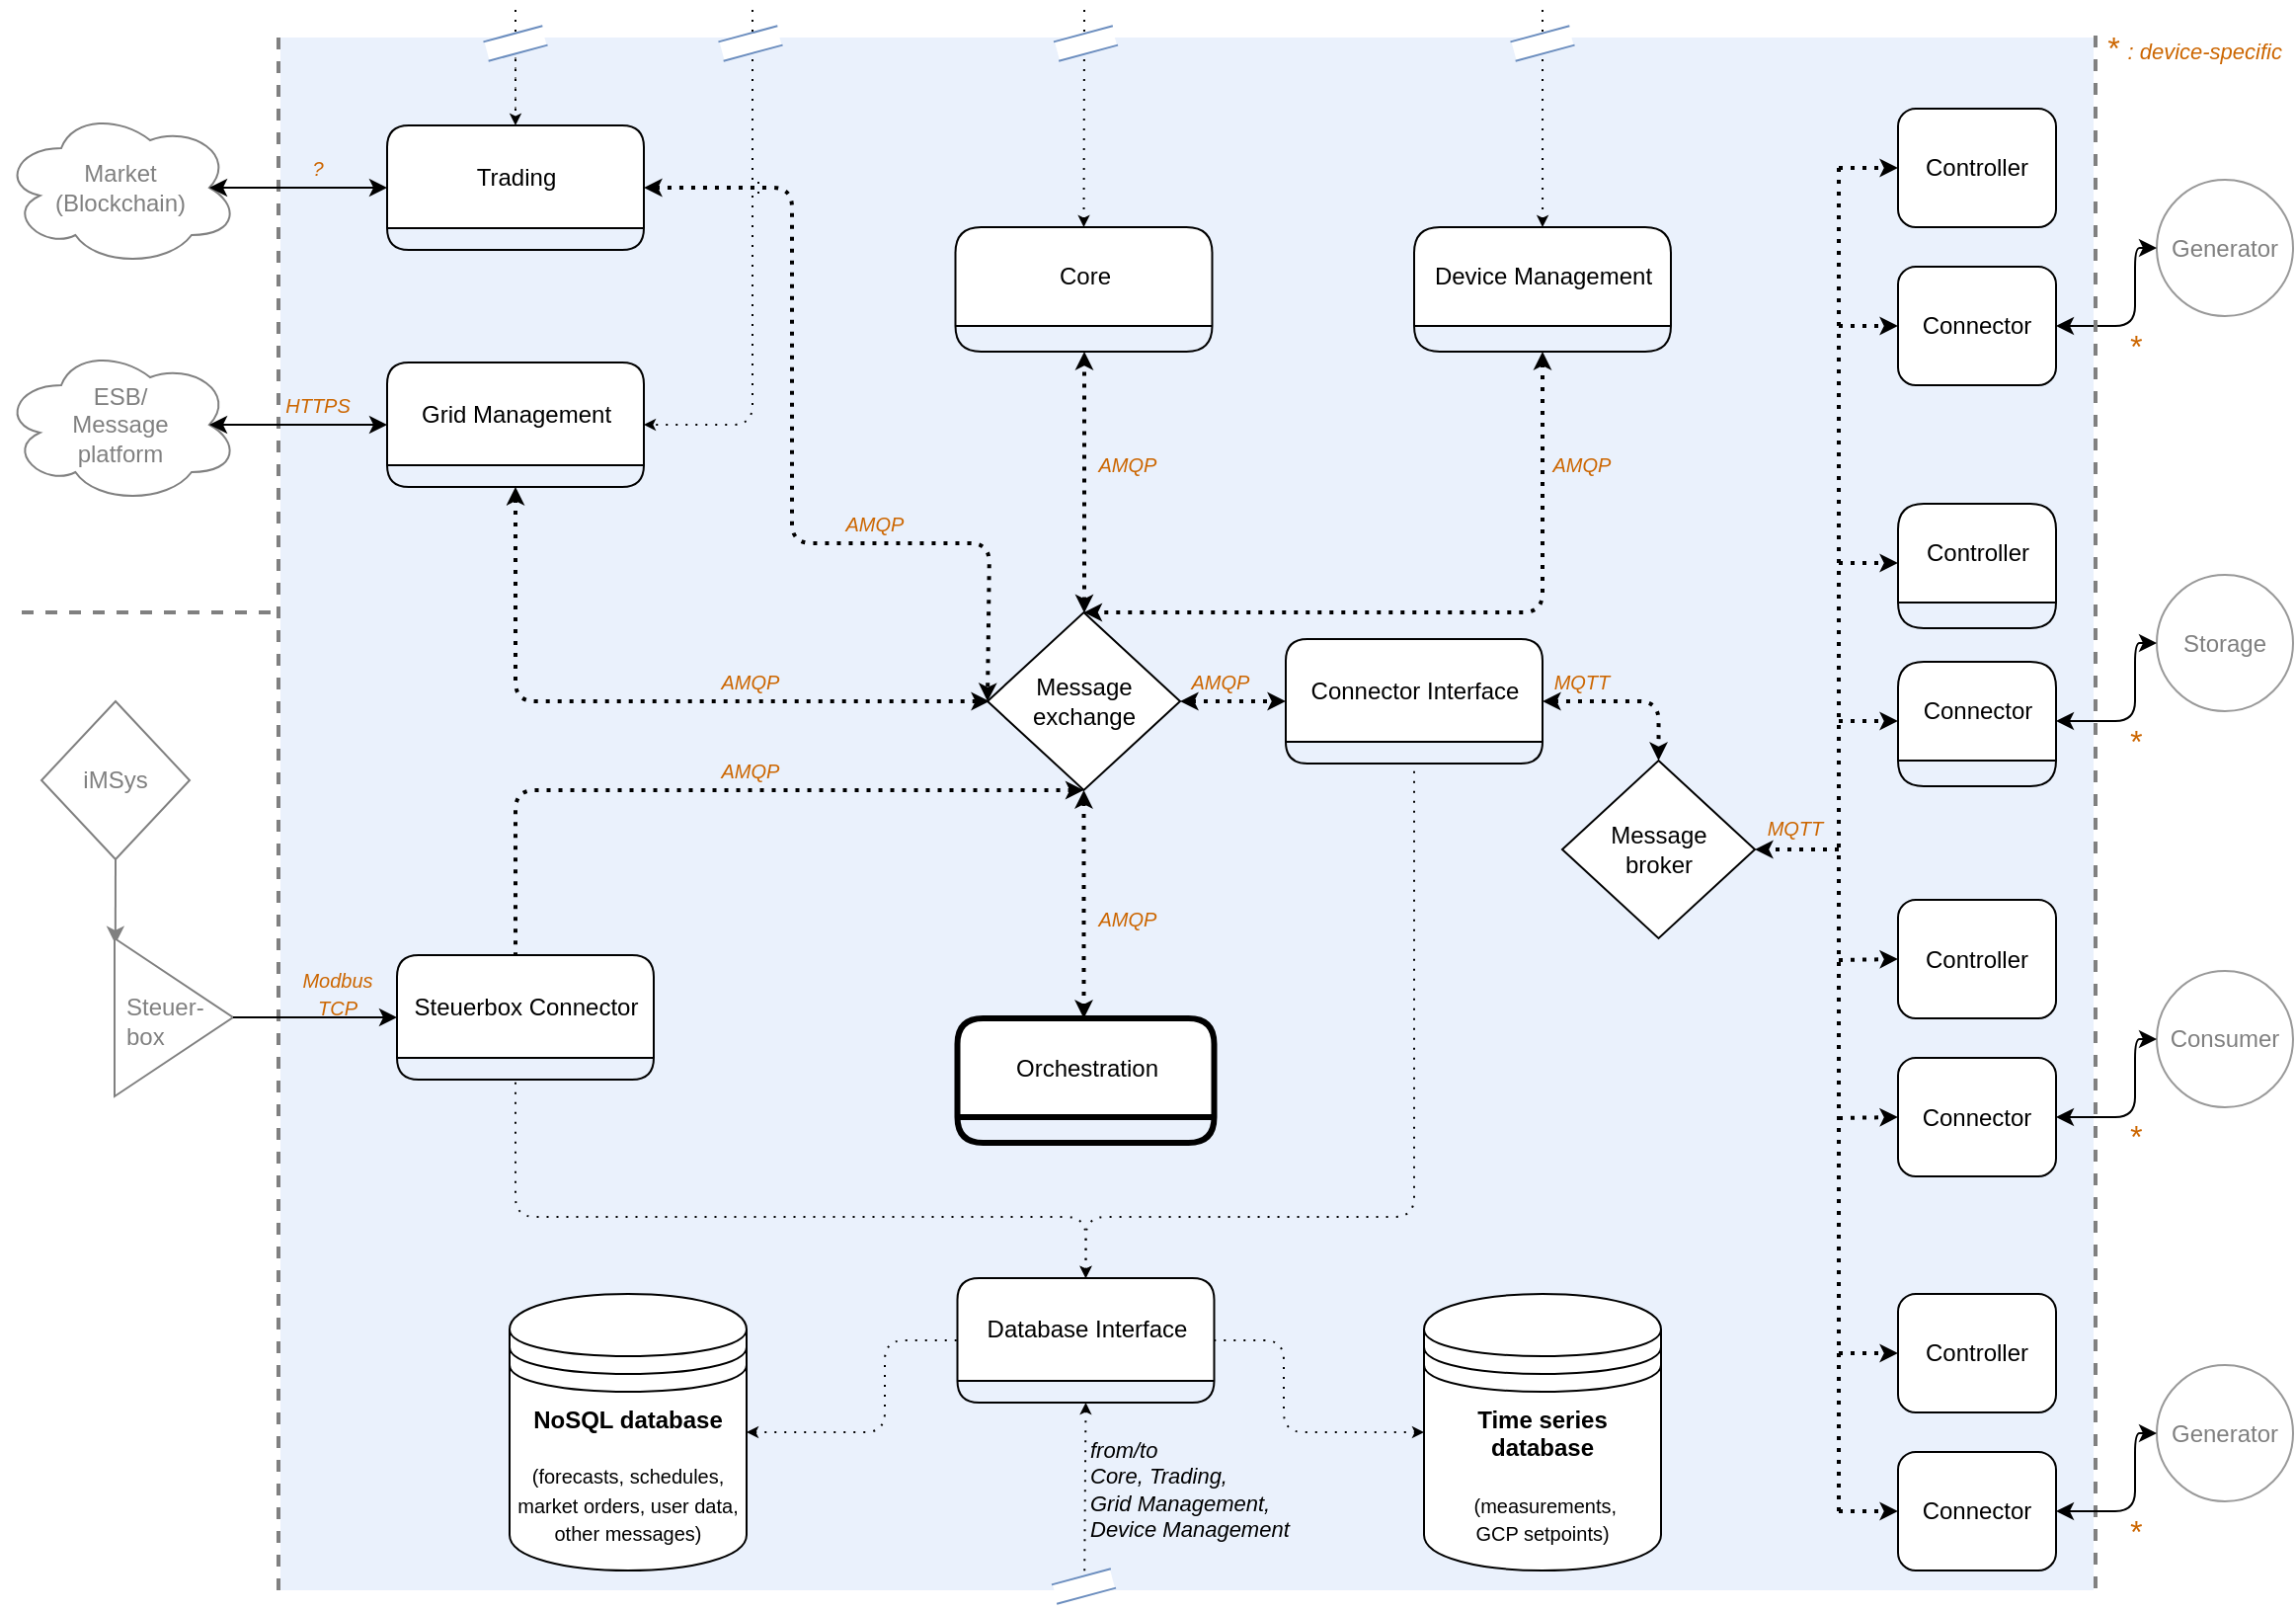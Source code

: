 <mxfile version="15.8.4" type="device" pages="5"><diagram name="service functions" id="6IFIOTwq6e_wZExRIMdr"><mxGraphModel dx="1346" dy="972" grid="0" gridSize="10" guides="1" tooltips="1" connect="1" arrows="1" fold="1" page="1" pageScale="1" pageWidth="1169" pageHeight="827" math="0" shadow="0"><root><mxCell id="x_QsBu0tERdiwo9tMnjD-0"/><mxCell id="x_QsBu0tERdiwo9tMnjD-1" parent="x_QsBu0tERdiwo9tMnjD-0"/><mxCell id="x_QsBu0tERdiwo9tMnjD-2" value="" style="rounded=0;whiteSpace=wrap;html=1;shadow=0;glass=0;dashed=1;dashPattern=1 4;comic=0;sketch=0;fontSize=11;strokeWidth=3;align=left;strokeColor=none;fillColor=#EAF1FC;" parent="x_QsBu0tERdiwo9tMnjD-1" vertex="1"><mxGeometry x="141" y="24" width="918" height="786" as="geometry"/></mxCell><mxCell id="x_QsBu0tERdiwo9tMnjD-3" value="" style="edgeStyle=orthogonalEdgeStyle;rounded=1;jumpStyle=arc;jumpSize=12;orthogonalLoop=1;jettySize=auto;html=1;dashed=1;dashPattern=1 4;fontColor=#808080;startArrow=none;startFill=0;endArrow=none;endFill=0;startSize=3;endSize=3;strokeColor=#808080;strokeWidth=1;" parent="x_QsBu0tERdiwo9tMnjD-1" target="x_QsBu0tERdiwo9tMnjD-53" edge="1"><mxGeometry relative="1" as="geometry"><mxPoint x="260" y="70" as="sourcePoint"/></mxGeometry></mxCell><mxCell id="x_QsBu0tERdiwo9tMnjD-4" value="Connector" style="rounded=1;whiteSpace=wrap;html=1;" parent="x_QsBu0tERdiwo9tMnjD-1" vertex="1"><mxGeometry x="960" y="140" width="80" height="60" as="geometry"/></mxCell><mxCell id="x_QsBu0tERdiwo9tMnjD-5" value="Controller" style="rounded=1;whiteSpace=wrap;html=1;" parent="x_QsBu0tERdiwo9tMnjD-1" vertex="1"><mxGeometry x="960" y="460.5" width="80" height="60" as="geometry"/></mxCell><mxCell id="x_QsBu0tERdiwo9tMnjD-6" value="&lt;b&gt;Time series &lt;br&gt;database&lt;br&gt;&lt;br&gt;&lt;/b&gt;&lt;font style=&quot;font-size: 10px&quot;&gt;&amp;nbsp;(measurements, &lt;br&gt;GCP setpoints)&lt;/font&gt;" style="shape=datastore;whiteSpace=wrap;html=1;strokeColor=#000000;fillColor=#FFFFFF;" parent="x_QsBu0tERdiwo9tMnjD-1" vertex="1"><mxGeometry x="720" y="660" width="120" height="140" as="geometry"/></mxCell><mxCell id="x_QsBu0tERdiwo9tMnjD-7" value="&lt;b&gt;NoSQL database&lt;br&gt;&lt;/b&gt;&lt;br&gt;&lt;font style=&quot;font-size: 10px&quot;&gt;(forecasts, schedules, market orders, user data, other messages)&lt;/font&gt;" style="shape=datastore;whiteSpace=wrap;html=1;strokeColor=#000000;fillColor=#FFFFFF;" parent="x_QsBu0tERdiwo9tMnjD-1" vertex="1"><mxGeometry x="257" y="660" width="120" height="140" as="geometry"/></mxCell><mxCell id="x_QsBu0tERdiwo9tMnjD-8" value="Generator" style="ellipse;whiteSpace=wrap;html=1;fillColor=#FFFFFF;strokeColor=#999999;aspect=fixed;fontColor=#808080;" parent="x_QsBu0tERdiwo9tMnjD-1" vertex="1"><mxGeometry x="1091" y="96" width="69" height="69" as="geometry"/></mxCell><mxCell id="x_QsBu0tERdiwo9tMnjD-9" value="" style="edgeStyle=none;rounded=1;orthogonalLoop=1;jettySize=auto;html=1;dashed=1;dashPattern=1 2;startArrow=classic;startFill=1;startSize=3;endSize=3;strokeWidth=2;" parent="x_QsBu0tERdiwo9tMnjD-1" source="x_QsBu0tERdiwo9tMnjD-11" edge="1"><mxGeometry relative="1" as="geometry"><mxPoint x="547.75" y="520.5" as="targetPoint"/></mxGeometry></mxCell><mxCell id="x_QsBu0tERdiwo9tMnjD-10" value="" style="edgeStyle=elbowEdgeStyle;rounded=1;orthogonalLoop=1;jettySize=auto;html=1;dashed=1;dashPattern=1 2;startArrow=classic;startFill=1;startSize=3;endSize=3;strokeWidth=2;entryX=0.5;entryY=1;entryDx=0;entryDy=0;" parent="x_QsBu0tERdiwo9tMnjD-1" source="x_QsBu0tERdiwo9tMnjD-11" target="x_QsBu0tERdiwo9tMnjD-69" edge="1"><mxGeometry relative="1" as="geometry"><mxPoint x="548" y="186" as="targetPoint"/></mxGeometry></mxCell><mxCell id="x_QsBu0tERdiwo9tMnjD-11" value="Message &lt;br&gt;exchange" style="rhombus;whiteSpace=wrap;html=1;strokeColor=#000000;fillColor=#FFFFFF;aspect=fixed;" parent="x_QsBu0tERdiwo9tMnjD-1" vertex="1"><mxGeometry x="499" y="315" width="97.5" height="90" as="geometry"/></mxCell><mxCell id="x_QsBu0tERdiwo9tMnjD-12" value="Controller" style="rounded=1;whiteSpace=wrap;html=1;" parent="x_QsBu0tERdiwo9tMnjD-1" vertex="1"><mxGeometry x="960" y="60" width="80" height="60" as="geometry"/></mxCell><mxCell id="x_QsBu0tERdiwo9tMnjD-13" value="Connector" style="rounded=1;whiteSpace=wrap;html=1;" parent="x_QsBu0tERdiwo9tMnjD-1" vertex="1"><mxGeometry x="960" y="540.5" width="80" height="60" as="geometry"/></mxCell><mxCell id="x_QsBu0tERdiwo9tMnjD-14" value="ESB/ &lt;br&gt;Message &lt;br&gt;platform" style="ellipse;shape=cloud;whiteSpace=wrap;html=1;fillColor=#FFFFFF;strokeColor=#808080;fontColor=#808080;" parent="x_QsBu0tERdiwo9tMnjD-1" vertex="1"><mxGeometry y="180" width="120" height="80" as="geometry"/></mxCell><mxCell id="x_QsBu0tERdiwo9tMnjD-15" value="iMSys" style="rhombus;whiteSpace=wrap;html=1;fillColor=#FFFFFF;strokeColor=#808080;fontColor=#808080;" parent="x_QsBu0tERdiwo9tMnjD-1" vertex="1"><mxGeometry x="20" y="360" width="75" height="80" as="geometry"/></mxCell><mxCell id="x_QsBu0tERdiwo9tMnjD-16" value="Storage" style="ellipse;whiteSpace=wrap;html=1;fillColor=#FFFFFF;strokeColor=#999999;aspect=fixed;fontColor=#808080;" parent="x_QsBu0tERdiwo9tMnjD-1" vertex="1"><mxGeometry x="1091" y="296" width="69" height="69" as="geometry"/></mxCell><mxCell id="x_QsBu0tERdiwo9tMnjD-17" value="Consumer" style="ellipse;whiteSpace=wrap;html=1;fillColor=#FFFFFF;strokeColor=#999999;aspect=fixed;fontColor=#808080;" parent="x_QsBu0tERdiwo9tMnjD-1" vertex="1"><mxGeometry x="1091" y="496.5" width="69" height="69" as="geometry"/></mxCell><mxCell id="x_QsBu0tERdiwo9tMnjD-18" value="Message &lt;br&gt;broker" style="rhombus;whiteSpace=wrap;html=1;strokeColor=#000000;fillColor=#FFFFFF;aspect=fixed;" parent="x_QsBu0tERdiwo9tMnjD-1" vertex="1"><mxGeometry x="790" y="390" width="97.5" height="90" as="geometry"/></mxCell><mxCell id="x_QsBu0tERdiwo9tMnjD-19" value="Market &lt;br&gt;(Blockchain)" style="ellipse;shape=cloud;whiteSpace=wrap;html=1;fillColor=#FFFFFF;fontColor=#808080;strokeColor=#808080;" parent="x_QsBu0tERdiwo9tMnjD-1" vertex="1"><mxGeometry y="60" width="120" height="80" as="geometry"/></mxCell><mxCell id="x_QsBu0tERdiwo9tMnjD-20" value="" style="endArrow=classic;startArrow=classic;html=1;exitX=0.5;exitY=1;exitDx=0;exitDy=0;entryX=0.5;entryY=0;entryDx=0;entryDy=0;edgeStyle=elbowEdgeStyle;dashed=1;dashPattern=1 2;strokeWidth=2;endSize=3;startSize=3;" parent="x_QsBu0tERdiwo9tMnjD-1" source="x_QsBu0tERdiwo9tMnjD-71" target="x_QsBu0tERdiwo9tMnjD-11" edge="1"><mxGeometry width="50" height="50" relative="1" as="geometry"><mxPoint x="780" y="186" as="sourcePoint"/><mxPoint x="550" y="310" as="targetPoint"/><Array as="points"><mxPoint x="780" y="260"/></Array></mxGeometry></mxCell><mxCell id="x_QsBu0tERdiwo9tMnjD-21" value="" style="endArrow=classic;startArrow=classic;html=1;entryX=0;entryY=0.5;entryDx=0;entryDy=0;exitX=1;exitY=0.5;exitDx=0;exitDy=0;dashed=1;dashPattern=1 2;strokeWidth=2;endSize=3;startSize=3;elbow=vertical;" parent="x_QsBu0tERdiwo9tMnjD-1" source="x_QsBu0tERdiwo9tMnjD-67" target="x_QsBu0tERdiwo9tMnjD-11" edge="1"><mxGeometry width="50" height="50" relative="1" as="geometry"><mxPoint x="320" y="100" as="sourcePoint"/><mxPoint x="540" y="310" as="targetPoint"/><Array as="points"><mxPoint x="400" y="100"/><mxPoint x="400" y="280"/><mxPoint x="500" y="280"/></Array></mxGeometry></mxCell><mxCell id="x_QsBu0tERdiwo9tMnjD-22" value="" style="endArrow=classic;startArrow=classic;html=1;edgeStyle=orthogonalEdgeStyle;dashed=1;dashPattern=1 2;strokeWidth=2;endSize=3;startSize=3;exitX=0.5;exitY=1;exitDx=0;exitDy=0;" parent="x_QsBu0tERdiwo9tMnjD-1" source="x_QsBu0tERdiwo9tMnjD-65" edge="1"><mxGeometry width="50" height="50" relative="1" as="geometry"><mxPoint x="290" y="280" as="sourcePoint"/><mxPoint x="500" y="360" as="targetPoint"/><Array as="points"><mxPoint x="260" y="360"/></Array></mxGeometry></mxCell><mxCell id="x_QsBu0tERdiwo9tMnjD-23" value="" style="endArrow=none;startArrow=classic;html=1;entryX=0.5;entryY=0;entryDx=0;entryDy=0;exitX=0.5;exitY=1;exitDx=0;exitDy=0;edgeStyle=elbowEdgeStyle;dashed=1;dashPattern=1 2;strokeWidth=2;endSize=3;startSize=3;endFill=0;" parent="x_QsBu0tERdiwo9tMnjD-1" source="x_QsBu0tERdiwo9tMnjD-11" edge="1"><mxGeometry width="50" height="50" relative="1" as="geometry"><mxPoint x="200" y="395" as="sourcePoint"/><mxPoint x="260" y="490" as="targetPoint"/><Array as="points"><mxPoint x="260" y="440"/></Array></mxGeometry></mxCell><mxCell id="x_QsBu0tERdiwo9tMnjD-24" value="" style="endArrow=classic;startArrow=classic;html=1;entryX=0;entryY=0.5;entryDx=0;entryDy=0;exitX=1;exitY=0.5;exitDx=0;exitDy=0;dashed=1;dashPattern=1 2;strokeWidth=2;endSize=3;startFill=1;startSize=3;" parent="x_QsBu0tERdiwo9tMnjD-1" source="x_QsBu0tERdiwo9tMnjD-11" target="x_QsBu0tERdiwo9tMnjD-75" edge="1"><mxGeometry width="50" height="50" relative="1" as="geometry"><mxPoint x="607.75" y="370" as="sourcePoint"/><mxPoint x="639" y="360" as="targetPoint"/></mxGeometry></mxCell><mxCell id="x_QsBu0tERdiwo9tMnjD-25" value="" style="endArrow=classic;startArrow=classic;html=1;entryX=0.5;entryY=0;entryDx=0;entryDy=0;exitX=1;exitY=0.5;exitDx=0;exitDy=0;dashed=1;dashPattern=1 2;strokeWidth=2;endSize=3;startSize=3;edgeStyle=orthogonalEdgeStyle;" parent="x_QsBu0tERdiwo9tMnjD-1" source="x_QsBu0tERdiwo9tMnjD-75" target="x_QsBu0tERdiwo9tMnjD-18" edge="1"><mxGeometry width="50" height="50" relative="1" as="geometry"><mxPoint x="759" y="359.5" as="sourcePoint"/><mxPoint x="801.5" y="359.5" as="targetPoint"/></mxGeometry></mxCell><mxCell id="x_QsBu0tERdiwo9tMnjD-26" value="" style="endArrow=none;html=1;dashed=1;dashPattern=1 2;strokeWidth=2;endSize=3;startSize=3;" parent="x_QsBu0tERdiwo9tMnjD-1" edge="1"><mxGeometry width="50" height="50" relative="1" as="geometry"><mxPoint x="930" y="770" as="sourcePoint"/><mxPoint x="930" y="90" as="targetPoint"/></mxGeometry></mxCell><mxCell id="x_QsBu0tERdiwo9tMnjD-27" value="" style="endArrow=classic;html=1;entryX=1;entryY=0.5;entryDx=0;entryDy=0;dashed=1;dashPattern=1 2;strokeWidth=2;endSize=3;startSize=3;" parent="x_QsBu0tERdiwo9tMnjD-1" target="x_QsBu0tERdiwo9tMnjD-18" edge="1"><mxGeometry width="50" height="50" relative="1" as="geometry"><mxPoint x="930" y="435" as="sourcePoint"/><mxPoint x="920" y="430" as="targetPoint"/></mxGeometry></mxCell><mxCell id="x_QsBu0tERdiwo9tMnjD-28" value="" style="endArrow=classic;html=1;entryX=0;entryY=0.5;entryDx=0;entryDy=0;dashed=1;dashPattern=1 2;strokeWidth=2;endSize=3;startSize=3;" parent="x_QsBu0tERdiwo9tMnjD-1" target="x_QsBu0tERdiwo9tMnjD-12" edge="1"><mxGeometry width="50" height="50" relative="1" as="geometry"><mxPoint x="930" y="90" as="sourcePoint"/><mxPoint x="917.5" y="370" as="targetPoint"/></mxGeometry></mxCell><mxCell id="x_QsBu0tERdiwo9tMnjD-29" value="" style="endArrow=classic;html=1;entryX=0;entryY=0.5;entryDx=0;entryDy=0;dashed=1;dashPattern=1 2;strokeWidth=2;endSize=3;startSize=3;" parent="x_QsBu0tERdiwo9tMnjD-1" target="x_QsBu0tERdiwo9tMnjD-4" edge="1"><mxGeometry width="50" height="50" relative="1" as="geometry"><mxPoint x="930" y="170" as="sourcePoint"/><mxPoint x="970" y="150" as="targetPoint"/></mxGeometry></mxCell><mxCell id="x_QsBu0tERdiwo9tMnjD-30" value="" style="endArrow=classic;html=1;entryX=0;entryY=0.5;entryDx=0;entryDy=0;dashed=1;dashPattern=1 2;strokeWidth=2;endSize=3;startSize=3;endFill=1;" parent="x_QsBu0tERdiwo9tMnjD-1" edge="1"><mxGeometry width="50" height="50" relative="1" as="geometry"><mxPoint x="930" y="290" as="sourcePoint"/><mxPoint x="960" y="290" as="targetPoint"/></mxGeometry></mxCell><mxCell id="x_QsBu0tERdiwo9tMnjD-31" value="" style="endArrow=classic;html=1;entryX=0;entryY=0.5;entryDx=0;entryDy=0;dashed=1;dashPattern=1 2;strokeWidth=2;endSize=3;startSize=3;" parent="x_QsBu0tERdiwo9tMnjD-1" edge="1"><mxGeometry width="50" height="50" relative="1" as="geometry"><mxPoint x="930" y="370" as="sourcePoint"/><mxPoint x="960" y="370" as="targetPoint"/></mxGeometry></mxCell><mxCell id="x_QsBu0tERdiwo9tMnjD-32" value="" style="endArrow=classic;html=1;entryX=0;entryY=0.5;entryDx=0;entryDy=0;dashed=1;dashPattern=1 2;strokeWidth=2;endSize=3;startSize=3;" parent="x_QsBu0tERdiwo9tMnjD-1" target="x_QsBu0tERdiwo9tMnjD-5" edge="1"><mxGeometry width="50" height="50" relative="1" as="geometry"><mxPoint x="930" y="491" as="sourcePoint"/><mxPoint x="970" y="410" as="targetPoint"/></mxGeometry></mxCell><mxCell id="x_QsBu0tERdiwo9tMnjD-33" value="" style="endArrow=classic;html=1;entryX=0;entryY=0.5;entryDx=0;entryDy=0;dashed=1;dashPattern=1 2;strokeWidth=2;endSize=3;startSize=3;" parent="x_QsBu0tERdiwo9tMnjD-1" target="x_QsBu0tERdiwo9tMnjD-13" edge="1"><mxGeometry width="50" height="50" relative="1" as="geometry"><mxPoint x="930" y="571" as="sourcePoint"/><mxPoint x="970" y="530" as="targetPoint"/></mxGeometry></mxCell><mxCell id="x_QsBu0tERdiwo9tMnjD-34" value="" style="endArrow=classic;startArrow=classic;html=1;entryX=0;entryY=0.5;entryDx=0;entryDy=0;exitX=1;exitY=0.5;exitDx=0;exitDy=0;rounded=1;edgeStyle=elbowEdgeStyle;" parent="x_QsBu0tERdiwo9tMnjD-1" source="x_QsBu0tERdiwo9tMnjD-4" target="x_QsBu0tERdiwo9tMnjD-8" edge="1"><mxGeometry width="50" height="50" relative="1" as="geometry"><mxPoint x="1010" y="210" as="sourcePoint"/><mxPoint x="1130" y="180" as="targetPoint"/><Array as="points"><mxPoint x="1080" y="150"/></Array></mxGeometry></mxCell><mxCell id="x_QsBu0tERdiwo9tMnjD-35" value="" style="endArrow=classic;startArrow=classic;html=1;entryX=0;entryY=0.5;entryDx=0;entryDy=0;exitX=1;exitY=0.5;exitDx=0;exitDy=0;rounded=1;edgeStyle=elbowEdgeStyle;" parent="x_QsBu0tERdiwo9tMnjD-1" edge="1"><mxGeometry width="50" height="50" relative="1" as="geometry"><mxPoint x="1040" y="370" as="sourcePoint"/><mxPoint x="1091" y="330.5" as="targetPoint"/><Array as="points"><mxPoint x="1080" y="360"/></Array></mxGeometry></mxCell><mxCell id="x_QsBu0tERdiwo9tMnjD-36" value="" style="endArrow=classic;startArrow=classic;html=1;entryX=0;entryY=0.5;entryDx=0;entryDy=0;exitX=1;exitY=0.5;exitDx=0;exitDy=0;rounded=1;edgeStyle=elbowEdgeStyle;" parent="x_QsBu0tERdiwo9tMnjD-1" edge="1"><mxGeometry width="50" height="50" relative="1" as="geometry"><mxPoint x="1040" y="570.5" as="sourcePoint"/><mxPoint x="1091" y="531" as="targetPoint"/><Array as="points"><mxPoint x="1080" y="550.5"/></Array></mxGeometry></mxCell><mxCell id="x_QsBu0tERdiwo9tMnjD-37" value="" style="endArrow=none;dashed=1;html=1;strokeWidth=2;edgeStyle=orthogonalEdgeStyle;strokeColor=#808080;" parent="x_QsBu0tERdiwo9tMnjD-1" edge="1"><mxGeometry width="50" height="50" relative="1" as="geometry"><mxPoint x="140" y="810" as="sourcePoint"/><mxPoint x="140.0" y="20" as="targetPoint"/></mxGeometry></mxCell><mxCell id="x_QsBu0tERdiwo9tMnjD-38" value="" style="endArrow=none;dashed=1;html=1;strokeWidth=2;edgeStyle=orthogonalEdgeStyle;strokeColor=#808080;" parent="x_QsBu0tERdiwo9tMnjD-1" edge="1"><mxGeometry width="50" height="50" relative="1" as="geometry"><mxPoint x="1060.0" y="809" as="sourcePoint"/><mxPoint x="1060.0" y="19.0" as="targetPoint"/></mxGeometry></mxCell><mxCell id="x_QsBu0tERdiwo9tMnjD-39" value="" style="endArrow=classic;startArrow=none;html=1;entryX=0.007;entryY=0.036;entryDx=0;entryDy=0;exitX=0.5;exitY=1;exitDx=0;exitDy=0;strokeColor=#808080;entryPerimeter=0;startFill=0;" parent="x_QsBu0tERdiwo9tMnjD-1" source="x_QsBu0tERdiwo9tMnjD-15" target="x_QsBu0tERdiwo9tMnjD-40" edge="1"><mxGeometry width="50" height="50" relative="1" as="geometry"><mxPoint x="110" y="515" as="sourcePoint"/><mxPoint x="40" y="505" as="targetPoint"/></mxGeometry></mxCell><mxCell id="x_QsBu0tERdiwo9tMnjD-40" value="Steuer-box" style="triangle;whiteSpace=wrap;html=1;strokeColor=#808080;fillColor=#FFFFFF;direction=east;align=left;fontColor=#808080;spacingLeft=4;spacingTop=3;" parent="x_QsBu0tERdiwo9tMnjD-1" vertex="1"><mxGeometry x="57" y="480" width="60" height="80" as="geometry"/></mxCell><mxCell id="x_QsBu0tERdiwo9tMnjD-41" value="" style="endArrow=classic;html=1;entryX=0;entryY=0.5;entryDx=0;entryDy=0;exitX=1;exitY=0.5;exitDx=0;exitDy=0;" parent="x_QsBu0tERdiwo9tMnjD-1" source="x_QsBu0tERdiwo9tMnjD-40" edge="1"><mxGeometry width="50" height="50" relative="1" as="geometry"><mxPoint x="940" y="610" as="sourcePoint"/><mxPoint x="200" y="520" as="targetPoint"/></mxGeometry></mxCell><mxCell id="x_QsBu0tERdiwo9tMnjD-42" value="" style="endArrow=none;dashed=1;html=1;strokeWidth=2;strokeColor=#808080;" parent="x_QsBu0tERdiwo9tMnjD-1" edge="1"><mxGeometry width="50" height="50" relative="1" as="geometry"><mxPoint x="10" y="315" as="sourcePoint"/><mxPoint x="140" y="315" as="targetPoint"/></mxGeometry></mxCell><mxCell id="x_QsBu0tERdiwo9tMnjD-43" value="" style="endArrow=classic;startArrow=classic;html=1;entryX=0;entryY=0.5;entryDx=0;entryDy=0;exitX=0.875;exitY=0.5;exitDx=0;exitDy=0;exitPerimeter=0;" parent="x_QsBu0tERdiwo9tMnjD-1" source="x_QsBu0tERdiwo9tMnjD-19" target="x_QsBu0tERdiwo9tMnjD-67" edge="1"><mxGeometry width="50" height="50" relative="1" as="geometry"><mxPoint x="770" y="369.5" as="sourcePoint"/><mxPoint x="200" y="100" as="targetPoint"/></mxGeometry></mxCell><mxCell id="x_QsBu0tERdiwo9tMnjD-44" value="" style="endArrow=classic;startArrow=classic;html=1;entryX=0;entryY=0.5;entryDx=0;entryDy=0;exitX=0.875;exitY=0.5;exitDx=0;exitDy=0;exitPerimeter=0;" parent="x_QsBu0tERdiwo9tMnjD-1" source="x_QsBu0tERdiwo9tMnjD-14" target="x_QsBu0tERdiwo9tMnjD-65" edge="1"><mxGeometry width="50" height="50" relative="1" as="geometry"><mxPoint x="95" y="219.29" as="sourcePoint"/><mxPoint x="230.0" y="219.29" as="targetPoint"/></mxGeometry></mxCell><mxCell id="x_QsBu0tERdiwo9tMnjD-45" value="" style="endArrow=none;startArrow=classic;html=1;exitX=0.5;exitY=0;exitDx=0;exitDy=0;edgeStyle=elbowEdgeStyle;dashed=1;dashPattern=1 4;strokeWidth=1;endSize=3;startSize=3;endFill=0;entryX=0.5;entryY=1;entryDx=0;entryDy=0;elbow=vertical;" parent="x_QsBu0tERdiwo9tMnjD-1" source="x_QsBu0tERdiwo9tMnjD-84" edge="1"><mxGeometry width="50" height="50" relative="1" as="geometry"><mxPoint x="688.75" y="620.0" as="sourcePoint"/><mxPoint x="260" y="550" as="targetPoint"/><Array as="points"><mxPoint x="403" y="621"/></Array></mxGeometry></mxCell><mxCell id="x_QsBu0tERdiwo9tMnjD-46" value="" style="endArrow=classic;startArrow=none;html=1;edgeStyle=orthogonalEdgeStyle;dashed=1;dashPattern=1 4;strokeWidth=1;endSize=3;startSize=3;endFill=1;jumpStyle=sharp;startFill=0;entryX=0.5;entryY=0;entryDx=0;entryDy=0;" parent="x_QsBu0tERdiwo9tMnjD-1" target="x_QsBu0tERdiwo9tMnjD-71" edge="1"><mxGeometry width="50" height="50" relative="1" as="geometry"><mxPoint x="780" y="10" as="sourcePoint"/><mxPoint x="780" y="126" as="targetPoint"/></mxGeometry></mxCell><mxCell id="x_QsBu0tERdiwo9tMnjD-47" value="" style="endArrow=classic;startArrow=none;html=1;dashed=1;dashPattern=1 4;strokeWidth=1;endSize=3;startSize=3;endFill=1;entryX=0.5;entryY=0;entryDx=0;entryDy=0;jumpStyle=sharp;startFill=0;" parent="x_QsBu0tERdiwo9tMnjD-1" target="x_QsBu0tERdiwo9tMnjD-69" edge="1"><mxGeometry width="50" height="50" relative="1" as="geometry"><mxPoint x="548" y="10" as="sourcePoint"/><mxPoint x="548.25" y="126" as="targetPoint"/></mxGeometry></mxCell><mxCell id="x_QsBu0tERdiwo9tMnjD-48" value="" style="shape=partialRectangle;whiteSpace=wrap;html=1;left=0;right=0;rounded=0;shadow=0;sketch=0;strokeWidth=1;align=left;rotation=-15;strokeColor=#6c8ebf;fillColor=#FFFFFF;" parent="x_QsBu0tERdiwo9tMnjD-1" vertex="1"><mxGeometry x="533.75" y="22" width="30" height="10" as="geometry"/></mxCell><mxCell id="x_QsBu0tERdiwo9tMnjD-49" value="" style="shape=partialRectangle;whiteSpace=wrap;html=1;left=0;right=0;rounded=0;shadow=0;sketch=0;strokeWidth=1;align=left;rotation=-15;strokeColor=#6c8ebf;fillColor=#FFFFFF;" parent="x_QsBu0tERdiwo9tMnjD-1" vertex="1"><mxGeometry x="765" y="22" width="30" height="10" as="geometry"/></mxCell><mxCell id="x_QsBu0tERdiwo9tMnjD-50" value="" style="endArrow=none;startArrow=classic;html=1;dashed=1;dashPattern=1 4;strokeWidth=1;endSize=3;startSize=3;endFill=0;entryX=0;entryY=0.5;entryDx=0;entryDy=0;jumpStyle=sharp;exitX=1;exitY=0.5;exitDx=0;exitDy=0;edgeStyle=orthogonalEdgeStyle;" parent="x_QsBu0tERdiwo9tMnjD-1" source="x_QsBu0tERdiwo9tMnjD-7" target="x_QsBu0tERdiwo9tMnjD-84" edge="1"><mxGeometry width="50" height="50" relative="1" as="geometry"><mxPoint x="447" y="704" as="sourcePoint"/><mxPoint x="447" y="810" as="targetPoint"/><Array as="points"><mxPoint x="447" y="730"/><mxPoint x="447" y="684"/></Array></mxGeometry></mxCell><mxCell id="x_QsBu0tERdiwo9tMnjD-51" value="" style="endArrow=classic;startArrow=none;html=1;dashed=1;dashPattern=1 4;strokeWidth=1;endSize=3;startSize=3;endFill=1;jumpStyle=sharp;entryX=0.5;entryY=0;entryDx=0;entryDy=0;startFill=0;" parent="x_QsBu0tERdiwo9tMnjD-1" target="x_QsBu0tERdiwo9tMnjD-67" edge="1"><mxGeometry width="50" height="50" relative="1" as="geometry"><mxPoint x="260" y="10" as="sourcePoint"/><mxPoint x="260" y="70" as="targetPoint"/></mxGeometry></mxCell><mxCell id="x_QsBu0tERdiwo9tMnjD-52" style="edgeStyle=orthogonalEdgeStyle;rounded=1;jumpStyle=arc;jumpSize=12;orthogonalLoop=1;jettySize=auto;html=1;exitX=0.5;exitY=0;exitDx=0;exitDy=0;dashed=1;dashPattern=1 4;fontColor=#808080;startArrow=none;startFill=0;endArrow=none;endFill=0;startSize=3;endSize=3;strokeColor=#808080;strokeWidth=1;" parent="x_QsBu0tERdiwo9tMnjD-1" source="x_QsBu0tERdiwo9tMnjD-53" edge="1"><mxGeometry relative="1" as="geometry"><mxPoint x="259" y="30" as="targetPoint"/></mxGeometry></mxCell><mxCell id="x_QsBu0tERdiwo9tMnjD-53" value="" style="shape=partialRectangle;whiteSpace=wrap;html=1;left=0;right=0;rounded=0;shadow=0;sketch=0;strokeWidth=1;align=left;rotation=-15;strokeColor=#6c8ebf;fillColor=#FFFFFF;" parent="x_QsBu0tERdiwo9tMnjD-1" vertex="1"><mxGeometry x="245" y="22" width="30" height="10" as="geometry"/></mxCell><mxCell id="x_QsBu0tERdiwo9tMnjD-54" value="" style="endArrow=classic;startArrow=none;html=1;edgeStyle=orthogonalEdgeStyle;dashed=1;dashPattern=1 4;strokeWidth=1;endSize=3;startSize=3;endFill=1;jumpStyle=sharp;startFill=0;entryX=1;entryY=0.5;entryDx=0;entryDy=0;" parent="x_QsBu0tERdiwo9tMnjD-1" target="x_QsBu0tERdiwo9tMnjD-65" edge="1"><mxGeometry width="50" height="50" relative="1" as="geometry"><mxPoint x="380" y="10" as="sourcePoint"/><mxPoint x="360" y="203" as="targetPoint"/><Array as="points"><mxPoint x="380" y="220"/></Array></mxGeometry></mxCell><mxCell id="x_QsBu0tERdiwo9tMnjD-55" value="" style="shape=partialRectangle;whiteSpace=wrap;html=1;left=0;right=0;rounded=0;shadow=0;sketch=0;strokeWidth=1;align=left;rotation=-15;strokeColor=#6c8ebf;fillColor=#FFFFFF;" parent="x_QsBu0tERdiwo9tMnjD-1" vertex="1"><mxGeometry x="364" y="22" width="30" height="10" as="geometry"/></mxCell><mxCell id="x_QsBu0tERdiwo9tMnjD-56" value="" style="endArrow=none;startArrow=classic;html=1;dashed=1;dashPattern=1 4;strokeWidth=1;endSize=3;startSize=3;endFill=0;jumpStyle=sharp;exitX=0;exitY=0.5;exitDx=0;exitDy=0;edgeStyle=orthogonalEdgeStyle;entryX=1;entryY=0.5;entryDx=0;entryDy=0;" parent="x_QsBu0tERdiwo9tMnjD-1" source="x_QsBu0tERdiwo9tMnjD-6" target="x_QsBu0tERdiwo9tMnjD-84" edge="1"><mxGeometry width="50" height="50" relative="1" as="geometry"><mxPoint x="679.25" y="740" as="sourcePoint"/><mxPoint x="639.25" y="810" as="targetPoint"/><Array as="points"><mxPoint x="649" y="730"/><mxPoint x="649" y="684"/></Array></mxGeometry></mxCell><mxCell id="x_QsBu0tERdiwo9tMnjD-57" style="edgeStyle=none;rounded=1;jumpStyle=arc;jumpSize=12;orthogonalLoop=1;jettySize=auto;html=1;exitX=0.5;exitY=0;exitDx=0;exitDy=0;dashed=1;dashPattern=1 4;fontSize=11;fontColor=#CC6600;startArrow=none;startFill=0;endArrow=classic;endFill=1;startSize=3;endSize=3;strokeColor=#808080;strokeWidth=1;" parent="x_QsBu0tERdiwo9tMnjD-1" source="x_QsBu0tERdiwo9tMnjD-87" target="x_QsBu0tERdiwo9tMnjD-2" edge="1"><mxGeometry relative="1" as="geometry"/></mxCell><mxCell id="x_QsBu0tERdiwo9tMnjD-58" value="from/to &lt;br style=&quot;font-size: 11px;&quot;&gt;&lt;div style=&quot;font-size: 11px;&quot;&gt;&lt;span style=&quot;font-size: 11px;&quot;&gt;Core, Trading,&lt;/span&gt;&lt;/div&gt;&lt;div style=&quot;font-size: 11px;&quot;&gt;&lt;span style=&quot;font-size: 11px;&quot;&gt;Grid Management, Device Management&lt;/span&gt;&lt;/div&gt;" style="text;html=1;strokeColor=none;fillColor=none;align=left;verticalAlign=middle;whiteSpace=wrap;rounded=0;shadow=0;dashed=1;dashPattern=1 4;sketch=0;fontStyle=2;fontSize=11;" parent="x_QsBu0tERdiwo9tMnjD-1" vertex="1"><mxGeometry x="549" y="734" width="125" height="50" as="geometry"/></mxCell><mxCell id="x_QsBu0tERdiwo9tMnjD-59" value="Controller" style="rounded=1;whiteSpace=wrap;html=1;" parent="x_QsBu0tERdiwo9tMnjD-1" vertex="1"><mxGeometry x="960" y="660" width="80" height="60" as="geometry"/></mxCell><mxCell id="x_QsBu0tERdiwo9tMnjD-60" value="Connector" style="rounded=1;whiteSpace=wrap;html=1;" parent="x_QsBu0tERdiwo9tMnjD-1" vertex="1"><mxGeometry x="960" y="740" width="80" height="60" as="geometry"/></mxCell><mxCell id="x_QsBu0tERdiwo9tMnjD-61" value="Generator" style="ellipse;whiteSpace=wrap;html=1;fillColor=#FFFFFF;strokeColor=#999999;aspect=fixed;fontColor=#808080;" parent="x_QsBu0tERdiwo9tMnjD-1" vertex="1"><mxGeometry x="1091" y="696" width="69" height="69" as="geometry"/></mxCell><mxCell id="x_QsBu0tERdiwo9tMnjD-62" value="" style="endArrow=classic;startArrow=classic;html=1;entryX=0;entryY=0.5;entryDx=0;entryDy=0;exitX=1;exitY=0.5;exitDx=0;exitDy=0;rounded=1;edgeStyle=elbowEdgeStyle;" parent="x_QsBu0tERdiwo9tMnjD-1" edge="1"><mxGeometry width="50" height="50" relative="1" as="geometry"><mxPoint x="1040" y="770" as="sourcePoint"/><mxPoint x="1091" y="730.5" as="targetPoint"/><Array as="points"><mxPoint x="1080" y="750"/></Array></mxGeometry></mxCell><mxCell id="x_QsBu0tERdiwo9tMnjD-63" value="" style="endArrow=classic;html=1;entryX=0;entryY=0.5;entryDx=0;entryDy=0;dashed=1;dashPattern=1 2;strokeWidth=2;endSize=3;startSize=3;" parent="x_QsBu0tERdiwo9tMnjD-1" target="x_QsBu0tERdiwo9tMnjD-59" edge="1"><mxGeometry width="50" height="50" relative="1" as="geometry"><mxPoint x="930" y="690" as="sourcePoint"/><mxPoint x="970" y="541.5" as="targetPoint"/></mxGeometry></mxCell><mxCell id="x_QsBu0tERdiwo9tMnjD-64" value="" style="endArrow=classic;html=1;entryX=0;entryY=0.5;entryDx=0;entryDy=0;dashed=1;dashPattern=1 2;strokeWidth=2;endSize=3;startSize=3;" parent="x_QsBu0tERdiwo9tMnjD-1" target="x_QsBu0tERdiwo9tMnjD-60" edge="1"><mxGeometry width="50" height="50" relative="1" as="geometry"><mxPoint x="930" y="770" as="sourcePoint"/><mxPoint x="970" y="621.5" as="targetPoint"/></mxGeometry></mxCell><mxCell id="x_QsBu0tERdiwo9tMnjD-65" value="Grid Management" style="swimlane;fontStyle=0;childLayout=stackLayout;horizontal=1;startSize=52;fillColor=#ffffff;horizontalStack=0;resizeParent=1;resizeParentMax=0;resizeLast=0;collapsible=1;marginBottom=0;fontFamily=Helvetica;fontSize=12;fontColor=#000000;align=center;strokeColor=#000000;html=1;rounded=1;" parent="x_QsBu0tERdiwo9tMnjD-1" vertex="1" collapsed="1"><mxGeometry x="195" y="188.5" width="130" height="63" as="geometry"><mxRectangle x="195" y="188.5" width="220" height="282" as="alternateBounds"/></mxGeometry></mxCell><mxCell id="x_QsBu0tERdiwo9tMnjD-66" value="Communication and processing of ...&lt;br&gt;&lt;ul&gt;&lt;li&gt;reference schedules (GCP)&lt;/li&gt;&lt;li&gt;Grid quotas (power limits)&lt;/li&gt;&lt;li&gt;GCP measurements&lt;/li&gt;&lt;li&gt;Device measurements&lt;/li&gt;&lt;li&gt;Flexibility&lt;/li&gt;&lt;li&gt;GCP setpoint ack. &amp;amp; realization&lt;/li&gt;&lt;li&gt;User input (for EV charging)&lt;/li&gt;&lt;/ul&gt;&lt;span&gt;Calculation of ...&lt;br&gt;&lt;ul&gt;&lt;li&gt;&lt;span&gt;Inflex. load&lt;/span&gt;&lt;/li&gt;&lt;li&gt;&lt;span&gt;Flexibility at GCP&lt;/span&gt;&lt;/li&gt;&lt;li&gt;&lt;span&gt;Final grid limits&lt;/span&gt;&lt;/li&gt;&lt;/ul&gt;&lt;/span&gt;" style="rounded=1;whiteSpace=wrap;html=1;strokeColor=none;align=left;spacingTop=0;verticalAlign=top;" parent="x_QsBu0tERdiwo9tMnjD-65" vertex="1"><mxGeometry y="52" width="130" height="230" as="geometry"/></mxCell><mxCell id="x_QsBu0tERdiwo9tMnjD-67" value="Trading" style="swimlane;fontStyle=0;childLayout=stackLayout;horizontal=1;startSize=52;fillColor=#ffffff;horizontalStack=0;resizeParent=1;resizeParentMax=0;resizeLast=0;collapsible=1;marginBottom=0;fontFamily=Helvetica;fontSize=12;fontColor=#000000;align=center;strokeColor=#000000;html=1;rounded=1;" parent="x_QsBu0tERdiwo9tMnjD-1" vertex="1" collapsed="1"><mxGeometry x="195" y="68.5" width="130" height="63" as="geometry"><mxRectangle x="195" y="68.5" width="250" height="168" as="alternateBounds"/></mxGeometry></mxCell><mxCell id="x_QsBu0tERdiwo9tMnjD-68" value="Communication/placing and processing of ...&lt;br&gt;&lt;ul&gt;&lt;li&gt;Market orders&lt;/li&gt;&lt;li&gt;Market results&lt;/li&gt;&lt;li&gt;Reference schedules&lt;/li&gt;&lt;/ul&gt;" style="rounded=1;whiteSpace=wrap;html=1;strokeColor=none;align=left;spacingTop=0;verticalAlign=top;" parent="x_QsBu0tERdiwo9tMnjD-67" vertex="1"><mxGeometry y="52" width="130" height="116" as="geometry"/></mxCell><mxCell id="x_QsBu0tERdiwo9tMnjD-71" value="Device Management" style="swimlane;fontStyle=0;childLayout=stackLayout;horizontal=1;startSize=50;fillColor=#ffffff;horizontalStack=0;resizeParent=1;resizeParentMax=0;resizeLast=0;collapsible=1;marginBottom=0;fontFamily=Helvetica;fontSize=12;fontColor=#000000;align=center;strokeColor=#000000;html=1;rounded=1;" parent="x_QsBu0tERdiwo9tMnjD-1" vertex="1" collapsed="1"><mxGeometry x="715" y="120" width="130" height="63" as="geometry"><mxRectangle x="715" y="120" width="163.5" height="114.5" as="alternateBounds"/></mxGeometry></mxCell><mxCell id="x_QsBu0tERdiwo9tMnjD-72" value="&lt;ul&gt;&lt;li&gt;Integration of devices&lt;/li&gt;&lt;li&gt;Device models&lt;/li&gt;&lt;/ul&gt;" style="rounded=1;whiteSpace=wrap;html=1;strokeColor=none;align=left;spacingTop=0;verticalAlign=top;" parent="x_QsBu0tERdiwo9tMnjD-71" vertex="1"><mxGeometry y="50" width="130" height="64.5" as="geometry"/></mxCell><mxCell id="x_QsBu0tERdiwo9tMnjD-75" value="Connector Interface" style="swimlane;fontStyle=0;childLayout=stackLayout;horizontal=1;startSize=52;fillColor=#ffffff;horizontalStack=0;resizeParent=1;resizeParentMax=0;resizeLast=0;collapsible=1;marginBottom=0;fontFamily=Helvetica;fontSize=12;fontColor=#000000;align=center;strokeColor=#000000;html=1;rounded=1;" parent="x_QsBu0tERdiwo9tMnjD-1" vertex="1" collapsed="1"><mxGeometry x="650" y="328.5" width="130" height="63" as="geometry"><mxRectangle x="650" y="328.5" width="190" height="151.5" as="alternateBounds"/></mxGeometry></mxCell><mxCell id="x_QsBu0tERdiwo9tMnjD-76" value="Integration of the BEMCom Framework, including the t&lt;span&gt;ranslation between the BEM messaging protocol (AMQP) and Connector/Controller messaging protocol (MQTT).&amp;nbsp;&lt;/span&gt;&lt;br&gt;&lt;div&gt;&lt;br&gt;&lt;/div&gt;" style="rounded=1;whiteSpace=wrap;html=1;strokeColor=none;align=left;spacingTop=0;verticalAlign=top;" parent="x_QsBu0tERdiwo9tMnjD-75" vertex="1"><mxGeometry y="52" width="130" height="99.5" as="geometry"/></mxCell><mxCell id="x_QsBu0tERdiwo9tMnjD-77" value="Steuerbox Connector" style="swimlane;fontStyle=0;childLayout=stackLayout;horizontal=1;startSize=52;fillColor=#ffffff;horizontalStack=0;resizeParent=1;resizeParentMax=0;resizeLast=0;collapsible=1;marginBottom=0;fontFamily=Helvetica;fontSize=12;fontColor=#000000;align=center;strokeColor=#000000;html=1;rounded=1;" parent="x_QsBu0tERdiwo9tMnjD-1" vertex="1" collapsed="1"><mxGeometry x="200" y="488.5" width="130" height="63" as="geometry"><mxRectangle x="200" y="488.5" width="190" height="130" as="alternateBounds"/></mxGeometry></mxCell><mxCell id="x_QsBu0tERdiwo9tMnjD-78" value="Modbus TCP server:&lt;br&gt;Receives setpoints for power at the grid connection point from a &quot;FNN Steuerbox&quot; (grid control unit)" style="rounded=1;whiteSpace=wrap;html=1;strokeColor=none;align=left;spacingTop=0;verticalAlign=top;" parent="x_QsBu0tERdiwo9tMnjD-77" vertex="1"><mxGeometry y="52" width="130" height="78" as="geometry"/></mxCell><mxCell id="x_QsBu0tERdiwo9tMnjD-79" value="" style="endArrow=none;startArrow=classic;html=1;edgeStyle=orthogonalEdgeStyle;dashed=1;dashPattern=1 4;strokeWidth=1;endSize=3;startSize=3;endFill=0;exitX=0.5;exitY=0;exitDx=0;exitDy=0;jumpStyle=sharp;entryX=0.5;entryY=1;entryDx=0;entryDy=0;" parent="x_QsBu0tERdiwo9tMnjD-1" source="x_QsBu0tERdiwo9tMnjD-84" target="x_QsBu0tERdiwo9tMnjD-75" edge="1"><mxGeometry width="50" height="50" relative="1" as="geometry"><mxPoint x="747" y="670" as="sourcePoint"/><mxPoint x="820" y="590" as="targetPoint"/><Array as="points"><mxPoint x="549" y="621"/><mxPoint x="715" y="621"/></Array></mxGeometry></mxCell><mxCell id="x_QsBu0tERdiwo9tMnjD-80" value="Controller" style="swimlane;fontStyle=0;childLayout=stackLayout;horizontal=1;startSize=50;fillColor=#ffffff;horizontalStack=0;resizeParent=1;resizeParentMax=0;resizeLast=0;collapsible=1;marginBottom=0;fontFamily=Helvetica;fontSize=12;fontColor=#000000;align=center;strokeColor=#000000;html=1;rounded=1;" parent="x_QsBu0tERdiwo9tMnjD-1" vertex="1" collapsed="1"><mxGeometry x="960" y="260" width="80" height="63" as="geometry"><mxRectangle x="960" y="260" width="270" height="172.25" as="alternateBounds"/></mxGeometry></mxCell><mxCell id="x_QsBu0tERdiwo9tMnjD-81" value="&lt;ul&gt;&lt;li&gt;Realization of device schedules: sends setpoints to connector (via MQTT)&lt;/li&gt;&lt;li&gt;Receives measurements from connector (via MQTT)&lt;/li&gt;&lt;li&gt;Compares measurement to setpoint&lt;/li&gt;&lt;li&gt;Alerts in case of deviations&lt;/li&gt;&lt;/ul&gt;" style="rounded=1;whiteSpace=wrap;html=1;strokeColor=none;align=left;spacingTop=0;verticalAlign=top;" parent="x_QsBu0tERdiwo9tMnjD-80" vertex="1"><mxGeometry y="50" width="80" height="122.25" as="geometry"/></mxCell><mxCell id="x_QsBu0tERdiwo9tMnjD-82" value="Connector" style="swimlane;fontStyle=0;childLayout=stackLayout;horizontal=1;startSize=50;fillColor=#ffffff;horizontalStack=0;resizeParent=1;resizeParentMax=0;resizeLast=0;collapsible=1;marginBottom=0;fontFamily=Helvetica;fontSize=12;fontColor=#000000;align=center;strokeColor=#000000;html=1;rounded=1;" parent="x_QsBu0tERdiwo9tMnjD-1" vertex="1" collapsed="1"><mxGeometry x="960" y="340" width="80" height="63" as="geometry"><mxRectangle x="960" y="340" width="220" height="220" as="alternateBounds"/></mxGeometry></mxCell><mxCell id="x_QsBu0tERdiwo9tMnjD-83" value="&lt;ul&gt;&lt;li&gt;Provides the communication interface to a specific device&amp;nbsp;&lt;/li&gt;&lt;li&gt;Receives setpoints from the controller (via MQTT) and sends corresponding commands to the device&lt;/li&gt;&lt;li&gt;Requests measurements from the device and publishes them via MQTT&lt;/li&gt;&lt;/ul&gt;" style="rounded=1;whiteSpace=wrap;html=1;strokeColor=none;align=left;spacingTop=0;verticalAlign=top;" parent="x_QsBu0tERdiwo9tMnjD-82" vertex="1"><mxGeometry y="50" width="80" height="170" as="geometry"/></mxCell><mxCell id="x_QsBu0tERdiwo9tMnjD-84" value="Database Interface" style="swimlane;fontStyle=0;childLayout=stackLayout;horizontal=1;startSize=52;fillColor=#ffffff;horizontalStack=0;resizeParent=1;resizeParentMax=0;resizeLast=0;collapsible=1;marginBottom=0;fontFamily=Helvetica;fontSize=12;fontColor=#000000;align=center;strokeColor=#000000;html=1;rounded=1;" parent="x_QsBu0tERdiwo9tMnjD-1" vertex="1" collapsed="1"><mxGeometry x="483.75" y="652" width="130" height="63" as="geometry"><mxRectangle x="466.5" y="677" width="190" height="129" as="alternateBounds"/></mxGeometry></mxCell><mxCell id="x_QsBu0tERdiwo9tMnjD-85" value="Clients and wrapper functions to operate with the InfluxDB and MongoDB, respectively." style="rounded=1;whiteSpace=wrap;html=1;strokeColor=none;align=left;spacingTop=0;verticalAlign=top;" parent="x_QsBu0tERdiwo9tMnjD-84" vertex="1"><mxGeometry y="52" width="130" height="77" as="geometry"/></mxCell><mxCell id="x_QsBu0tERdiwo9tMnjD-86" value="" style="endArrow=none;startArrow=classic;html=1;dashed=1;dashPattern=1 4;strokeWidth=1;endSize=3;startSize=3;endFill=0;jumpStyle=sharp;exitX=0.5;exitY=1;exitDx=0;exitDy=0;" parent="x_QsBu0tERdiwo9tMnjD-1" source="x_QsBu0tERdiwo9tMnjD-84" edge="1"><mxGeometry width="50" height="50" relative="1" as="geometry"><mxPoint x="543.25" y="796.5" as="sourcePoint"/><mxPoint x="548" y="814" as="targetPoint"/></mxGeometry></mxCell><mxCell id="x_QsBu0tERdiwo9tMnjD-87" value="" style="shape=partialRectangle;whiteSpace=wrap;html=1;left=0;right=0;rounded=0;shadow=0;sketch=0;strokeWidth=1;align=left;rotation=-15;strokeColor=#6c8ebf;fillColor=#FFFFFF;" parent="x_QsBu0tERdiwo9tMnjD-1" vertex="1"><mxGeometry x="532.75" y="803" width="30" height="10" as="geometry"/></mxCell><mxCell id="x_QsBu0tERdiwo9tMnjD-73" value="Orchestration" style="swimlane;fontStyle=0;childLayout=stackLayout;horizontal=1;startSize=50;fillColor=#ffffff;horizontalStack=0;resizeParent=1;resizeParentMax=0;resizeLast=0;collapsible=1;marginBottom=0;fontFamily=Helvetica;fontSize=12;fontColor=#000000;align=center;strokeColor=#000000;html=1;rounded=1;perimeter=rectanglePerimeter;container=0;strokeWidth=3;glass=0;" parent="x_QsBu0tERdiwo9tMnjD-1" vertex="1" collapsed="1"><mxGeometry x="483.75" y="520.5" width="130" height="63" as="geometry"><mxRectangle x="483.75" y="520.5" width="200" height="185" as="alternateBounds"/></mxGeometry></mxCell><mxCell id="x_QsBu0tERdiwo9tMnjD-74" value="&lt;ul&gt;&lt;li&gt;Integration of all BEM services at start&amp;nbsp;&lt;/li&gt;&lt;li&gt;Creation and scheduling of periodic tasks of each service&lt;/li&gt;&lt;li&gt;Triggering and distribution of period tasks&lt;/li&gt;&lt;/ul&gt;" style="rounded=1;whiteSpace=wrap;html=1;strokeColor=none;align=left;spacingTop=0;verticalAlign=top;" parent="x_QsBu0tERdiwo9tMnjD-73" vertex="1"><mxGeometry y="50" width="130" height="135" as="geometry"/></mxCell><mxCell id="x_QsBu0tERdiwo9tMnjD-69" value="Core" style="swimlane;fontStyle=0;childLayout=stackLayout;horizontal=1;startSize=50;fillColor=#ffffff;horizontalStack=0;resizeParent=1;resizeParentMax=0;resizeLast=0;collapsible=1;marginBottom=0;fontFamily=Helvetica;fontSize=12;fontColor=#000000;align=center;strokeColor=#000000;html=1;rounded=1;" parent="x_QsBu0tERdiwo9tMnjD-1" vertex="1" collapsed="1"><mxGeometry x="482.75" y="120" width="130" height="63" as="geometry"><mxRectangle x="482.75" y="120" width="250" height="185" as="alternateBounds"/></mxGeometry></mxCell><mxCell id="x_QsBu0tERdiwo9tMnjD-70" value="&lt;div&gt;Time- and event-based computation of&amp;nbsp;&lt;/div&gt;&lt;ul&gt;&lt;li&gt;PV generation forecast&lt;/li&gt;&lt;li&gt;Load (inflexible) forecast&lt;/li&gt;&lt;li&gt;EV connection forecast&lt;/li&gt;&lt;li&gt;Optimized device schedules&lt;/li&gt;&lt;ul&gt;&lt;li&gt;min. cost&amp;nbsp;&lt;/li&gt;&lt;li&gt;min. deviation to GCP setpoint&lt;/li&gt;&lt;/ul&gt;&lt;/ul&gt;" style="rounded=1;whiteSpace=wrap;html=1;strokeColor=none;align=left;spacingTop=0;verticalAlign=top;" parent="x_QsBu0tERdiwo9tMnjD-69" vertex="1"><mxGeometry y="50" width="130" height="135" as="geometry"/></mxCell><mxCell id="x_QsBu0tERdiwo9tMnjD-105" value="Protocol" parent="x_QsBu0tERdiwo9tMnjD-0"/><mxCell id="x_QsBu0tERdiwo9tMnjD-102" value="&lt;i&gt;&lt;font style=&quot;font-size: 10px&quot;&gt;?&lt;br&gt;&lt;/font&gt;&lt;/i&gt;" style="text;html=1;strokeColor=none;fillColor=none;align=center;verticalAlign=middle;whiteSpace=wrap;rounded=0;shadow=0;dashed=1;dashPattern=1 4;sketch=0;fontSize=11;fontColor=#CC6600;" parent="x_QsBu0tERdiwo9tMnjD-105" vertex="1"><mxGeometry x="140" y="80" width="40" height="20" as="geometry"/></mxCell><mxCell id="x_QsBu0tERdiwo9tMnjD-103" value="&lt;i&gt;&lt;font style=&quot;font-size: 10px&quot;&gt;HTTPS&lt;br&gt;&lt;/font&gt;&lt;/i&gt;" style="text;html=1;strokeColor=none;fillColor=none;align=center;verticalAlign=middle;whiteSpace=wrap;rounded=0;shadow=0;dashed=1;dashPattern=1 4;sketch=0;fontSize=11;fontColor=#CC6600;" parent="x_QsBu0tERdiwo9tMnjD-105" vertex="1"><mxGeometry x="140" y="200" width="40" height="20" as="geometry"/></mxCell><mxCell id="x_QsBu0tERdiwo9tMnjD-89" value="&lt;i&gt;&lt;font style=&quot;font-size: 10px&quot;&gt;AMQP&lt;/font&gt;&lt;/i&gt;" style="text;html=1;strokeColor=none;fillColor=none;align=center;verticalAlign=middle;whiteSpace=wrap;rounded=0;shadow=0;dashed=1;dashPattern=1 4;sketch=0;fontSize=11;fontColor=#CC6600;" parent="x_QsBu0tERdiwo9tMnjD-105" vertex="1"><mxGeometry x="359" y="340" width="40" height="20" as="geometry"/></mxCell><mxCell id="x_QsBu0tERdiwo9tMnjD-90" value="&lt;i&gt;&lt;font style=&quot;font-size: 10px&quot;&gt;AMQP&lt;/font&gt;&lt;/i&gt;" style="text;html=1;strokeColor=none;fillColor=none;align=center;verticalAlign=middle;whiteSpace=wrap;rounded=0;shadow=0;dashed=1;dashPattern=1 4;sketch=0;fontSize=11;fontColor=#CC6600;" parent="x_QsBu0tERdiwo9tMnjD-105" vertex="1"><mxGeometry x="422" y="260" width="40" height="20" as="geometry"/></mxCell><mxCell id="x_QsBu0tERdiwo9tMnjD-88" value="&lt;i&gt;&lt;font style=&quot;font-size: 10px&quot;&gt;AMQP&lt;/font&gt;&lt;/i&gt;" style="text;html=1;strokeColor=none;fillColor=none;align=center;verticalAlign=middle;whiteSpace=wrap;rounded=0;shadow=0;dashed=1;dashPattern=1 4;sketch=0;fontSize=11;fontColor=#CC6600;" parent="x_QsBu0tERdiwo9tMnjD-105" vertex="1"><mxGeometry x="359" y="385" width="40" height="20" as="geometry"/></mxCell><mxCell id="x_QsBu0tERdiwo9tMnjD-104" value="&lt;i&gt;&lt;font style=&quot;font-size: 10px&quot;&gt;Modbus TCP&lt;/font&gt;&lt;/i&gt;" style="text;html=1;strokeColor=none;fillColor=none;align=center;verticalAlign=middle;whiteSpace=wrap;rounded=0;shadow=0;dashed=1;dashPattern=1 4;sketch=0;fontSize=11;fontColor=#CC6600;" parent="x_QsBu0tERdiwo9tMnjD-105" vertex="1"><mxGeometry x="150" y="496.5" width="40" height="23.5" as="geometry"/></mxCell><mxCell id="x_QsBu0tERdiwo9tMnjD-94" value="&lt;i&gt;&lt;font style=&quot;font-size: 10px&quot;&gt;AMQP&lt;/font&gt;&lt;/i&gt;" style="text;html=1;strokeColor=none;fillColor=none;align=center;verticalAlign=middle;whiteSpace=wrap;rounded=0;shadow=0;dashed=1;dashPattern=1 4;sketch=0;fontSize=11;fontColor=#CC6600;" parent="x_QsBu0tERdiwo9tMnjD-105" vertex="1"><mxGeometry x="550" y="460" width="40" height="20" as="geometry"/></mxCell><mxCell id="x_QsBu0tERdiwo9tMnjD-93" value="&lt;i&gt;&lt;font style=&quot;font-size: 10px&quot;&gt;AMQP&lt;/font&gt;&lt;/i&gt;" style="text;html=1;strokeColor=none;fillColor=none;align=center;verticalAlign=middle;whiteSpace=wrap;rounded=0;shadow=0;dashed=1;dashPattern=1 4;sketch=0;fontSize=11;fontColor=#CC6600;" parent="x_QsBu0tERdiwo9tMnjD-105" vertex="1"><mxGeometry x="596.5" y="340" width="40" height="20" as="geometry"/></mxCell><mxCell id="x_QsBu0tERdiwo9tMnjD-91" value="&lt;i&gt;&lt;font style=&quot;font-size: 10px&quot;&gt;AMQP&lt;/font&gt;&lt;/i&gt;" style="text;html=1;strokeColor=none;fillColor=none;align=center;verticalAlign=middle;whiteSpace=wrap;rounded=0;shadow=0;dashed=1;dashPattern=1 4;sketch=0;fontSize=11;fontColor=#CC6600;" parent="x_QsBu0tERdiwo9tMnjD-105" vertex="1"><mxGeometry x="550" y="230" width="40" height="20" as="geometry"/></mxCell><mxCell id="x_QsBu0tERdiwo9tMnjD-92" value="&lt;i&gt;&lt;font style=&quot;font-size: 10px&quot;&gt;AMQP&lt;/font&gt;&lt;/i&gt;" style="text;html=1;strokeColor=none;fillColor=none;align=center;verticalAlign=middle;whiteSpace=wrap;rounded=0;shadow=0;dashed=1;dashPattern=1 4;sketch=0;fontSize=11;fontColor=#CC6600;" parent="x_QsBu0tERdiwo9tMnjD-105" vertex="1"><mxGeometry x="780" y="230" width="40" height="20" as="geometry"/></mxCell><mxCell id="x_QsBu0tERdiwo9tMnjD-95" value="&lt;i&gt;&lt;font style=&quot;font-size: 10px&quot;&gt;MQTT&lt;br&gt;&lt;/font&gt;&lt;/i&gt;" style="text;html=1;strokeColor=none;fillColor=none;align=center;verticalAlign=middle;whiteSpace=wrap;rounded=0;shadow=0;dashed=1;dashPattern=1 4;sketch=0;fontSize=11;fontColor=#CC6600;" parent="x_QsBu0tERdiwo9tMnjD-105" vertex="1"><mxGeometry x="780" y="340" width="40" height="20" as="geometry"/></mxCell><mxCell id="x_QsBu0tERdiwo9tMnjD-96" value="&lt;i&gt;&lt;font style=&quot;font-size: 10px&quot;&gt;MQTT&lt;br&gt;&lt;/font&gt;&lt;/i&gt;" style="text;html=1;strokeColor=none;fillColor=none;align=center;verticalAlign=middle;whiteSpace=wrap;rounded=0;shadow=0;dashed=1;dashPattern=1 4;sketch=0;fontSize=11;fontColor=#CC6600;" parent="x_QsBu0tERdiwo9tMnjD-105" vertex="1"><mxGeometry x="887.5" y="414" width="40" height="20" as="geometry"/></mxCell><mxCell id="x_QsBu0tERdiwo9tMnjD-101" value="&lt;i&gt;&lt;font&gt;&lt;font style=&quot;font-size: 16px&quot;&gt;* &lt;/font&gt;&lt;font style=&quot;font-size: 11px&quot;&gt;: &lt;/font&gt;&lt;font style=&quot;font-size: 11px&quot;&gt;device-specific&lt;/font&gt;&lt;br&gt;&lt;/font&gt;&lt;/i&gt;" style="text;html=1;strokeColor=none;fillColor=none;align=center;verticalAlign=middle;whiteSpace=wrap;rounded=0;shadow=0;dashed=1;dashPattern=1 4;sketch=0;fontSize=11;fontColor=#CC6600;" parent="x_QsBu0tERdiwo9tMnjD-105" vertex="1"><mxGeometry x="1060" y="19" width="100" height="20" as="geometry"/></mxCell><mxCell id="x_QsBu0tERdiwo9tMnjD-100" value="&lt;i&gt;&lt;font&gt;&lt;font style=&quot;font-size: 16px&quot;&gt;*&lt;/font&gt;&lt;br&gt;&lt;/font&gt;&lt;/i&gt;" style="text;html=1;strokeColor=none;fillColor=none;align=center;verticalAlign=middle;whiteSpace=wrap;rounded=0;shadow=0;dashed=1;dashPattern=1 4;sketch=0;fontSize=11;fontColor=#CC6600;" parent="x_QsBu0tERdiwo9tMnjD-105" vertex="1"><mxGeometry x="1060" y="170" width="40" height="20" as="geometry"/></mxCell><mxCell id="x_QsBu0tERdiwo9tMnjD-97" value="&lt;i&gt;&lt;font&gt;&lt;font style=&quot;font-size: 16px&quot;&gt;*&lt;/font&gt;&lt;br&gt;&lt;/font&gt;&lt;/i&gt;" style="text;html=1;strokeColor=none;fillColor=none;align=center;verticalAlign=middle;whiteSpace=wrap;rounded=0;shadow=0;dashed=1;dashPattern=1 4;sketch=0;fontSize=11;fontColor=#CC6600;" parent="x_QsBu0tERdiwo9tMnjD-105" vertex="1"><mxGeometry x="1060" y="370" width="40" height="20" as="geometry"/></mxCell><mxCell id="x_QsBu0tERdiwo9tMnjD-98" value="&lt;i&gt;&lt;font&gt;&lt;font style=&quot;font-size: 16px&quot;&gt;*&lt;/font&gt;&lt;br&gt;&lt;/font&gt;&lt;/i&gt;" style="text;html=1;strokeColor=none;fillColor=none;align=center;verticalAlign=middle;whiteSpace=wrap;rounded=0;shadow=0;dashed=1;dashPattern=1 4;sketch=0;fontSize=11;fontColor=#CC6600;" parent="x_QsBu0tERdiwo9tMnjD-105" vertex="1"><mxGeometry x="1060" y="570" width="40" height="20" as="geometry"/></mxCell><mxCell id="x_QsBu0tERdiwo9tMnjD-99" value="&lt;i&gt;&lt;font&gt;&lt;font style=&quot;font-size: 16px&quot;&gt;*&lt;/font&gt;&lt;br&gt;&lt;/font&gt;&lt;/i&gt;" style="text;html=1;strokeColor=none;fillColor=none;align=center;verticalAlign=middle;whiteSpace=wrap;rounded=0;shadow=0;dashed=1;dashPattern=1 4;sketch=0;fontSize=11;fontColor=#CC6600;" parent="x_QsBu0tERdiwo9tMnjD-105" vertex="1"><mxGeometry x="1060" y="770" width="40" height="20" as="geometry"/></mxCell></root></mxGraphModel></diagram><diagram id="Efs220-pCcjZZIflu2Sb" name="basic"><mxGraphModel dx="1346" dy="972" grid="0" gridSize="10" guides="1" tooltips="1" connect="1" arrows="1" fold="1" page="1" pageScale="1" pageWidth="1169" pageHeight="827" math="0" shadow="0"><root><mxCell id="0"/><mxCell id="1" parent="0"/><mxCell id="vtTnI9VIFG6W0Js9jlTR-1" value="" style="rounded=0;whiteSpace=wrap;html=1;shadow=0;glass=0;dashed=1;dashPattern=1 4;comic=0;sketch=0;fontSize=11;strokeWidth=3;fillColor=#EAF1FC;align=left;strokeColor=none;" parent="1" vertex="1"><mxGeometry x="141" y="24" width="918" height="786" as="geometry"/></mxCell><mxCell id="ClocNSUgLKaNJnlN3VOM-2" value="Grid Management" style="rounded=1;whiteSpace=wrap;html=1;" parent="1" vertex="1"><mxGeometry x="200" y="190" width="120" height="60" as="geometry"/></mxCell><mxCell id="ClocNSUgLKaNJnlN3VOM-3" value="Device Management" style="rounded=1;whiteSpace=wrap;html=1;" parent="1" vertex="1"><mxGeometry x="720" y="126" width="120" height="60" as="geometry"/></mxCell><mxCell id="ClocNSUgLKaNJnlN3VOM-88" value="" style="edgeStyle=orthogonalEdgeStyle;rounded=1;jumpStyle=arc;jumpSize=12;orthogonalLoop=1;jettySize=auto;html=1;dashed=1;dashPattern=1 4;fontColor=#808080;startArrow=none;startFill=0;endArrow=none;endFill=0;startSize=3;endSize=3;strokeColor=#808080;strokeWidth=1;" parent="1" source="ClocNSUgLKaNJnlN3VOM-4" target="ClocNSUgLKaNJnlN3VOM-83" edge="1"><mxGeometry relative="1" as="geometry"/></mxCell><mxCell id="ClocNSUgLKaNJnlN3VOM-4" value="Trading" style="rounded=1;whiteSpace=wrap;html=1;" parent="1" vertex="1"><mxGeometry x="200" y="70" width="120" height="60" as="geometry"/></mxCell><mxCell id="ClocNSUgLKaNJnlN3VOM-6" value="Steuerbox &lt;br&gt;Connector" style="rounded=1;whiteSpace=wrap;html=1;" parent="1" vertex="1"><mxGeometry x="200" y="490" width="120" height="60" as="geometry"/></mxCell><mxCell id="ClocNSUgLKaNJnlN3VOM-7" value="Connector Interface" style="rounded=1;whiteSpace=wrap;html=1;" parent="1" vertex="1"><mxGeometry x="639" y="330" width="120" height="60" as="geometry"/></mxCell><mxCell id="ClocNSUgLKaNJnlN3VOM-10" value="Connector" style="rounded=1;whiteSpace=wrap;html=1;" parent="1" vertex="1"><mxGeometry x="960" y="140" width="80" height="60" as="geometry"/></mxCell><mxCell id="ClocNSUgLKaNJnlN3VOM-12" value="Connector" style="rounded=1;whiteSpace=wrap;html=1;" parent="1" vertex="1"><mxGeometry x="960" y="340" width="80" height="60" as="geometry"/></mxCell><mxCell id="ClocNSUgLKaNJnlN3VOM-13" value="Controller" style="rounded=1;whiteSpace=wrap;html=1;" parent="1" vertex="1"><mxGeometry x="960" y="460.5" width="80" height="60" as="geometry"/></mxCell><mxCell id="ClocNSUgLKaNJnlN3VOM-14" value="Controller" style="rounded=1;whiteSpace=wrap;html=1;" parent="1" vertex="1"><mxGeometry x="960" y="260" width="80" height="60" as="geometry"/></mxCell><mxCell id="ClocNSUgLKaNJnlN3VOM-19" value="Generator" style="ellipse;whiteSpace=wrap;html=1;fillColor=#FFFFFF;strokeColor=#999999;aspect=fixed;fontColor=#808080;" parent="1" vertex="1"><mxGeometry x="1091" y="96" width="69" height="69" as="geometry"/></mxCell><mxCell id="ClocNSUgLKaNJnlN3VOM-68" value="" style="edgeStyle=none;rounded=1;orthogonalLoop=1;jettySize=auto;html=1;dashed=1;dashPattern=1 2;startArrow=classic;startFill=1;startSize=3;endSize=3;strokeWidth=2;" parent="1" source="ClocNSUgLKaNJnlN3VOM-22" target="ClocNSUgLKaNJnlN3VOM-67" edge="1"><mxGeometry relative="1" as="geometry"/></mxCell><mxCell id="ClocNSUgLKaNJnlN3VOM-69" value="" style="edgeStyle=elbowEdgeStyle;rounded=1;orthogonalLoop=1;jettySize=auto;html=1;dashed=1;dashPattern=1 2;startArrow=classic;startFill=1;startSize=3;endSize=3;strokeWidth=2;" parent="1" source="ClocNSUgLKaNJnlN3VOM-22" target="ClocNSUgLKaNJnlN3VOM-1" edge="1"><mxGeometry relative="1" as="geometry"/></mxCell><mxCell id="ClocNSUgLKaNJnlN3VOM-22" value="Message &lt;br&gt;exchange" style="rhombus;whiteSpace=wrap;html=1;strokeColor=#000000;fillColor=#FFFFFF;aspect=fixed;" parent="1" vertex="1"><mxGeometry x="499" y="315" width="97.5" height="90" as="geometry"/></mxCell><mxCell id="ClocNSUgLKaNJnlN3VOM-23" value="Controller" style="rounded=1;whiteSpace=wrap;html=1;" parent="1" vertex="1"><mxGeometry x="960" y="60" width="80" height="60" as="geometry"/></mxCell><mxCell id="ClocNSUgLKaNJnlN3VOM-24" value="Connector" style="rounded=1;whiteSpace=wrap;html=1;" parent="1" vertex="1"><mxGeometry x="960" y="540.5" width="80" height="60" as="geometry"/></mxCell><mxCell id="ClocNSUgLKaNJnlN3VOM-25" value="Message &lt;br&gt;platform" style="ellipse;shape=cloud;whiteSpace=wrap;html=1;fillColor=#FFFFFF;strokeColor=#808080;fontColor=#808080;" parent="1" vertex="1"><mxGeometry y="180" width="120" height="80" as="geometry"/></mxCell><mxCell id="ClocNSUgLKaNJnlN3VOM-26" value="iMSys" style="rhombus;whiteSpace=wrap;html=1;fillColor=#FFFFFF;strokeColor=#808080;fontColor=#808080;" parent="1" vertex="1"><mxGeometry x="20" y="360" width="75" height="80" as="geometry"/></mxCell><mxCell id="ClocNSUgLKaNJnlN3VOM-27" value="Storage" style="ellipse;whiteSpace=wrap;html=1;fillColor=#FFFFFF;strokeColor=#999999;aspect=fixed;fontColor=#808080;" parent="1" vertex="1"><mxGeometry x="1091" y="296" width="69" height="69" as="geometry"/></mxCell><mxCell id="ClocNSUgLKaNJnlN3VOM-28" value="Consumer" style="ellipse;whiteSpace=wrap;html=1;fillColor=#FFFFFF;strokeColor=#999999;aspect=fixed;fontColor=#808080;" parent="1" vertex="1"><mxGeometry x="1091" y="496.5" width="69" height="69" as="geometry"/></mxCell><mxCell id="ClocNSUgLKaNJnlN3VOM-30" value="Message &lt;br&gt;broker" style="rhombus;whiteSpace=wrap;html=1;strokeColor=#000000;fillColor=#FFFFFF;aspect=fixed;" parent="1" vertex="1"><mxGeometry x="790" y="390" width="97.5" height="90" as="geometry"/></mxCell><mxCell id="ClocNSUgLKaNJnlN3VOM-31" value="Market &lt;br&gt;(Blockchain)" style="ellipse;shape=cloud;whiteSpace=wrap;html=1;fillColor=#FFFFFF;fontColor=#808080;strokeColor=#808080;" parent="1" vertex="1"><mxGeometry y="60" width="120" height="80" as="geometry"/></mxCell><mxCell id="ClocNSUgLKaNJnlN3VOM-34" value="" style="endArrow=classic;startArrow=classic;html=1;exitX=0.5;exitY=1;exitDx=0;exitDy=0;entryX=0.5;entryY=0;entryDx=0;entryDy=0;edgeStyle=elbowEdgeStyle;dashed=1;dashPattern=1 2;strokeWidth=2;endSize=3;startSize=3;" parent="1" source="ClocNSUgLKaNJnlN3VOM-3" target="ClocNSUgLKaNJnlN3VOM-22" edge="1"><mxGeometry width="50" height="50" relative="1" as="geometry"><mxPoint x="530" y="145" as="sourcePoint"/><mxPoint x="550" y="310" as="targetPoint"/><Array as="points"><mxPoint x="780" y="260"/></Array></mxGeometry></mxCell><mxCell id="ClocNSUgLKaNJnlN3VOM-35" value="" style="endArrow=classic;startArrow=classic;html=1;entryX=0;entryY=0.5;entryDx=0;entryDy=0;exitX=1;exitY=0.5;exitDx=0;exitDy=0;dashed=1;dashPattern=1 2;strokeWidth=2;endSize=3;startSize=3;elbow=vertical;" parent="1" source="ClocNSUgLKaNJnlN3VOM-4" target="ClocNSUgLKaNJnlN3VOM-22" edge="1"><mxGeometry width="50" height="50" relative="1" as="geometry"><mxPoint x="320" y="180" as="sourcePoint"/><mxPoint x="540" y="310" as="targetPoint"/><Array as="points"><mxPoint x="400" y="100"/><mxPoint x="400" y="280"/><mxPoint x="500" y="280"/></Array></mxGeometry></mxCell><mxCell id="ClocNSUgLKaNJnlN3VOM-36" value="" style="endArrow=classic;startArrow=classic;html=1;exitX=0.5;exitY=1;exitDx=0;exitDy=0;edgeStyle=elbowEdgeStyle;dashed=1;dashPattern=1 2;strokeWidth=2;endSize=3;startSize=3;" parent="1" source="ClocNSUgLKaNJnlN3VOM-2" edge="1"><mxGeometry width="50" height="50" relative="1" as="geometry"><mxPoint x="160" y="342.5" as="sourcePoint"/><mxPoint x="500" y="360" as="targetPoint"/><Array as="points"><mxPoint x="260" y="300"/></Array></mxGeometry></mxCell><mxCell id="ClocNSUgLKaNJnlN3VOM-37" value="" style="endArrow=none;startArrow=classic;html=1;entryX=0.5;entryY=0;entryDx=0;entryDy=0;exitX=0.5;exitY=1;exitDx=0;exitDy=0;edgeStyle=elbowEdgeStyle;dashed=1;dashPattern=1 2;strokeWidth=2;endSize=3;startSize=3;endFill=0;" parent="1" source="ClocNSUgLKaNJnlN3VOM-22" target="ClocNSUgLKaNJnlN3VOM-6" edge="1"><mxGeometry width="50" height="50" relative="1" as="geometry"><mxPoint x="200" y="395" as="sourcePoint"/><mxPoint x="351.25" y="490" as="targetPoint"/><Array as="points"><mxPoint x="260" y="440"/></Array></mxGeometry></mxCell><mxCell id="ClocNSUgLKaNJnlN3VOM-38" value="" style="endArrow=classic;startArrow=classic;html=1;entryX=0;entryY=0.5;entryDx=0;entryDy=0;exitX=1;exitY=0.5;exitDx=0;exitDy=0;dashed=1;dashPattern=1 2;strokeWidth=2;endSize=3;startFill=1;startSize=3;" parent="1" source="ClocNSUgLKaNJnlN3VOM-22" target="ClocNSUgLKaNJnlN3VOM-7" edge="1"><mxGeometry width="50" height="50" relative="1" as="geometry"><mxPoint x="607.75" y="370" as="sourcePoint"/><mxPoint x="759" y="465" as="targetPoint"/></mxGeometry></mxCell><mxCell id="ClocNSUgLKaNJnlN3VOM-39" value="" style="endArrow=classic;startArrow=classic;html=1;entryX=0.5;entryY=0;entryDx=0;entryDy=0;exitX=1;exitY=0.5;exitDx=0;exitDy=0;dashed=1;dashPattern=1 2;strokeWidth=2;endSize=3;startSize=3;edgeStyle=orthogonalEdgeStyle;" parent="1" target="ClocNSUgLKaNJnlN3VOM-30" edge="1"><mxGeometry width="50" height="50" relative="1" as="geometry"><mxPoint x="759" y="359.5" as="sourcePoint"/><mxPoint x="801.5" y="359.5" as="targetPoint"/></mxGeometry></mxCell><mxCell id="ClocNSUgLKaNJnlN3VOM-41" value="" style="endArrow=none;html=1;dashed=1;dashPattern=1 2;strokeWidth=2;endSize=3;startSize=3;" parent="1" edge="1"><mxGeometry width="50" height="50" relative="1" as="geometry"><mxPoint x="930" y="770" as="sourcePoint"/><mxPoint x="930" y="90" as="targetPoint"/></mxGeometry></mxCell><mxCell id="ClocNSUgLKaNJnlN3VOM-42" value="" style="endArrow=classic;html=1;entryX=1;entryY=0.5;entryDx=0;entryDy=0;dashed=1;dashPattern=1 2;strokeWidth=2;endSize=3;startSize=3;" parent="1" target="ClocNSUgLKaNJnlN3VOM-30" edge="1"><mxGeometry width="50" height="50" relative="1" as="geometry"><mxPoint x="930" y="435" as="sourcePoint"/><mxPoint x="920" y="430" as="targetPoint"/></mxGeometry></mxCell><mxCell id="ClocNSUgLKaNJnlN3VOM-43" value="" style="endArrow=classic;html=1;entryX=0;entryY=0.5;entryDx=0;entryDy=0;dashed=1;dashPattern=1 2;strokeWidth=2;endSize=3;startSize=3;" parent="1" target="ClocNSUgLKaNJnlN3VOM-23" edge="1"><mxGeometry width="50" height="50" relative="1" as="geometry"><mxPoint x="930" y="90" as="sourcePoint"/><mxPoint x="917.5" y="370" as="targetPoint"/></mxGeometry></mxCell><mxCell id="ClocNSUgLKaNJnlN3VOM-44" value="" style="endArrow=classic;html=1;entryX=0;entryY=0.5;entryDx=0;entryDy=0;dashed=1;dashPattern=1 2;strokeWidth=2;endSize=3;startSize=3;" parent="1" target="ClocNSUgLKaNJnlN3VOM-10" edge="1"><mxGeometry width="50" height="50" relative="1" as="geometry"><mxPoint x="930" y="170" as="sourcePoint"/><mxPoint x="970" y="150" as="targetPoint"/></mxGeometry></mxCell><mxCell id="ClocNSUgLKaNJnlN3VOM-45" value="" style="endArrow=classic;html=1;entryX=0;entryY=0.5;entryDx=0;entryDy=0;dashed=1;dashPattern=1 2;strokeWidth=2;endSize=3;startSize=3;endFill=1;" parent="1" target="ClocNSUgLKaNJnlN3VOM-14" edge="1"><mxGeometry width="50" height="50" relative="1" as="geometry"><mxPoint x="930" y="290" as="sourcePoint"/><mxPoint x="970" y="210" as="targetPoint"/></mxGeometry></mxCell><mxCell id="ClocNSUgLKaNJnlN3VOM-46" value="" style="endArrow=classic;html=1;entryX=0;entryY=0.5;entryDx=0;entryDy=0;dashed=1;dashPattern=1 2;strokeWidth=2;endSize=3;startSize=3;" parent="1" target="ClocNSUgLKaNJnlN3VOM-12" edge="1"><mxGeometry width="50" height="50" relative="1" as="geometry"><mxPoint x="930" y="370" as="sourcePoint"/><mxPoint x="970" y="330" as="targetPoint"/></mxGeometry></mxCell><mxCell id="ClocNSUgLKaNJnlN3VOM-47" value="" style="endArrow=classic;html=1;entryX=0;entryY=0.5;entryDx=0;entryDy=0;dashed=1;dashPattern=1 2;strokeWidth=2;endSize=3;startSize=3;" parent="1" target="ClocNSUgLKaNJnlN3VOM-13" edge="1"><mxGeometry width="50" height="50" relative="1" as="geometry"><mxPoint x="930" y="491" as="sourcePoint"/><mxPoint x="970" y="410" as="targetPoint"/></mxGeometry></mxCell><mxCell id="ClocNSUgLKaNJnlN3VOM-48" value="" style="endArrow=classic;html=1;entryX=0;entryY=0.5;entryDx=0;entryDy=0;dashed=1;dashPattern=1 2;strokeWidth=2;endSize=3;startSize=3;" parent="1" target="ClocNSUgLKaNJnlN3VOM-24" edge="1"><mxGeometry width="50" height="50" relative="1" as="geometry"><mxPoint x="930" y="571" as="sourcePoint"/><mxPoint x="970" y="530" as="targetPoint"/></mxGeometry></mxCell><mxCell id="ClocNSUgLKaNJnlN3VOM-53" value="" style="endArrow=classic;startArrow=classic;html=1;entryX=0;entryY=0.5;entryDx=0;entryDy=0;exitX=1;exitY=0.5;exitDx=0;exitDy=0;rounded=1;edgeStyle=elbowEdgeStyle;" parent="1" source="ClocNSUgLKaNJnlN3VOM-10" target="ClocNSUgLKaNJnlN3VOM-19" edge="1"><mxGeometry width="50" height="50" relative="1" as="geometry"><mxPoint x="1010" y="210" as="sourcePoint"/><mxPoint x="1130" y="180" as="targetPoint"/><Array as="points"><mxPoint x="1080" y="150"/></Array></mxGeometry></mxCell><mxCell id="ClocNSUgLKaNJnlN3VOM-54" value="" style="endArrow=classic;startArrow=classic;html=1;entryX=0;entryY=0.5;entryDx=0;entryDy=0;exitX=1;exitY=0.5;exitDx=0;exitDy=0;rounded=1;edgeStyle=elbowEdgeStyle;" parent="1" edge="1"><mxGeometry width="50" height="50" relative="1" as="geometry"><mxPoint x="1040" y="370" as="sourcePoint"/><mxPoint x="1091" y="330.5" as="targetPoint"/><Array as="points"><mxPoint x="1080" y="360"/></Array></mxGeometry></mxCell><mxCell id="ClocNSUgLKaNJnlN3VOM-55" value="" style="endArrow=classic;startArrow=classic;html=1;entryX=0;entryY=0.5;entryDx=0;entryDy=0;exitX=1;exitY=0.5;exitDx=0;exitDy=0;rounded=1;edgeStyle=elbowEdgeStyle;" parent="1" edge="1"><mxGeometry width="50" height="50" relative="1" as="geometry"><mxPoint x="1040" y="570.5" as="sourcePoint"/><mxPoint x="1091" y="531" as="targetPoint"/><Array as="points"><mxPoint x="1080" y="550.5"/></Array></mxGeometry></mxCell><mxCell id="ClocNSUgLKaNJnlN3VOM-56" value="" style="endArrow=none;dashed=1;html=1;strokeWidth=2;edgeStyle=orthogonalEdgeStyle;strokeColor=#808080;" parent="1" edge="1"><mxGeometry width="50" height="50" relative="1" as="geometry"><mxPoint x="140" y="810" as="sourcePoint"/><mxPoint x="140.0" y="20" as="targetPoint"/></mxGeometry></mxCell><mxCell id="ClocNSUgLKaNJnlN3VOM-58" value="" style="endArrow=none;dashed=1;html=1;strokeWidth=2;edgeStyle=orthogonalEdgeStyle;strokeColor=#808080;" parent="1" edge="1"><mxGeometry width="50" height="50" relative="1" as="geometry"><mxPoint x="1060.0" y="809" as="sourcePoint"/><mxPoint x="1060.0" y="19.0" as="targetPoint"/></mxGeometry></mxCell><mxCell id="ClocNSUgLKaNJnlN3VOM-60" value="" style="endArrow=classic;startArrow=none;html=1;entryX=0.007;entryY=0.036;entryDx=0;entryDy=0;exitX=0.5;exitY=1;exitDx=0;exitDy=0;strokeColor=#808080;entryPerimeter=0;startFill=0;" parent="1" source="ClocNSUgLKaNJnlN3VOM-26" target="ClocNSUgLKaNJnlN3VOM-61" edge="1"><mxGeometry width="50" height="50" relative="1" as="geometry"><mxPoint x="110" y="515" as="sourcePoint"/><mxPoint x="40" y="505" as="targetPoint"/></mxGeometry></mxCell><mxCell id="ClocNSUgLKaNJnlN3VOM-61" value="Steuer-box" style="triangle;whiteSpace=wrap;html=1;strokeColor=#808080;fillColor=#FFFFFF;direction=east;align=left;fontColor=#808080;spacingLeft=4;spacingTop=3;" parent="1" vertex="1"><mxGeometry x="57" y="480" width="60" height="80" as="geometry"/></mxCell><mxCell id="ClocNSUgLKaNJnlN3VOM-63" value="" style="endArrow=classic;html=1;entryX=0;entryY=0.5;entryDx=0;entryDy=0;exitX=1;exitY=0.5;exitDx=0;exitDy=0;" parent="1" source="ClocNSUgLKaNJnlN3VOM-61" target="ClocNSUgLKaNJnlN3VOM-6" edge="1"><mxGeometry width="50" height="50" relative="1" as="geometry"><mxPoint x="940" y="610" as="sourcePoint"/><mxPoint x="970" y="610" as="targetPoint"/></mxGeometry></mxCell><mxCell id="ClocNSUgLKaNJnlN3VOM-64" value="" style="endArrow=none;dashed=1;html=1;strokeWidth=2;strokeColor=#808080;" parent="1" edge="1"><mxGeometry width="50" height="50" relative="1" as="geometry"><mxPoint x="10" y="315" as="sourcePoint"/><mxPoint x="140" y="315" as="targetPoint"/></mxGeometry></mxCell><mxCell id="ClocNSUgLKaNJnlN3VOM-65" value="" style="endArrow=classic;startArrow=classic;html=1;entryX=0;entryY=0.5;entryDx=0;entryDy=0;exitX=0.875;exitY=0.5;exitDx=0;exitDy=0;exitPerimeter=0;" parent="1" source="ClocNSUgLKaNJnlN3VOM-31" target="ClocNSUgLKaNJnlN3VOM-4" edge="1"><mxGeometry width="50" height="50" relative="1" as="geometry"><mxPoint x="770" y="369.5" as="sourcePoint"/><mxPoint x="820" y="370" as="targetPoint"/></mxGeometry></mxCell><mxCell id="ClocNSUgLKaNJnlN3VOM-66" value="" style="endArrow=classic;startArrow=classic;html=1;entryX=0;entryY=0.5;entryDx=0;entryDy=0;exitX=0.875;exitY=0.5;exitDx=0;exitDy=0;exitPerimeter=0;" parent="1" source="ClocNSUgLKaNJnlN3VOM-25" target="ClocNSUgLKaNJnlN3VOM-2" edge="1"><mxGeometry width="50" height="50" relative="1" as="geometry"><mxPoint x="95" y="219.29" as="sourcePoint"/><mxPoint x="230.0" y="219.29" as="targetPoint"/></mxGeometry></mxCell><mxCell id="ClocNSUgLKaNJnlN3VOM-67" value="Orchestration" style="shape=hexagon;perimeter=hexagonPerimeter2;whiteSpace=wrap;html=1;fixedSize=1;strokeWidth=3;rounded=0;shadow=0;sketch=0;perimeterSpacing=0;container=0;backgroundOutline=0;" parent="1" vertex="1"><mxGeometry x="487.75" y="520.5" width="120" height="80" as="geometry"/></mxCell><mxCell id="ClocNSUgLKaNJnlN3VOM-1" value="Core" style="rounded=1;whiteSpace=wrap;html=1;" parent="1" vertex="1"><mxGeometry x="488.75" y="126" width="120" height="60" as="geometry"/></mxCell><mxCell id="ClocNSUgLKaNJnlN3VOM-77" value="" style="endArrow=classic;startArrow=none;html=1;edgeStyle=orthogonalEdgeStyle;dashed=1;dashPattern=1 4;strokeWidth=1;endSize=3;startSize=3;endFill=1;entryX=0.5;entryY=0;entryDx=0;entryDy=0;jumpStyle=sharp;startFill=0;" parent="1" target="ClocNSUgLKaNJnlN3VOM-3" edge="1"><mxGeometry width="50" height="50" relative="1" as="geometry"><mxPoint x="780" y="10" as="sourcePoint"/><mxPoint x="710" y="400" as="targetPoint"/></mxGeometry></mxCell><mxCell id="ClocNSUgLKaNJnlN3VOM-78" value="" style="endArrow=classic;startArrow=none;html=1;dashed=1;dashPattern=1 4;strokeWidth=1;endSize=3;startSize=3;endFill=1;entryX=0.5;entryY=0;entryDx=0;entryDy=0;jumpStyle=sharp;startFill=0;" parent="1" edge="1"><mxGeometry width="50" height="50" relative="1" as="geometry"><mxPoint x="548" y="10" as="sourcePoint"/><mxPoint x="548.25" y="126" as="targetPoint"/></mxGeometry></mxCell><mxCell id="ClocNSUgLKaNJnlN3VOM-79" value="" style="shape=partialRectangle;whiteSpace=wrap;html=1;left=0;right=0;rounded=0;shadow=0;sketch=0;strokeWidth=1;align=left;rotation=-15;strokeColor=#6c8ebf;fillColor=#FFFFFF;" parent="1" vertex="1"><mxGeometry x="533.75" y="20" width="30" height="10" as="geometry"/></mxCell><mxCell id="ClocNSUgLKaNJnlN3VOM-80" value="" style="shape=partialRectangle;whiteSpace=wrap;html=1;left=0;right=0;rounded=0;shadow=0;sketch=0;strokeWidth=1;align=left;rotation=-15;strokeColor=#6c8ebf;fillColor=#FFFFFF;" parent="1" vertex="1"><mxGeometry x="765" y="20" width="30" height="10" as="geometry"/></mxCell><mxCell id="ClocNSUgLKaNJnlN3VOM-82" value="" style="endArrow=classic;startArrow=none;html=1;dashed=1;dashPattern=1 4;strokeWidth=1;endSize=3;startSize=3;endFill=1;jumpStyle=sharp;entryX=0.5;entryY=0;entryDx=0;entryDy=0;startFill=0;" parent="1" target="ClocNSUgLKaNJnlN3VOM-4" edge="1"><mxGeometry width="50" height="50" relative="1" as="geometry"><mxPoint x="260" y="10" as="sourcePoint"/><mxPoint x="310.5" y="60" as="targetPoint"/></mxGeometry></mxCell><mxCell id="ClocNSUgLKaNJnlN3VOM-84" style="edgeStyle=orthogonalEdgeStyle;rounded=1;jumpStyle=arc;jumpSize=12;orthogonalLoop=1;jettySize=auto;html=1;exitX=0.5;exitY=0;exitDx=0;exitDy=0;dashed=1;dashPattern=1 4;fontColor=#808080;startArrow=none;startFill=0;endArrow=none;endFill=0;startSize=3;endSize=3;strokeColor=#808080;strokeWidth=1;" parent="1" source="ClocNSUgLKaNJnlN3VOM-83" edge="1"><mxGeometry relative="1" as="geometry"><mxPoint x="259" y="30" as="targetPoint"/></mxGeometry></mxCell><mxCell id="ClocNSUgLKaNJnlN3VOM-83" value="" style="shape=partialRectangle;whiteSpace=wrap;html=1;left=0;right=0;rounded=0;shadow=0;sketch=0;strokeWidth=1;align=left;rotation=-15;strokeColor=#6c8ebf;fillColor=#FFFFFF;" parent="1" vertex="1"><mxGeometry x="245" y="20" width="30" height="10" as="geometry"/></mxCell><mxCell id="ClocNSUgLKaNJnlN3VOM-86" value="" style="endArrow=classic;startArrow=none;html=1;edgeStyle=orthogonalEdgeStyle;dashed=1;dashPattern=1 4;strokeWidth=1;endSize=3;startSize=3;endFill=1;entryX=1;entryY=0.5;entryDx=0;entryDy=0;jumpStyle=sharp;startFill=0;" parent="1" target="ClocNSUgLKaNJnlN3VOM-2" edge="1"><mxGeometry width="50" height="50" relative="1" as="geometry"><mxPoint x="380" y="10" as="sourcePoint"/><mxPoint x="710" y="400" as="targetPoint"/><Array as="points"><mxPoint x="380" y="220"/></Array></mxGeometry></mxCell><mxCell id="ClocNSUgLKaNJnlN3VOM-89" value="" style="shape=partialRectangle;whiteSpace=wrap;html=1;left=0;right=0;rounded=0;shadow=0;sketch=0;strokeWidth=1;align=left;rotation=-15;strokeColor=#6c8ebf;fillColor=#FFFFFF;" parent="1" vertex="1"><mxGeometry x="364" y="20" width="30" height="10" as="geometry"/></mxCell><mxCell id="ClocNSUgLKaNJnlN3VOM-97" value="Controller" style="rounded=1;whiteSpace=wrap;html=1;" parent="1" vertex="1"><mxGeometry x="960" y="660" width="80" height="60" as="geometry"/></mxCell><mxCell id="ClocNSUgLKaNJnlN3VOM-98" value="Connector" style="rounded=1;whiteSpace=wrap;html=1;" parent="1" vertex="1"><mxGeometry x="960" y="740" width="80" height="60" as="geometry"/></mxCell><mxCell id="ClocNSUgLKaNJnlN3VOM-99" value="Generator" style="ellipse;whiteSpace=wrap;html=1;fillColor=#FFFFFF;strokeColor=#999999;aspect=fixed;fontColor=#808080;" parent="1" vertex="1"><mxGeometry x="1091" y="696" width="69" height="69" as="geometry"/></mxCell><mxCell id="ClocNSUgLKaNJnlN3VOM-100" value="" style="endArrow=classic;startArrow=classic;html=1;entryX=0;entryY=0.5;entryDx=0;entryDy=0;exitX=1;exitY=0.5;exitDx=0;exitDy=0;rounded=1;edgeStyle=elbowEdgeStyle;" parent="1" edge="1"><mxGeometry width="50" height="50" relative="1" as="geometry"><mxPoint x="1040" y="770" as="sourcePoint"/><mxPoint x="1091" y="730.5" as="targetPoint"/><Array as="points"><mxPoint x="1080" y="750"/></Array></mxGeometry></mxCell><mxCell id="ClocNSUgLKaNJnlN3VOM-101" value="" style="endArrow=classic;html=1;entryX=0;entryY=0.5;entryDx=0;entryDy=0;dashed=1;dashPattern=1 2;strokeWidth=2;endSize=3;startSize=3;" parent="1" target="ClocNSUgLKaNJnlN3VOM-97" edge="1"><mxGeometry width="50" height="50" relative="1" as="geometry"><mxPoint x="930" y="690" as="sourcePoint"/><mxPoint x="970" y="541.5" as="targetPoint"/></mxGeometry></mxCell><mxCell id="ClocNSUgLKaNJnlN3VOM-102" value="" style="endArrow=classic;html=1;entryX=0;entryY=0.5;entryDx=0;entryDy=0;dashed=1;dashPattern=1 2;strokeWidth=2;endSize=3;startSize=3;" parent="1" target="ClocNSUgLKaNJnlN3VOM-98" edge="1"><mxGeometry width="50" height="50" relative="1" as="geometry"><mxPoint x="930" y="770" as="sourcePoint"/><mxPoint x="970" y="621.5" as="targetPoint"/></mxGeometry></mxCell><mxCell id="-XGJ94JKBsxiKJbqEw0z-1" value="&lt;b&gt;Time series &lt;br&gt;database&lt;br&gt;&lt;br&gt;&lt;/b&gt;&lt;font style=&quot;font-size: 10px&quot;&gt;&amp;nbsp;(measurements, &lt;br&gt;GCP setpoints)&lt;/font&gt;" style="shape=datastore;whiteSpace=wrap;html=1;strokeColor=#000000;fillColor=#FFFFFF;" parent="1" vertex="1"><mxGeometry x="720" y="660" width="120" height="140" as="geometry"/></mxCell><mxCell id="-XGJ94JKBsxiKJbqEw0z-2" value="&lt;b&gt;NoSQL database&lt;br&gt;&lt;/b&gt;&lt;br&gt;&lt;font style=&quot;font-size: 10px&quot;&gt;(forecasts, schedules, market orders, user data, other messages)&lt;/font&gt;" style="shape=datastore;whiteSpace=wrap;html=1;strokeColor=#000000;fillColor=#FFFFFF;" parent="1" vertex="1"><mxGeometry x="257" y="660" width="120" height="140" as="geometry"/></mxCell><mxCell id="-XGJ94JKBsxiKJbqEw0z-3" value="" style="endArrow=none;startArrow=classic;html=1;dashed=1;dashPattern=1 4;strokeWidth=1;endSize=3;startSize=3;endFill=0;entryX=0;entryY=0.5;entryDx=0;entryDy=0;jumpStyle=sharp;exitX=1;exitY=0.5;exitDx=0;exitDy=0;edgeStyle=orthogonalEdgeStyle;" parent="1" source="-XGJ94JKBsxiKJbqEw0z-2" target="-XGJ94JKBsxiKJbqEw0z-7" edge="1"><mxGeometry width="50" height="50" relative="1" as="geometry"><mxPoint x="447" y="704" as="sourcePoint"/><mxPoint x="447" y="810" as="targetPoint"/><Array as="points"><mxPoint x="447" y="730"/><mxPoint x="447" y="684"/></Array></mxGeometry></mxCell><mxCell id="-XGJ94JKBsxiKJbqEw0z-4" value="" style="endArrow=none;startArrow=classic;html=1;dashed=1;dashPattern=1 4;strokeWidth=1;endSize=3;startSize=3;endFill=0;jumpStyle=sharp;exitX=0;exitY=0.5;exitDx=0;exitDy=0;edgeStyle=orthogonalEdgeStyle;entryX=1;entryY=0.5;entryDx=0;entryDy=0;" parent="1" source="-XGJ94JKBsxiKJbqEw0z-1" target="-XGJ94JKBsxiKJbqEw0z-7" edge="1"><mxGeometry width="50" height="50" relative="1" as="geometry"><mxPoint x="679.25" y="740" as="sourcePoint"/><mxPoint x="639.25" y="810" as="targetPoint"/><Array as="points"><mxPoint x="649" y="730"/><mxPoint x="649" y="684"/></Array></mxGeometry></mxCell><mxCell id="-XGJ94JKBsxiKJbqEw0z-5" style="edgeStyle=none;rounded=1;jumpStyle=arc;jumpSize=12;orthogonalLoop=1;jettySize=auto;html=1;exitX=0.5;exitY=0;exitDx=0;exitDy=0;dashed=1;dashPattern=1 4;fontSize=11;fontColor=#CC6600;startArrow=none;startFill=0;endArrow=classic;endFill=1;startSize=3;endSize=3;strokeColor=#808080;strokeWidth=1;" parent="1" source="-XGJ94JKBsxiKJbqEw0z-10" edge="1"><mxGeometry relative="1" as="geometry"><mxPoint x="545.509" y="810" as="targetPoint"/></mxGeometry></mxCell><mxCell id="-XGJ94JKBsxiKJbqEw0z-6" value="from/to &lt;br style=&quot;font-size: 11px;&quot;&gt;&lt;div style=&quot;font-size: 11px;&quot;&gt;&lt;span style=&quot;font-size: 11px;&quot;&gt;Core, Trading,&lt;/span&gt;&lt;/div&gt;&lt;div style=&quot;font-size: 11px;&quot;&gt;&lt;span style=&quot;font-size: 11px;&quot;&gt;Grid Management, Device Management&lt;/span&gt;&lt;/div&gt;" style="text;html=1;strokeColor=none;fillColor=none;align=left;verticalAlign=middle;whiteSpace=wrap;rounded=0;shadow=0;dashed=1;dashPattern=1 4;sketch=0;fontStyle=2;fontSize=11;" parent="1" vertex="1"><mxGeometry x="549" y="734" width="125" height="50" as="geometry"/></mxCell><mxCell id="-XGJ94JKBsxiKJbqEw0z-7" value="Database Interface" style="swimlane;fontStyle=0;childLayout=stackLayout;horizontal=1;startSize=52;fillColor=#ffffff;horizontalStack=0;resizeParent=1;resizeParentMax=0;resizeLast=0;collapsible=1;marginBottom=0;fontFamily=Helvetica;fontSize=12;fontColor=#000000;align=center;strokeColor=#000000;html=1;rounded=1;" parent="1" vertex="1" collapsed="1"><mxGeometry x="483.75" y="652" width="130" height="63" as="geometry"><mxRectangle x="466.5" y="677" width="190" height="129" as="alternateBounds"/></mxGeometry></mxCell><mxCell id="-XGJ94JKBsxiKJbqEw0z-8" value="Clients and wrapper functions to operate with the InfluxDB and MongoDB, respectively." style="rounded=1;whiteSpace=wrap;html=1;strokeColor=none;align=left;spacingTop=0;verticalAlign=top;" parent="-XGJ94JKBsxiKJbqEw0z-7" vertex="1"><mxGeometry y="52" width="130" height="77" as="geometry"/></mxCell><mxCell id="-XGJ94JKBsxiKJbqEw0z-9" value="" style="endArrow=none;startArrow=classic;html=1;dashed=1;dashPattern=1 4;strokeWidth=1;endSize=3;startSize=3;endFill=0;jumpStyle=sharp;exitX=0.5;exitY=1;exitDx=0;exitDy=0;" parent="1" source="-XGJ94JKBsxiKJbqEw0z-7" edge="1"><mxGeometry width="50" height="50" relative="1" as="geometry"><mxPoint x="543.25" y="796.5" as="sourcePoint"/><mxPoint x="548" y="814" as="targetPoint"/></mxGeometry></mxCell><mxCell id="-XGJ94JKBsxiKJbqEw0z-10" value="" style="shape=partialRectangle;whiteSpace=wrap;html=1;left=0;right=0;rounded=0;shadow=0;sketch=0;strokeWidth=1;align=left;rotation=-15;strokeColor=#6c8ebf;fillColor=#FFFFFF;" parent="1" vertex="1"><mxGeometry x="532.75" y="803" width="30" height="10" as="geometry"/></mxCell><mxCell id="MA-rVSdqNKR4qSStu4Uh-1" value="" style="endArrow=none;startArrow=classic;html=1;exitX=0.5;exitY=0;exitDx=0;exitDy=0;edgeStyle=elbowEdgeStyle;dashed=1;dashPattern=1 4;strokeWidth=1;endSize=3;startSize=3;endFill=0;entryX=0.5;entryY=1;entryDx=0;entryDy=0;elbow=vertical;" parent="1" edge="1"><mxGeometry width="50" height="50" relative="1" as="geometry"><mxPoint x="548.75" y="652" as="sourcePoint"/><mxPoint x="260" y="550" as="targetPoint"/><Array as="points"><mxPoint x="403" y="621"/></Array></mxGeometry></mxCell><mxCell id="eHGNfeWhl75Zqx4ms1qi-1" value="" style="endArrow=none;startArrow=classic;html=1;edgeStyle=orthogonalEdgeStyle;dashed=1;dashPattern=1 4;strokeWidth=1;endSize=3;startSize=3;endFill=0;exitX=0.5;exitY=0;exitDx=0;exitDy=0;jumpStyle=sharp;entryX=0.5;entryY=1;entryDx=0;entryDy=0;" parent="1" edge="1"><mxGeometry width="50" height="50" relative="1" as="geometry"><mxPoint x="548.75" y="652" as="sourcePoint"/><mxPoint x="715" y="391.5" as="targetPoint"/><Array as="points"><mxPoint x="549" y="621"/><mxPoint x="715" y="621"/></Array></mxGeometry></mxCell></root></mxGraphModel></diagram><diagram name="with protocol" id="BvkciyE6_5NJVQWpvkUX"><mxGraphModel dx="1346" dy="972" grid="0" gridSize="10" guides="1" tooltips="1" connect="1" arrows="1" fold="1" page="1" pageScale="1" pageWidth="1169" pageHeight="827" math="0" shadow="0"><root><mxCell id="Avec2Uh-fpKnWmm8oBvb-0"/><mxCell id="Avec2Uh-fpKnWmm8oBvb-1" parent="Avec2Uh-fpKnWmm8oBvb-0"/><mxCell id="MmQEsbt2ttxmeeCDkkPa-0" value="" style="rounded=0;whiteSpace=wrap;html=1;shadow=0;glass=0;dashed=1;dashPattern=1 4;comic=0;sketch=0;fontSize=11;strokeWidth=3;fillColor=#EAF1FC;align=left;strokeColor=none;" parent="Avec2Uh-fpKnWmm8oBvb-1" vertex="1"><mxGeometry x="141" y="24" width="918" height="786" as="geometry"/></mxCell><mxCell id="Avec2Uh-fpKnWmm8oBvb-2" value="Grid Management" style="rounded=1;whiteSpace=wrap;html=1;" parent="Avec2Uh-fpKnWmm8oBvb-1" vertex="1"><mxGeometry x="200" y="190" width="120" height="60" as="geometry"/></mxCell><mxCell id="Avec2Uh-fpKnWmm8oBvb-3" value="Device Management" style="rounded=1;whiteSpace=wrap;html=1;" parent="Avec2Uh-fpKnWmm8oBvb-1" vertex="1"><mxGeometry x="720" y="126" width="120" height="60" as="geometry"/></mxCell><mxCell id="Avec2Uh-fpKnWmm8oBvb-4" value="" style="edgeStyle=orthogonalEdgeStyle;rounded=1;jumpStyle=arc;jumpSize=12;orthogonalLoop=1;jettySize=auto;html=1;dashed=1;dashPattern=1 4;fontColor=#808080;startArrow=none;startFill=0;endArrow=none;endFill=0;startSize=3;endSize=3;strokeColor=#808080;strokeWidth=1;" parent="Avec2Uh-fpKnWmm8oBvb-1" source="Avec2Uh-fpKnWmm8oBvb-5" target="Avec2Uh-fpKnWmm8oBvb-62" edge="1"><mxGeometry relative="1" as="geometry"/></mxCell><mxCell id="Avec2Uh-fpKnWmm8oBvb-5" value="Trading" style="rounded=1;whiteSpace=wrap;html=1;" parent="Avec2Uh-fpKnWmm8oBvb-1" vertex="1"><mxGeometry x="200" y="70" width="120" height="60" as="geometry"/></mxCell><mxCell id="Avec2Uh-fpKnWmm8oBvb-6" value="Steuerbox &lt;br&gt;Connector" style="rounded=1;whiteSpace=wrap;html=1;" parent="Avec2Uh-fpKnWmm8oBvb-1" vertex="1"><mxGeometry x="200" y="490" width="120" height="60" as="geometry"/></mxCell><mxCell id="Avec2Uh-fpKnWmm8oBvb-7" value="Connector Interface" style="rounded=1;whiteSpace=wrap;html=1;" parent="Avec2Uh-fpKnWmm8oBvb-1" vertex="1"><mxGeometry x="639" y="330" width="120" height="60" as="geometry"/></mxCell><mxCell id="Avec2Uh-fpKnWmm8oBvb-8" value="Connector" style="rounded=1;whiteSpace=wrap;html=1;" parent="Avec2Uh-fpKnWmm8oBvb-1" vertex="1"><mxGeometry x="960" y="140" width="80" height="60" as="geometry"/></mxCell><mxCell id="Avec2Uh-fpKnWmm8oBvb-9" value="Connector" style="rounded=1;whiteSpace=wrap;html=1;" parent="Avec2Uh-fpKnWmm8oBvb-1" vertex="1"><mxGeometry x="960" y="340" width="80" height="60" as="geometry"/></mxCell><mxCell id="Avec2Uh-fpKnWmm8oBvb-10" value="Controller" style="rounded=1;whiteSpace=wrap;html=1;" parent="Avec2Uh-fpKnWmm8oBvb-1" vertex="1"><mxGeometry x="960" y="460.5" width="80" height="60" as="geometry"/></mxCell><mxCell id="Avec2Uh-fpKnWmm8oBvb-11" value="Controller" style="rounded=1;whiteSpace=wrap;html=1;" parent="Avec2Uh-fpKnWmm8oBvb-1" vertex="1"><mxGeometry x="960" y="260" width="80" height="60" as="geometry"/></mxCell><mxCell id="Avec2Uh-fpKnWmm8oBvb-14" value="Generator" style="ellipse;whiteSpace=wrap;html=1;fillColor=#FFFFFF;strokeColor=#999999;aspect=fixed;fontColor=#808080;" parent="Avec2Uh-fpKnWmm8oBvb-1" vertex="1"><mxGeometry x="1091" y="96" width="69" height="69" as="geometry"/></mxCell><mxCell id="Avec2Uh-fpKnWmm8oBvb-15" value="" style="edgeStyle=none;rounded=1;orthogonalLoop=1;jettySize=auto;html=1;dashed=1;dashPattern=1 2;startArrow=classic;startFill=1;startSize=3;endSize=3;strokeWidth=2;" parent="Avec2Uh-fpKnWmm8oBvb-1" source="Avec2Uh-fpKnWmm8oBvb-17" target="Avec2Uh-fpKnWmm8oBvb-51" edge="1"><mxGeometry relative="1" as="geometry"/></mxCell><mxCell id="Avec2Uh-fpKnWmm8oBvb-16" value="" style="edgeStyle=elbowEdgeStyle;rounded=1;orthogonalLoop=1;jettySize=auto;html=1;dashed=1;dashPattern=1 2;startArrow=classic;startFill=1;startSize=3;endSize=3;strokeWidth=2;" parent="Avec2Uh-fpKnWmm8oBvb-1" source="Avec2Uh-fpKnWmm8oBvb-17" target="Avec2Uh-fpKnWmm8oBvb-54" edge="1"><mxGeometry relative="1" as="geometry"/></mxCell><mxCell id="Avec2Uh-fpKnWmm8oBvb-17" value="Message &lt;br&gt;exchange" style="rhombus;whiteSpace=wrap;html=1;strokeColor=#000000;fillColor=#FFFFFF;aspect=fixed;" parent="Avec2Uh-fpKnWmm8oBvb-1" vertex="1"><mxGeometry x="499" y="315" width="97.5" height="90" as="geometry"/></mxCell><mxCell id="Avec2Uh-fpKnWmm8oBvb-18" value="Controller" style="rounded=1;whiteSpace=wrap;html=1;" parent="Avec2Uh-fpKnWmm8oBvb-1" vertex="1"><mxGeometry x="960" y="60" width="80" height="60" as="geometry"/></mxCell><mxCell id="Avec2Uh-fpKnWmm8oBvb-19" value="Connector" style="rounded=1;whiteSpace=wrap;html=1;" parent="Avec2Uh-fpKnWmm8oBvb-1" vertex="1"><mxGeometry x="960" y="540.5" width="80" height="60" as="geometry"/></mxCell><mxCell id="Avec2Uh-fpKnWmm8oBvb-20" value="Message &lt;br&gt;platform" style="ellipse;shape=cloud;whiteSpace=wrap;html=1;fillColor=#FFFFFF;strokeColor=#808080;fontColor=#808080;" parent="Avec2Uh-fpKnWmm8oBvb-1" vertex="1"><mxGeometry y="180" width="120" height="80" as="geometry"/></mxCell><mxCell id="Avec2Uh-fpKnWmm8oBvb-21" value="iMSys" style="rhombus;whiteSpace=wrap;html=1;fillColor=#FFFFFF;strokeColor=#808080;fontColor=#808080;" parent="Avec2Uh-fpKnWmm8oBvb-1" vertex="1"><mxGeometry x="20" y="360" width="75" height="80" as="geometry"/></mxCell><mxCell id="Avec2Uh-fpKnWmm8oBvb-22" value="Storage" style="ellipse;whiteSpace=wrap;html=1;fillColor=#FFFFFF;strokeColor=#999999;aspect=fixed;fontColor=#808080;" parent="Avec2Uh-fpKnWmm8oBvb-1" vertex="1"><mxGeometry x="1091" y="296" width="69" height="69" as="geometry"/></mxCell><mxCell id="Avec2Uh-fpKnWmm8oBvb-23" value="Consumer" style="ellipse;whiteSpace=wrap;html=1;fillColor=#FFFFFF;strokeColor=#999999;aspect=fixed;fontColor=#808080;" parent="Avec2Uh-fpKnWmm8oBvb-1" vertex="1"><mxGeometry x="1091" y="496.5" width="69" height="69" as="geometry"/></mxCell><mxCell id="Avec2Uh-fpKnWmm8oBvb-24" value="Message &lt;br&gt;broker" style="rhombus;whiteSpace=wrap;html=1;strokeColor=#000000;fillColor=#FFFFFF;aspect=fixed;" parent="Avec2Uh-fpKnWmm8oBvb-1" vertex="1"><mxGeometry x="790" y="390" width="97.5" height="90" as="geometry"/></mxCell><mxCell id="Avec2Uh-fpKnWmm8oBvb-25" value="Market &lt;br&gt;(Blockchain)" style="ellipse;shape=cloud;whiteSpace=wrap;html=1;fillColor=#FFFFFF;fontColor=#808080;strokeColor=#808080;" parent="Avec2Uh-fpKnWmm8oBvb-1" vertex="1"><mxGeometry y="60" width="120" height="80" as="geometry"/></mxCell><mxCell id="Avec2Uh-fpKnWmm8oBvb-26" value="" style="endArrow=classic;startArrow=classic;html=1;exitX=0.5;exitY=1;exitDx=0;exitDy=0;entryX=0.5;entryY=0;entryDx=0;entryDy=0;edgeStyle=elbowEdgeStyle;dashed=1;dashPattern=1 2;strokeWidth=2;endSize=3;startSize=3;" parent="Avec2Uh-fpKnWmm8oBvb-1" source="Avec2Uh-fpKnWmm8oBvb-3" target="Avec2Uh-fpKnWmm8oBvb-17" edge="1"><mxGeometry width="50" height="50" relative="1" as="geometry"><mxPoint x="530" y="145" as="sourcePoint"/><mxPoint x="550" y="310" as="targetPoint"/><Array as="points"><mxPoint x="780" y="260"/></Array></mxGeometry></mxCell><mxCell id="Avec2Uh-fpKnWmm8oBvb-27" value="" style="endArrow=classic;startArrow=classic;html=1;entryX=0;entryY=0.5;entryDx=0;entryDy=0;exitX=1;exitY=0.5;exitDx=0;exitDy=0;dashed=1;dashPattern=1 2;strokeWidth=2;endSize=3;startSize=3;elbow=vertical;" parent="Avec2Uh-fpKnWmm8oBvb-1" source="Avec2Uh-fpKnWmm8oBvb-5" target="Avec2Uh-fpKnWmm8oBvb-17" edge="1"><mxGeometry width="50" height="50" relative="1" as="geometry"><mxPoint x="320" y="180" as="sourcePoint"/><mxPoint x="540" y="310" as="targetPoint"/><Array as="points"><mxPoint x="400" y="100"/><mxPoint x="400" y="280"/><mxPoint x="500" y="280"/></Array></mxGeometry></mxCell><mxCell id="Avec2Uh-fpKnWmm8oBvb-28" value="" style="endArrow=classic;startArrow=classic;html=1;exitX=0.5;exitY=1;exitDx=0;exitDy=0;edgeStyle=elbowEdgeStyle;dashed=1;dashPattern=1 2;strokeWidth=2;endSize=3;startSize=3;" parent="Avec2Uh-fpKnWmm8oBvb-1" source="Avec2Uh-fpKnWmm8oBvb-2" edge="1"><mxGeometry width="50" height="50" relative="1" as="geometry"><mxPoint x="160" y="342.5" as="sourcePoint"/><mxPoint x="500" y="360" as="targetPoint"/><Array as="points"><mxPoint x="260" y="300"/></Array></mxGeometry></mxCell><mxCell id="Avec2Uh-fpKnWmm8oBvb-29" value="" style="endArrow=none;startArrow=classic;html=1;entryX=0.5;entryY=0;entryDx=0;entryDy=0;exitX=0.5;exitY=1;exitDx=0;exitDy=0;edgeStyle=elbowEdgeStyle;dashed=1;dashPattern=1 2;strokeWidth=2;endSize=3;startSize=3;endFill=0;" parent="Avec2Uh-fpKnWmm8oBvb-1" source="Avec2Uh-fpKnWmm8oBvb-17" target="Avec2Uh-fpKnWmm8oBvb-6" edge="1"><mxGeometry width="50" height="50" relative="1" as="geometry"><mxPoint x="200" y="395" as="sourcePoint"/><mxPoint x="351.25" y="490" as="targetPoint"/><Array as="points"><mxPoint x="260" y="440"/></Array></mxGeometry></mxCell><mxCell id="Avec2Uh-fpKnWmm8oBvb-30" value="" style="endArrow=classic;startArrow=classic;html=1;entryX=0;entryY=0.5;entryDx=0;entryDy=0;exitX=1;exitY=0.5;exitDx=0;exitDy=0;dashed=1;dashPattern=1 2;strokeWidth=2;endSize=3;startFill=1;startSize=3;" parent="Avec2Uh-fpKnWmm8oBvb-1" source="Avec2Uh-fpKnWmm8oBvb-17" target="Avec2Uh-fpKnWmm8oBvb-7" edge="1"><mxGeometry width="50" height="50" relative="1" as="geometry"><mxPoint x="607.75" y="370" as="sourcePoint"/><mxPoint x="759" y="465" as="targetPoint"/></mxGeometry></mxCell><mxCell id="Avec2Uh-fpKnWmm8oBvb-31" value="" style="endArrow=classic;startArrow=classic;html=1;entryX=0.5;entryY=0;entryDx=0;entryDy=0;exitX=1;exitY=0.5;exitDx=0;exitDy=0;dashed=1;dashPattern=1 2;strokeWidth=2;endSize=3;startSize=3;edgeStyle=orthogonalEdgeStyle;" parent="Avec2Uh-fpKnWmm8oBvb-1" target="Avec2Uh-fpKnWmm8oBvb-24" edge="1"><mxGeometry width="50" height="50" relative="1" as="geometry"><mxPoint x="759" y="359.5" as="sourcePoint"/><mxPoint x="801.5" y="359.5" as="targetPoint"/></mxGeometry></mxCell><mxCell id="Avec2Uh-fpKnWmm8oBvb-32" value="" style="endArrow=none;html=1;dashed=1;dashPattern=1 2;strokeWidth=2;endSize=3;startSize=3;" parent="Avec2Uh-fpKnWmm8oBvb-1" edge="1"><mxGeometry width="50" height="50" relative="1" as="geometry"><mxPoint x="930" y="770" as="sourcePoint"/><mxPoint x="930" y="90" as="targetPoint"/></mxGeometry></mxCell><mxCell id="Avec2Uh-fpKnWmm8oBvb-33" value="" style="endArrow=classic;html=1;entryX=1;entryY=0.5;entryDx=0;entryDy=0;dashed=1;dashPattern=1 2;strokeWidth=2;endSize=3;startSize=3;" parent="Avec2Uh-fpKnWmm8oBvb-1" target="Avec2Uh-fpKnWmm8oBvb-24" edge="1"><mxGeometry width="50" height="50" relative="1" as="geometry"><mxPoint x="930" y="435" as="sourcePoint"/><mxPoint x="920" y="430" as="targetPoint"/></mxGeometry></mxCell><mxCell id="Avec2Uh-fpKnWmm8oBvb-34" value="" style="endArrow=classic;html=1;entryX=0;entryY=0.5;entryDx=0;entryDy=0;dashed=1;dashPattern=1 2;strokeWidth=2;endSize=3;startSize=3;" parent="Avec2Uh-fpKnWmm8oBvb-1" target="Avec2Uh-fpKnWmm8oBvb-18" edge="1"><mxGeometry width="50" height="50" relative="1" as="geometry"><mxPoint x="930" y="90" as="sourcePoint"/><mxPoint x="917.5" y="370" as="targetPoint"/></mxGeometry></mxCell><mxCell id="Avec2Uh-fpKnWmm8oBvb-35" value="" style="endArrow=classic;html=1;entryX=0;entryY=0.5;entryDx=0;entryDy=0;dashed=1;dashPattern=1 2;strokeWidth=2;endSize=3;startSize=3;" parent="Avec2Uh-fpKnWmm8oBvb-1" target="Avec2Uh-fpKnWmm8oBvb-8" edge="1"><mxGeometry width="50" height="50" relative="1" as="geometry"><mxPoint x="930" y="170" as="sourcePoint"/><mxPoint x="970" y="150" as="targetPoint"/></mxGeometry></mxCell><mxCell id="Avec2Uh-fpKnWmm8oBvb-36" value="" style="endArrow=classic;html=1;entryX=0;entryY=0.5;entryDx=0;entryDy=0;dashed=1;dashPattern=1 2;strokeWidth=2;endSize=3;startSize=3;endFill=1;" parent="Avec2Uh-fpKnWmm8oBvb-1" target="Avec2Uh-fpKnWmm8oBvb-11" edge="1"><mxGeometry width="50" height="50" relative="1" as="geometry"><mxPoint x="930" y="290" as="sourcePoint"/><mxPoint x="970" y="210" as="targetPoint"/></mxGeometry></mxCell><mxCell id="Avec2Uh-fpKnWmm8oBvb-37" value="" style="endArrow=classic;html=1;entryX=0;entryY=0.5;entryDx=0;entryDy=0;dashed=1;dashPattern=1 2;strokeWidth=2;endSize=3;startSize=3;" parent="Avec2Uh-fpKnWmm8oBvb-1" target="Avec2Uh-fpKnWmm8oBvb-9" edge="1"><mxGeometry width="50" height="50" relative="1" as="geometry"><mxPoint x="930" y="370" as="sourcePoint"/><mxPoint x="970" y="330" as="targetPoint"/></mxGeometry></mxCell><mxCell id="Avec2Uh-fpKnWmm8oBvb-38" value="" style="endArrow=classic;html=1;entryX=0;entryY=0.5;entryDx=0;entryDy=0;dashed=1;dashPattern=1 2;strokeWidth=2;endSize=3;startSize=3;" parent="Avec2Uh-fpKnWmm8oBvb-1" target="Avec2Uh-fpKnWmm8oBvb-10" edge="1"><mxGeometry width="50" height="50" relative="1" as="geometry"><mxPoint x="930" y="491" as="sourcePoint"/><mxPoint x="970" y="410" as="targetPoint"/></mxGeometry></mxCell><mxCell id="Avec2Uh-fpKnWmm8oBvb-39" value="" style="endArrow=classic;html=1;entryX=0;entryY=0.5;entryDx=0;entryDy=0;dashed=1;dashPattern=1 2;strokeWidth=2;endSize=3;startSize=3;" parent="Avec2Uh-fpKnWmm8oBvb-1" target="Avec2Uh-fpKnWmm8oBvb-19" edge="1"><mxGeometry width="50" height="50" relative="1" as="geometry"><mxPoint x="930" y="571" as="sourcePoint"/><mxPoint x="970" y="530" as="targetPoint"/></mxGeometry></mxCell><mxCell id="Avec2Uh-fpKnWmm8oBvb-40" value="" style="endArrow=classic;startArrow=classic;html=1;entryX=0;entryY=0.5;entryDx=0;entryDy=0;exitX=1;exitY=0.5;exitDx=0;exitDy=0;rounded=1;edgeStyle=elbowEdgeStyle;" parent="Avec2Uh-fpKnWmm8oBvb-1" source="Avec2Uh-fpKnWmm8oBvb-8" target="Avec2Uh-fpKnWmm8oBvb-14" edge="1"><mxGeometry width="50" height="50" relative="1" as="geometry"><mxPoint x="1010" y="210" as="sourcePoint"/><mxPoint x="1130" y="180" as="targetPoint"/><Array as="points"><mxPoint x="1080" y="150"/></Array></mxGeometry></mxCell><mxCell id="Avec2Uh-fpKnWmm8oBvb-41" value="" style="endArrow=classic;startArrow=classic;html=1;entryX=0;entryY=0.5;entryDx=0;entryDy=0;exitX=1;exitY=0.5;exitDx=0;exitDy=0;rounded=1;edgeStyle=elbowEdgeStyle;" parent="Avec2Uh-fpKnWmm8oBvb-1" edge="1"><mxGeometry width="50" height="50" relative="1" as="geometry"><mxPoint x="1040" y="370" as="sourcePoint"/><mxPoint x="1091" y="330.5" as="targetPoint"/><Array as="points"><mxPoint x="1080" y="360"/></Array></mxGeometry></mxCell><mxCell id="Avec2Uh-fpKnWmm8oBvb-42" value="" style="endArrow=classic;startArrow=classic;html=1;entryX=0;entryY=0.5;entryDx=0;entryDy=0;exitX=1;exitY=0.5;exitDx=0;exitDy=0;rounded=1;edgeStyle=elbowEdgeStyle;" parent="Avec2Uh-fpKnWmm8oBvb-1" edge="1"><mxGeometry width="50" height="50" relative="1" as="geometry"><mxPoint x="1040" y="570.5" as="sourcePoint"/><mxPoint x="1091" y="531" as="targetPoint"/><Array as="points"><mxPoint x="1080" y="550.5"/></Array></mxGeometry></mxCell><mxCell id="Avec2Uh-fpKnWmm8oBvb-43" value="" style="endArrow=none;dashed=1;html=1;strokeWidth=2;edgeStyle=orthogonalEdgeStyle;strokeColor=#808080;" parent="Avec2Uh-fpKnWmm8oBvb-1" edge="1"><mxGeometry width="50" height="50" relative="1" as="geometry"><mxPoint x="140" y="810" as="sourcePoint"/><mxPoint x="140.0" y="20" as="targetPoint"/></mxGeometry></mxCell><mxCell id="Avec2Uh-fpKnWmm8oBvb-44" value="" style="endArrow=none;dashed=1;html=1;strokeWidth=2;edgeStyle=orthogonalEdgeStyle;strokeColor=#808080;" parent="Avec2Uh-fpKnWmm8oBvb-1" edge="1"><mxGeometry width="50" height="50" relative="1" as="geometry"><mxPoint x="1060.0" y="809" as="sourcePoint"/><mxPoint x="1060.0" y="19.0" as="targetPoint"/></mxGeometry></mxCell><mxCell id="Avec2Uh-fpKnWmm8oBvb-45" value="" style="endArrow=classic;startArrow=none;html=1;entryX=0.007;entryY=0.036;entryDx=0;entryDy=0;exitX=0.5;exitY=1;exitDx=0;exitDy=0;strokeColor=#808080;entryPerimeter=0;startFill=0;" parent="Avec2Uh-fpKnWmm8oBvb-1" source="Avec2Uh-fpKnWmm8oBvb-21" target="Avec2Uh-fpKnWmm8oBvb-46" edge="1"><mxGeometry width="50" height="50" relative="1" as="geometry"><mxPoint x="110" y="515" as="sourcePoint"/><mxPoint x="40" y="505" as="targetPoint"/></mxGeometry></mxCell><mxCell id="Avec2Uh-fpKnWmm8oBvb-46" value="Steuer-box" style="triangle;whiteSpace=wrap;html=1;strokeColor=#808080;fillColor=#FFFFFF;direction=east;align=left;fontColor=#808080;spacingLeft=4;spacingTop=3;" parent="Avec2Uh-fpKnWmm8oBvb-1" vertex="1"><mxGeometry x="57" y="480" width="60" height="80" as="geometry"/></mxCell><mxCell id="Avec2Uh-fpKnWmm8oBvb-47" value="" style="endArrow=classic;html=1;entryX=0;entryY=0.5;entryDx=0;entryDy=0;exitX=1;exitY=0.5;exitDx=0;exitDy=0;" parent="Avec2Uh-fpKnWmm8oBvb-1" source="Avec2Uh-fpKnWmm8oBvb-46" target="Avec2Uh-fpKnWmm8oBvb-6" edge="1"><mxGeometry width="50" height="50" relative="1" as="geometry"><mxPoint x="940" y="610" as="sourcePoint"/><mxPoint x="970" y="610" as="targetPoint"/></mxGeometry></mxCell><mxCell id="Avec2Uh-fpKnWmm8oBvb-48" value="" style="endArrow=none;dashed=1;html=1;strokeWidth=2;strokeColor=#808080;" parent="Avec2Uh-fpKnWmm8oBvb-1" edge="1"><mxGeometry width="50" height="50" relative="1" as="geometry"><mxPoint x="10" y="315" as="sourcePoint"/><mxPoint x="140" y="315" as="targetPoint"/></mxGeometry></mxCell><mxCell id="Avec2Uh-fpKnWmm8oBvb-49" value="" style="endArrow=classic;startArrow=classic;html=1;entryX=0;entryY=0.5;entryDx=0;entryDy=0;exitX=0.875;exitY=0.5;exitDx=0;exitDy=0;exitPerimeter=0;" parent="Avec2Uh-fpKnWmm8oBvb-1" source="Avec2Uh-fpKnWmm8oBvb-25" target="Avec2Uh-fpKnWmm8oBvb-5" edge="1"><mxGeometry width="50" height="50" relative="1" as="geometry"><mxPoint x="770" y="369.5" as="sourcePoint"/><mxPoint x="820" y="370" as="targetPoint"/></mxGeometry></mxCell><mxCell id="Avec2Uh-fpKnWmm8oBvb-50" value="" style="endArrow=classic;startArrow=classic;html=1;entryX=0;entryY=0.5;entryDx=0;entryDy=0;exitX=0.875;exitY=0.5;exitDx=0;exitDy=0;exitPerimeter=0;" parent="Avec2Uh-fpKnWmm8oBvb-1" source="Avec2Uh-fpKnWmm8oBvb-20" target="Avec2Uh-fpKnWmm8oBvb-2" edge="1"><mxGeometry width="50" height="50" relative="1" as="geometry"><mxPoint x="95" y="219.29" as="sourcePoint"/><mxPoint x="230.0" y="219.29" as="targetPoint"/></mxGeometry></mxCell><mxCell id="Avec2Uh-fpKnWmm8oBvb-51" value="Orchestration" style="shape=hexagon;perimeter=hexagonPerimeter2;whiteSpace=wrap;html=1;fixedSize=1;strokeWidth=3;rounded=0;shadow=0;sketch=0;perimeterSpacing=0;container=0;backgroundOutline=0;" parent="Avec2Uh-fpKnWmm8oBvb-1" vertex="1"><mxGeometry x="487.75" y="520.5" width="120" height="80" as="geometry"/></mxCell><mxCell id="Avec2Uh-fpKnWmm8oBvb-54" value="Core" style="rounded=1;whiteSpace=wrap;html=1;" parent="Avec2Uh-fpKnWmm8oBvb-1" vertex="1"><mxGeometry x="488.75" y="126" width="120" height="60" as="geometry"/></mxCell><mxCell id="Avec2Uh-fpKnWmm8oBvb-55" value="" style="endArrow=classic;startArrow=none;html=1;edgeStyle=orthogonalEdgeStyle;dashed=1;dashPattern=1 4;strokeWidth=1;endSize=3;startSize=3;endFill=1;entryX=0.5;entryY=0;entryDx=0;entryDy=0;jumpStyle=sharp;startFill=0;" parent="Avec2Uh-fpKnWmm8oBvb-1" target="Avec2Uh-fpKnWmm8oBvb-3" edge="1"><mxGeometry width="50" height="50" relative="1" as="geometry"><mxPoint x="780" y="10" as="sourcePoint"/><mxPoint x="710" y="400" as="targetPoint"/></mxGeometry></mxCell><mxCell id="Avec2Uh-fpKnWmm8oBvb-56" value="" style="endArrow=classic;startArrow=none;html=1;dashed=1;dashPattern=1 4;strokeWidth=1;endSize=3;startSize=3;endFill=1;entryX=0.5;entryY=0;entryDx=0;entryDy=0;jumpStyle=sharp;startFill=0;" parent="Avec2Uh-fpKnWmm8oBvb-1" edge="1"><mxGeometry width="50" height="50" relative="1" as="geometry"><mxPoint x="548" y="10" as="sourcePoint"/><mxPoint x="548.25" y="126" as="targetPoint"/></mxGeometry></mxCell><mxCell id="Avec2Uh-fpKnWmm8oBvb-57" value="" style="shape=partialRectangle;whiteSpace=wrap;html=1;left=0;right=0;rounded=0;shadow=0;sketch=0;strokeWidth=1;align=left;rotation=-15;strokeColor=#6c8ebf;fillColor=#FFFFFF;" parent="Avec2Uh-fpKnWmm8oBvb-1" vertex="1"><mxGeometry x="531.75" y="20" width="30" height="10" as="geometry"/></mxCell><mxCell id="Avec2Uh-fpKnWmm8oBvb-58" value="" style="shape=partialRectangle;whiteSpace=wrap;html=1;left=0;right=0;rounded=0;shadow=0;sketch=0;strokeWidth=1;align=left;rotation=-15;strokeColor=#6c8ebf;fillColor=#FFFFFF;" parent="Avec2Uh-fpKnWmm8oBvb-1" vertex="1"><mxGeometry x="763" y="20" width="30" height="10" as="geometry"/></mxCell><mxCell id="Avec2Uh-fpKnWmm8oBvb-60" value="" style="endArrow=classic;startArrow=none;html=1;dashed=1;dashPattern=1 4;strokeWidth=1;endSize=3;startSize=3;endFill=1;jumpStyle=sharp;entryX=0.5;entryY=0;entryDx=0;entryDy=0;startFill=0;" parent="Avec2Uh-fpKnWmm8oBvb-1" target="Avec2Uh-fpKnWmm8oBvb-5" edge="1"><mxGeometry width="50" height="50" relative="1" as="geometry"><mxPoint x="260" y="10" as="sourcePoint"/><mxPoint x="310.5" y="60" as="targetPoint"/></mxGeometry></mxCell><mxCell id="Avec2Uh-fpKnWmm8oBvb-61" style="edgeStyle=orthogonalEdgeStyle;rounded=1;jumpStyle=arc;jumpSize=12;orthogonalLoop=1;jettySize=auto;html=1;exitX=0.5;exitY=0;exitDx=0;exitDy=0;dashed=1;dashPattern=1 4;fontColor=#808080;startArrow=none;startFill=0;endArrow=none;endFill=0;startSize=3;endSize=3;strokeColor=#808080;strokeWidth=1;" parent="Avec2Uh-fpKnWmm8oBvb-1" source="Avec2Uh-fpKnWmm8oBvb-62" edge="1"><mxGeometry relative="1" as="geometry"><mxPoint x="259" y="30" as="targetPoint"/></mxGeometry></mxCell><mxCell id="Avec2Uh-fpKnWmm8oBvb-62" value="" style="shape=partialRectangle;whiteSpace=wrap;html=1;left=0;right=0;rounded=0;shadow=0;sketch=0;strokeWidth=1;align=left;rotation=-15;strokeColor=#6c8ebf;fillColor=#FFFFFF;" parent="Avec2Uh-fpKnWmm8oBvb-1" vertex="1"><mxGeometry x="243" y="20" width="30" height="10" as="geometry"/></mxCell><mxCell id="Avec2Uh-fpKnWmm8oBvb-64" value="" style="endArrow=classic;startArrow=none;html=1;edgeStyle=orthogonalEdgeStyle;dashed=1;dashPattern=1 4;strokeWidth=1;endSize=3;startSize=3;endFill=1;entryX=1;entryY=0.5;entryDx=0;entryDy=0;jumpStyle=sharp;startFill=0;" parent="Avec2Uh-fpKnWmm8oBvb-1" target="Avec2Uh-fpKnWmm8oBvb-2" edge="1"><mxGeometry width="50" height="50" relative="1" as="geometry"><mxPoint x="380" y="10" as="sourcePoint"/><mxPoint x="710" y="400" as="targetPoint"/><Array as="points"><mxPoint x="380" y="220"/></Array></mxGeometry></mxCell><mxCell id="Avec2Uh-fpKnWmm8oBvb-65" value="" style="shape=partialRectangle;whiteSpace=wrap;html=1;left=0;right=0;rounded=0;shadow=0;sketch=0;strokeWidth=1;align=left;rotation=-15;strokeColor=#6c8ebf;fillColor=#FFFFFF;" parent="Avec2Uh-fpKnWmm8oBvb-1" vertex="1"><mxGeometry x="362" y="20" width="30" height="10" as="geometry"/></mxCell><mxCell id="Avec2Uh-fpKnWmm8oBvb-69" value="Controller" style="rounded=1;whiteSpace=wrap;html=1;" parent="Avec2Uh-fpKnWmm8oBvb-1" vertex="1"><mxGeometry x="960" y="660" width="80" height="60" as="geometry"/></mxCell><mxCell id="Avec2Uh-fpKnWmm8oBvb-70" value="Connector" style="rounded=1;whiteSpace=wrap;html=1;" parent="Avec2Uh-fpKnWmm8oBvb-1" vertex="1"><mxGeometry x="960" y="740" width="80" height="60" as="geometry"/></mxCell><mxCell id="Avec2Uh-fpKnWmm8oBvb-71" value="Generator" style="ellipse;whiteSpace=wrap;html=1;fillColor=#FFFFFF;strokeColor=#999999;aspect=fixed;fontColor=#808080;" parent="Avec2Uh-fpKnWmm8oBvb-1" vertex="1"><mxGeometry x="1091" y="696" width="69" height="69" as="geometry"/></mxCell><mxCell id="Avec2Uh-fpKnWmm8oBvb-72" value="" style="endArrow=classic;startArrow=classic;html=1;entryX=0;entryY=0.5;entryDx=0;entryDy=0;exitX=1;exitY=0.5;exitDx=0;exitDy=0;rounded=1;edgeStyle=elbowEdgeStyle;" parent="Avec2Uh-fpKnWmm8oBvb-1" edge="1"><mxGeometry width="50" height="50" relative="1" as="geometry"><mxPoint x="1040" y="770" as="sourcePoint"/><mxPoint x="1091" y="730.5" as="targetPoint"/><Array as="points"><mxPoint x="1080" y="750"/></Array></mxGeometry></mxCell><mxCell id="Avec2Uh-fpKnWmm8oBvb-73" value="" style="endArrow=classic;html=1;entryX=0;entryY=0.5;entryDx=0;entryDy=0;dashed=1;dashPattern=1 2;strokeWidth=2;endSize=3;startSize=3;" parent="Avec2Uh-fpKnWmm8oBvb-1" target="Avec2Uh-fpKnWmm8oBvb-69" edge="1"><mxGeometry width="50" height="50" relative="1" as="geometry"><mxPoint x="930" y="690" as="sourcePoint"/><mxPoint x="970" y="541.5" as="targetPoint"/></mxGeometry></mxCell><mxCell id="Avec2Uh-fpKnWmm8oBvb-74" value="" style="endArrow=classic;html=1;entryX=0;entryY=0.5;entryDx=0;entryDy=0;dashed=1;dashPattern=1 2;strokeWidth=2;endSize=3;startSize=3;" parent="Avec2Uh-fpKnWmm8oBvb-1" target="Avec2Uh-fpKnWmm8oBvb-70" edge="1"><mxGeometry width="50" height="50" relative="1" as="geometry"><mxPoint x="930" y="770" as="sourcePoint"/><mxPoint x="970" y="621.5" as="targetPoint"/></mxGeometry></mxCell><mxCell id="5w2EoyXOaBID2DWnZ9p0-2" value="&lt;i&gt;&lt;font style=&quot;font-size: 10px&quot;&gt;AMQP&lt;/font&gt;&lt;/i&gt;" style="text;html=1;strokeColor=none;fillColor=none;align=center;verticalAlign=middle;whiteSpace=wrap;rounded=0;shadow=0;dashed=1;dashPattern=1 4;sketch=0;fontSize=11;fontColor=#CC6600;" parent="Avec2Uh-fpKnWmm8oBvb-1" vertex="1"><mxGeometry x="359" y="385" width="40" height="20" as="geometry"/></mxCell><mxCell id="5w2EoyXOaBID2DWnZ9p0-3" value="&lt;i&gt;&lt;font style=&quot;font-size: 10px&quot;&gt;AMQP&lt;/font&gt;&lt;/i&gt;" style="text;html=1;strokeColor=none;fillColor=none;align=center;verticalAlign=middle;whiteSpace=wrap;rounded=0;shadow=0;dashed=1;dashPattern=1 4;sketch=0;fontSize=11;fontColor=#CC6600;" parent="Avec2Uh-fpKnWmm8oBvb-1" vertex="1"><mxGeometry x="359" y="340" width="40" height="20" as="geometry"/></mxCell><mxCell id="5w2EoyXOaBID2DWnZ9p0-4" value="&lt;i&gt;&lt;font style=&quot;font-size: 10px&quot;&gt;AMQP&lt;/font&gt;&lt;/i&gt;" style="text;html=1;strokeColor=none;fillColor=none;align=center;verticalAlign=middle;whiteSpace=wrap;rounded=0;shadow=0;dashed=1;dashPattern=1 4;sketch=0;fontSize=11;fontColor=#CC6600;" parent="Avec2Uh-fpKnWmm8oBvb-1" vertex="1"><mxGeometry x="422" y="260" width="40" height="20" as="geometry"/></mxCell><mxCell id="5w2EoyXOaBID2DWnZ9p0-5" value="&lt;i&gt;&lt;font style=&quot;font-size: 10px&quot;&gt;AMQP&lt;/font&gt;&lt;/i&gt;" style="text;html=1;strokeColor=none;fillColor=none;align=center;verticalAlign=middle;whiteSpace=wrap;rounded=0;shadow=0;dashed=1;dashPattern=1 4;sketch=0;fontSize=11;fontColor=#CC6600;" parent="Avec2Uh-fpKnWmm8oBvb-1" vertex="1"><mxGeometry x="550" y="230" width="40" height="20" as="geometry"/></mxCell><mxCell id="5w2EoyXOaBID2DWnZ9p0-6" value="&lt;i&gt;&lt;font style=&quot;font-size: 10px&quot;&gt;AMQP&lt;/font&gt;&lt;/i&gt;" style="text;html=1;strokeColor=none;fillColor=none;align=center;verticalAlign=middle;whiteSpace=wrap;rounded=0;shadow=0;dashed=1;dashPattern=1 4;sketch=0;fontSize=11;fontColor=#CC6600;" parent="Avec2Uh-fpKnWmm8oBvb-1" vertex="1"><mxGeometry x="780" y="230" width="40" height="20" as="geometry"/></mxCell><mxCell id="5w2EoyXOaBID2DWnZ9p0-7" value="&lt;i&gt;&lt;font style=&quot;font-size: 10px&quot;&gt;AMQP&lt;/font&gt;&lt;/i&gt;" style="text;html=1;strokeColor=none;fillColor=none;align=center;verticalAlign=middle;whiteSpace=wrap;rounded=0;shadow=0;dashed=1;dashPattern=1 4;sketch=0;fontSize=11;fontColor=#CC6600;" parent="Avec2Uh-fpKnWmm8oBvb-1" vertex="1"><mxGeometry x="596.5" y="340" width="40" height="20" as="geometry"/></mxCell><mxCell id="5w2EoyXOaBID2DWnZ9p0-8" value="&lt;i&gt;&lt;font style=&quot;font-size: 10px&quot;&gt;AMQP&lt;/font&gt;&lt;/i&gt;" style="text;html=1;strokeColor=none;fillColor=none;align=center;verticalAlign=middle;whiteSpace=wrap;rounded=0;shadow=0;dashed=1;dashPattern=1 4;sketch=0;fontSize=11;fontColor=#CC6600;" parent="Avec2Uh-fpKnWmm8oBvb-1" vertex="1"><mxGeometry x="550" y="460" width="40" height="20" as="geometry"/></mxCell><mxCell id="5w2EoyXOaBID2DWnZ9p0-10" value="&lt;i&gt;&lt;font style=&quot;font-size: 10px&quot;&gt;MQTT&lt;br&gt;&lt;/font&gt;&lt;/i&gt;" style="text;html=1;strokeColor=none;fillColor=none;align=center;verticalAlign=middle;whiteSpace=wrap;rounded=0;shadow=0;dashed=1;dashPattern=1 4;sketch=0;fontSize=11;fontColor=#CC6600;" parent="Avec2Uh-fpKnWmm8oBvb-1" vertex="1"><mxGeometry x="780" y="340" width="40" height="20" as="geometry"/></mxCell><mxCell id="5w2EoyXOaBID2DWnZ9p0-11" value="&lt;i&gt;&lt;font style=&quot;font-size: 10px&quot;&gt;MQTT&lt;br&gt;&lt;/font&gt;&lt;/i&gt;" style="text;html=1;strokeColor=none;fillColor=none;align=center;verticalAlign=middle;whiteSpace=wrap;rounded=0;shadow=0;dashed=1;dashPattern=1 4;sketch=0;fontSize=11;fontColor=#CC6600;" parent="Avec2Uh-fpKnWmm8oBvb-1" vertex="1"><mxGeometry x="887.5" y="414" width="40" height="20" as="geometry"/></mxCell><mxCell id="5w2EoyXOaBID2DWnZ9p0-12" value="&lt;i&gt;&lt;font&gt;&lt;font style=&quot;font-size: 16px&quot;&gt;*&lt;/font&gt;&lt;br&gt;&lt;/font&gt;&lt;/i&gt;" style="text;html=1;strokeColor=none;fillColor=none;align=center;verticalAlign=middle;whiteSpace=wrap;rounded=0;shadow=0;dashed=1;dashPattern=1 4;sketch=0;fontSize=11;fontColor=#CC6600;" parent="Avec2Uh-fpKnWmm8oBvb-1" vertex="1"><mxGeometry x="1060" y="370" width="40" height="20" as="geometry"/></mxCell><mxCell id="5w2EoyXOaBID2DWnZ9p0-13" value="&lt;i&gt;&lt;font&gt;&lt;font style=&quot;font-size: 16px&quot;&gt;*&lt;/font&gt;&lt;br&gt;&lt;/font&gt;&lt;/i&gt;" style="text;html=1;strokeColor=none;fillColor=none;align=center;verticalAlign=middle;whiteSpace=wrap;rounded=0;shadow=0;dashed=1;dashPattern=1 4;sketch=0;fontSize=11;fontColor=#CC6600;" parent="Avec2Uh-fpKnWmm8oBvb-1" vertex="1"><mxGeometry x="1060" y="570" width="40" height="20" as="geometry"/></mxCell><mxCell id="5w2EoyXOaBID2DWnZ9p0-14" value="&lt;i&gt;&lt;font&gt;&lt;font style=&quot;font-size: 16px&quot;&gt;*&lt;/font&gt;&lt;br&gt;&lt;/font&gt;&lt;/i&gt;" style="text;html=1;strokeColor=none;fillColor=none;align=center;verticalAlign=middle;whiteSpace=wrap;rounded=0;shadow=0;dashed=1;dashPattern=1 4;sketch=0;fontSize=11;fontColor=#CC6600;" parent="Avec2Uh-fpKnWmm8oBvb-1" vertex="1"><mxGeometry x="1060" y="770" width="40" height="20" as="geometry"/></mxCell><mxCell id="5w2EoyXOaBID2DWnZ9p0-15" value="&lt;i&gt;&lt;font&gt;&lt;font style=&quot;font-size: 16px&quot;&gt;*&lt;/font&gt;&lt;br&gt;&lt;/font&gt;&lt;/i&gt;" style="text;html=1;strokeColor=none;fillColor=none;align=center;verticalAlign=middle;whiteSpace=wrap;rounded=0;shadow=0;dashed=1;dashPattern=1 4;sketch=0;fontSize=11;fontColor=#CC6600;" parent="Avec2Uh-fpKnWmm8oBvb-1" vertex="1"><mxGeometry x="1060" y="170" width="40" height="20" as="geometry"/></mxCell><mxCell id="5w2EoyXOaBID2DWnZ9p0-16" value="&lt;i&gt;&lt;font&gt;&lt;font style=&quot;font-size: 16px&quot;&gt;* &lt;/font&gt;&lt;font style=&quot;font-size: 11px&quot;&gt;: &lt;/font&gt;&lt;font style=&quot;font-size: 11px&quot;&gt;device-specific&lt;/font&gt;&lt;br&gt;&lt;/font&gt;&lt;/i&gt;" style="text;html=1;strokeColor=none;fillColor=none;align=center;verticalAlign=middle;whiteSpace=wrap;rounded=0;shadow=0;dashed=1;dashPattern=1 4;sketch=0;fontSize=11;fontColor=#CC6600;" parent="Avec2Uh-fpKnWmm8oBvb-1" vertex="1"><mxGeometry x="1060" y="19" width="100" height="20" as="geometry"/></mxCell><mxCell id="5w2EoyXOaBID2DWnZ9p0-17" value="&lt;i&gt;&lt;font style=&quot;font-size: 10px&quot;&gt;?&lt;br&gt;&lt;/font&gt;&lt;/i&gt;" style="text;html=1;strokeColor=none;fillColor=none;align=center;verticalAlign=middle;whiteSpace=wrap;rounded=0;shadow=0;dashed=1;dashPattern=1 4;sketch=0;fontSize=11;fontColor=#CC6600;" parent="Avec2Uh-fpKnWmm8oBvb-1" vertex="1"><mxGeometry x="140" y="80" width="40" height="20" as="geometry"/></mxCell><mxCell id="5w2EoyXOaBID2DWnZ9p0-18" value="&lt;i&gt;&lt;font style=&quot;font-size: 10px&quot;&gt;HTTPS&lt;br&gt;&lt;/font&gt;&lt;/i&gt;" style="text;html=1;strokeColor=none;fillColor=none;align=center;verticalAlign=middle;whiteSpace=wrap;rounded=0;shadow=0;dashed=1;dashPattern=1 4;sketch=0;fontSize=11;fontColor=#CC6600;" parent="Avec2Uh-fpKnWmm8oBvb-1" vertex="1"><mxGeometry x="140" y="200" width="40" height="20" as="geometry"/></mxCell><mxCell id="5w2EoyXOaBID2DWnZ9p0-19" value="&lt;i&gt;&lt;font style=&quot;font-size: 10px&quot;&gt;Modbus TCP&lt;/font&gt;&lt;/i&gt;" style="text;html=1;strokeColor=none;fillColor=none;align=center;verticalAlign=middle;whiteSpace=wrap;rounded=0;shadow=0;dashed=1;dashPattern=1 4;sketch=0;fontSize=11;fontColor=#CC6600;" parent="Avec2Uh-fpKnWmm8oBvb-1" vertex="1"><mxGeometry x="150" y="496.5" width="40" height="23.5" as="geometry"/></mxCell><mxCell id="LenV8d41Msfyq_0dYWox-0" value="&lt;b&gt;Time series &lt;br&gt;database&lt;br&gt;&lt;br&gt;&lt;/b&gt;&lt;font style=&quot;font-size: 10px&quot;&gt;&amp;nbsp;(measurements, &lt;br&gt;GCP setpoints)&lt;/font&gt;" style="shape=datastore;whiteSpace=wrap;html=1;strokeColor=#000000;fillColor=#FFFFFF;" parent="Avec2Uh-fpKnWmm8oBvb-1" vertex="1"><mxGeometry x="720" y="660" width="120" height="140" as="geometry"/></mxCell><mxCell id="LenV8d41Msfyq_0dYWox-1" value="&lt;b&gt;NoSQL database&lt;br&gt;&lt;/b&gt;&lt;br&gt;&lt;font style=&quot;font-size: 10px&quot;&gt;(forecasts, schedules, market orders, user data, other messages)&lt;/font&gt;" style="shape=datastore;whiteSpace=wrap;html=1;strokeColor=#000000;fillColor=#FFFFFF;" parent="Avec2Uh-fpKnWmm8oBvb-1" vertex="1"><mxGeometry x="257" y="660" width="120" height="140" as="geometry"/></mxCell><mxCell id="LenV8d41Msfyq_0dYWox-2" value="" style="endArrow=none;startArrow=classic;html=1;exitX=0.5;exitY=0;exitDx=0;exitDy=0;edgeStyle=elbowEdgeStyle;dashed=1;dashPattern=1 4;strokeWidth=1;endSize=3;startSize=3;endFill=0;entryX=0.5;entryY=1;entryDx=0;entryDy=0;elbow=vertical;" parent="Avec2Uh-fpKnWmm8oBvb-1" source="LenV8d41Msfyq_0dYWox-8" edge="1"><mxGeometry width="50" height="50" relative="1" as="geometry"><mxPoint x="688.75" y="620.0" as="sourcePoint"/><mxPoint x="260" y="550" as="targetPoint"/><Array as="points"><mxPoint x="403" y="621"/></Array></mxGeometry></mxCell><mxCell id="LenV8d41Msfyq_0dYWox-3" value="" style="endArrow=none;startArrow=classic;html=1;dashed=1;dashPattern=1 4;strokeWidth=1;endSize=3;startSize=3;endFill=0;entryX=0;entryY=0.5;entryDx=0;entryDy=0;jumpStyle=sharp;exitX=1;exitY=0.5;exitDx=0;exitDy=0;edgeStyle=orthogonalEdgeStyle;" parent="Avec2Uh-fpKnWmm8oBvb-1" source="LenV8d41Msfyq_0dYWox-1" target="LenV8d41Msfyq_0dYWox-8" edge="1"><mxGeometry width="50" height="50" relative="1" as="geometry"><mxPoint x="447" y="704" as="sourcePoint"/><mxPoint x="447" y="810" as="targetPoint"/><Array as="points"><mxPoint x="447" y="730"/><mxPoint x="447" y="684"/></Array></mxGeometry></mxCell><mxCell id="LenV8d41Msfyq_0dYWox-4" value="" style="endArrow=none;startArrow=classic;html=1;dashed=1;dashPattern=1 4;strokeWidth=1;endSize=3;startSize=3;endFill=0;jumpStyle=sharp;exitX=0;exitY=0.5;exitDx=0;exitDy=0;edgeStyle=orthogonalEdgeStyle;entryX=1;entryY=0.5;entryDx=0;entryDy=0;" parent="Avec2Uh-fpKnWmm8oBvb-1" source="LenV8d41Msfyq_0dYWox-0" target="LenV8d41Msfyq_0dYWox-8" edge="1"><mxGeometry width="50" height="50" relative="1" as="geometry"><mxPoint x="679.25" y="740" as="sourcePoint"/><mxPoint x="639.25" y="810" as="targetPoint"/><Array as="points"><mxPoint x="649" y="730"/><mxPoint x="649" y="684"/></Array></mxGeometry></mxCell><mxCell id="LenV8d41Msfyq_0dYWox-5" style="edgeStyle=none;rounded=1;jumpStyle=arc;jumpSize=12;orthogonalLoop=1;jettySize=auto;html=1;exitX=0.5;exitY=0;exitDx=0;exitDy=0;dashed=1;dashPattern=1 4;fontSize=11;fontColor=#CC6600;startArrow=none;startFill=0;endArrow=classic;endFill=1;startSize=3;endSize=3;strokeColor=#808080;strokeWidth=1;" parent="Avec2Uh-fpKnWmm8oBvb-1" source="LenV8d41Msfyq_0dYWox-11" edge="1"><mxGeometry relative="1" as="geometry"><mxPoint x="545.509" y="810" as="targetPoint"/></mxGeometry></mxCell><mxCell id="LenV8d41Msfyq_0dYWox-6" value="from/to &lt;br style=&quot;font-size: 11px;&quot;&gt;&lt;div style=&quot;font-size: 11px;&quot;&gt;&lt;span style=&quot;font-size: 11px;&quot;&gt;Core, Trading,&lt;/span&gt;&lt;/div&gt;&lt;div style=&quot;font-size: 11px;&quot;&gt;&lt;span style=&quot;font-size: 11px;&quot;&gt;Grid Management, Device Management&lt;/span&gt;&lt;/div&gt;" style="text;html=1;strokeColor=none;fillColor=none;align=left;verticalAlign=middle;whiteSpace=wrap;rounded=0;shadow=0;dashed=1;dashPattern=1 4;sketch=0;fontStyle=2;fontSize=11;" parent="Avec2Uh-fpKnWmm8oBvb-1" vertex="1"><mxGeometry x="549" y="734" width="125" height="50" as="geometry"/></mxCell><mxCell id="LenV8d41Msfyq_0dYWox-7" value="" style="endArrow=none;startArrow=classic;html=1;edgeStyle=orthogonalEdgeStyle;dashed=1;dashPattern=1 4;strokeWidth=1;endSize=3;startSize=3;endFill=0;exitX=0.5;exitY=0;exitDx=0;exitDy=0;jumpStyle=sharp;entryX=0.5;entryY=1;entryDx=0;entryDy=0;" parent="Avec2Uh-fpKnWmm8oBvb-1" source="LenV8d41Msfyq_0dYWox-8" edge="1"><mxGeometry width="50" height="50" relative="1" as="geometry"><mxPoint x="747" y="670" as="sourcePoint"/><mxPoint x="715" y="391.5" as="targetPoint"/><Array as="points"><mxPoint x="549" y="621"/><mxPoint x="715" y="621"/></Array></mxGeometry></mxCell><mxCell id="LenV8d41Msfyq_0dYWox-8" value="Database Interface" style="swimlane;fontStyle=0;childLayout=stackLayout;horizontal=1;startSize=52;fillColor=#ffffff;horizontalStack=0;resizeParent=1;resizeParentMax=0;resizeLast=0;collapsible=1;marginBottom=0;fontFamily=Helvetica;fontSize=12;fontColor=#000000;align=center;strokeColor=#000000;html=1;rounded=1;" parent="Avec2Uh-fpKnWmm8oBvb-1" vertex="1" collapsed="1"><mxGeometry x="483.75" y="652" width="130" height="63" as="geometry"><mxRectangle x="466.5" y="677" width="190" height="129" as="alternateBounds"/></mxGeometry></mxCell><mxCell id="LenV8d41Msfyq_0dYWox-9" value="Clients and wrapper functions to operate with the InfluxDB and MongoDB, respectively." style="rounded=1;whiteSpace=wrap;html=1;strokeColor=none;align=left;spacingTop=0;verticalAlign=top;" parent="LenV8d41Msfyq_0dYWox-8" vertex="1"><mxGeometry y="52" width="130" height="77" as="geometry"/></mxCell><mxCell id="LenV8d41Msfyq_0dYWox-10" value="" style="endArrow=none;startArrow=classic;html=1;dashed=1;dashPattern=1 4;strokeWidth=1;endSize=3;startSize=3;endFill=0;jumpStyle=sharp;exitX=0.5;exitY=1;exitDx=0;exitDy=0;" parent="Avec2Uh-fpKnWmm8oBvb-1" source="LenV8d41Msfyq_0dYWox-8" edge="1"><mxGeometry width="50" height="50" relative="1" as="geometry"><mxPoint x="543.25" y="796.5" as="sourcePoint"/><mxPoint x="548" y="814" as="targetPoint"/></mxGeometry></mxCell><mxCell id="LenV8d41Msfyq_0dYWox-11" value="" style="shape=partialRectangle;whiteSpace=wrap;html=1;left=0;right=0;rounded=0;shadow=0;sketch=0;strokeWidth=1;align=left;rotation=-15;strokeColor=#6c8ebf;fillColor=#FFFFFF;" parent="Avec2Uh-fpKnWmm8oBvb-1" vertex="1"><mxGeometry x="532.75" y="803" width="30" height="10" as="geometry"/></mxCell></root></mxGraphModel></diagram><diagram id="sP-twGOX4QJ8mzCdkKdv" name="Quota Process "><mxGraphModel dx="1346" dy="972" grid="1" gridSize="10" guides="1" tooltips="1" connect="1" arrows="1" fold="1" page="1" pageScale="1" pageWidth="1169" pageHeight="827" math="0" shadow="0"><root><mxCell id="YPFawClYr27GMGLFZKLN-0"/><mxCell id="YPFawClYr27GMGLFZKLN-1" parent="YPFawClYr27GMGLFZKLN-0"/><mxCell id="YPFawClYr27GMGLFZKLN-2" value="BEMS (parts of it)" style="swimlane;html=1;childLayout=stackLayout;resizeParent=1;resizeParentMax=0;horizontal=0;startSize=20;horizontalStack=0;" parent="YPFawClYr27GMGLFZKLN-1" vertex="1"><mxGeometry x="120" y="120" width="1850" height="840" as="geometry"/></mxCell><mxCell id="YPFawClYr27GMGLFZKLN-3" value="" style="edgeStyle=orthogonalEdgeStyle;rounded=0;orthogonalLoop=1;jettySize=auto;html=1;dashed=1;endArrow=block;endFill=0;strokeWidth=2;" parent="YPFawClYr27GMGLFZKLN-2" source="YPFawClYr27GMGLFZKLN-10" target="YPFawClYr27GMGLFZKLN-16" edge="1"><mxGeometry relative="1" as="geometry"/></mxCell><mxCell id="YPFawClYr27GMGLFZKLN-7" value="Orchestration" style="swimlane;html=1;startSize=20;horizontal=0;" parent="YPFawClYr27GMGLFZKLN-2" vertex="1"><mxGeometry x="20" width="1830" height="120" as="geometry"/></mxCell><mxCell id="YPFawClYr27GMGLFZKLN-8" value="" style="edgeStyle=orthogonalEdgeStyle;rounded=0;orthogonalLoop=1;jettySize=auto;html=1;" parent="YPFawClYr27GMGLFZKLN-7" source="YPFawClYr27GMGLFZKLN-9" target="YPFawClYr27GMGLFZKLN-10" edge="1"><mxGeometry relative="1" as="geometry"/></mxCell><mxCell id="YPFawClYr27GMGLFZKLN-9" value="" style="points=[[0.145,0.145,0],[0.5,0,0],[0.855,0.145,0],[1,0.5,0],[0.855,0.855,0],[0.5,1,0],[0.145,0.855,0],[0,0.5,0]];shape=mxgraph.bpmn.event;html=1;verticalLabelPosition=bottom;labelBackgroundColor=#ffffff;verticalAlign=top;align=center;perimeter=ellipsePerimeter;outlineConnect=0;aspect=fixed;outline=eventNonint;symbol=timer;fontFamily=Helvetica;fontSize=12;fontColor=#000000;strokeColor=#000000;fillColor=#ffffff;" parent="YPFawClYr27GMGLFZKLN-7" vertex="1"><mxGeometry x="40" y="40" width="40" height="40" as="geometry"/></mxCell><mxCell id="YPFawClYr27GMGLFZKLN-10" value="Send scheduling task" style="rounded=1;whiteSpace=wrap;html=1;fontFamily=Helvetica;fontSize=12;fontColor=#000000;align=center;" parent="YPFawClYr27GMGLFZKLN-7" vertex="1"><mxGeometry x="120" y="30" width="80" height="60" as="geometry"/></mxCell><mxCell id="23nJvZ2ZQV88usBVz3tD-153" value="" style="points=[[0.145,0.145,0],[0.5,0,0],[0.855,0.145,0],[1,0.5,0],[0.855,0.855,0],[0.5,1,0],[0.145,0.855,0],[0,0.5,0]];shape=mxgraph.bpmn.event;html=1;verticalLabelPosition=bottom;labelBackgroundColor=#ffffff;verticalAlign=top;align=center;perimeter=ellipsePerimeter;outlineConnect=0;aspect=fixed;outline=eventNonint;symbol=timer;fontFamily=Helvetica;fontSize=12;fontColor=#000000;strokeColor=#000000;fillColor=#ffffff;" parent="YPFawClYr27GMGLFZKLN-7" vertex="1"><mxGeometry x="285" y="40" width="40" height="40" as="geometry"/></mxCell><mxCell id="23nJvZ2ZQV88usBVz3tD-154" value="Send task for schedule sending &amp;amp; quota request" style="rounded=1;whiteSpace=wrap;html=1;fontFamily=Helvetica;fontSize=12;fontColor=#000000;align=center;" parent="YPFawClYr27GMGLFZKLN-7" vertex="1"><mxGeometry x="365" y="30" width="80" height="60" as="geometry"/></mxCell><mxCell id="23nJvZ2ZQV88usBVz3tD-152" value="" style="edgeStyle=orthogonalEdgeStyle;rounded=0;orthogonalLoop=1;jettySize=auto;html=1;" parent="YPFawClYr27GMGLFZKLN-7" source="23nJvZ2ZQV88usBVz3tD-153" target="23nJvZ2ZQV88usBVz3tD-154" edge="1"><mxGeometry relative="1" as="geometry"/></mxCell><mxCell id="YPFawClYr27GMGLFZKLN-14" value="Core" style="swimlane;html=1;startSize=20;horizontal=0;" parent="YPFawClYr27GMGLFZKLN-2" vertex="1"><mxGeometry x="20" y="120" width="1830" height="204" as="geometry"/></mxCell><mxCell id="YPFawClYr27GMGLFZKLN-16" value="Receive scheduling task" style="rounded=1;whiteSpace=wrap;html=1;fontFamily=Helvetica;fontSize=12;fontColor=#000000;align=center;" parent="YPFawClYr27GMGLFZKLN-14" vertex="1"><mxGeometry x="120" y="50" width="80" height="60" as="geometry"/></mxCell><mxCell id="23nJvZ2ZQV88usBVz3tD-1" value="" style="points=[[0.25,0.25,0],[0.5,0,0],[0.75,0.25,0],[1,0.5,0],[0.75,0.75,0],[0.5,1,0],[0.25,0.75,0],[0,0.5,0]];shape=mxgraph.bpmn.gateway2;html=1;verticalLabelPosition=bottom;labelBackgroundColor=#ffffff;verticalAlign=top;align=center;perimeter=rhombusPerimeter;outlineConnect=0;outline=none;symbol=none;gwType=parallel;rounded=1;shadow=0;glass=0;comic=0;sketch=0;fontSize=11;fontColor=#CC6600;strokeWidth=3;fillColor=none;pointerEvents=1;" parent="YPFawClYr27GMGLFZKLN-14" vertex="1"><mxGeometry x="245" y="55" width="50" height="50" as="geometry"/></mxCell><mxCell id="23nJvZ2ZQV88usBVz3tD-5" value="" style="rounded=0;orthogonalLoop=1;jettySize=auto;html=1;endArrow=classic;endFill=1;exitX=1;exitY=0.5;exitDx=0;exitDy=0;entryX=0;entryY=0.5;entryDx=0;entryDy=0;entryPerimeter=0;" parent="YPFawClYr27GMGLFZKLN-14" source="YPFawClYr27GMGLFZKLN-16" target="23nJvZ2ZQV88usBVz3tD-1" edge="1"><mxGeometry relative="1" as="geometry"><mxPoint x="150" y="119.5" as="sourcePoint"/><mxPoint x="270" y="80" as="targetPoint"/></mxGeometry></mxCell><mxCell id="23nJvZ2ZQV88usBVz3tD-8" value="PV forecast" style="rounded=1;whiteSpace=wrap;html=1;fontFamily=Helvetica;fontSize=12;fontColor=#000000;align=center;" parent="YPFawClYr27GMGLFZKLN-14" vertex="1"><mxGeometry x="375" y="10" width="80" height="40" as="geometry"/></mxCell><mxCell id="23nJvZ2ZQV88usBVz3tD-7" value="Load forecast" style="rounded=1;whiteSpace=wrap;html=1;fontFamily=Helvetica;fontSize=12;fontColor=#000000;align=center;" parent="YPFawClYr27GMGLFZKLN-14" vertex="1"><mxGeometry x="375" y="60" width="80" height="40" as="geometry"/></mxCell><mxCell id="23nJvZ2ZQV88usBVz3tD-6" value="EV forecast" style="rounded=1;whiteSpace=wrap;html=1;fontFamily=Helvetica;fontSize=12;fontColor=#000000;align=center;" parent="YPFawClYr27GMGLFZKLN-14" vertex="1"><mxGeometry x="375" y="110" width="80" height="46" as="geometry"/></mxCell><mxCell id="23nJvZ2ZQV88usBVz3tD-9" value="" style="edgeStyle=orthogonalEdgeStyle;rounded=1;orthogonalLoop=1;jettySize=auto;html=1;endArrow=classic;endFill=1;exitX=1;exitY=0.5;exitDx=0;exitDy=0;exitPerimeter=0;entryX=0;entryY=0.5;entryDx=0;entryDy=0;" parent="YPFawClYr27GMGLFZKLN-14" source="23nJvZ2ZQV88usBVz3tD-1" target="23nJvZ2ZQV88usBVz3tD-8" edge="1"><mxGeometry relative="1" as="geometry"><mxPoint x="315" y="-50" as="sourcePoint"/><mxPoint x="355" y="-50" as="targetPoint"/></mxGeometry></mxCell><mxCell id="23nJvZ2ZQV88usBVz3tD-11" value="" style="rounded=1;orthogonalLoop=1;jettySize=auto;html=1;endArrow=classic;endFill=1;entryX=0;entryY=0.5;entryDx=0;entryDy=0;exitX=1;exitY=0.5;exitDx=0;exitDy=0;exitPerimeter=0;edgeStyle=orthogonalEdgeStyle;" parent="YPFawClYr27GMGLFZKLN-14" source="23nJvZ2ZQV88usBVz3tD-1" target="23nJvZ2ZQV88usBVz3tD-6" edge="1"><mxGeometry relative="1" as="geometry"><mxPoint x="185" y="160" as="sourcePoint"/><mxPoint x="255" y="103" as="targetPoint"/></mxGeometry></mxCell><mxCell id="23nJvZ2ZQV88usBVz3tD-10" value="" style="rounded=1;orthogonalLoop=1;jettySize=auto;html=1;endArrow=classic;endFill=1;entryX=0;entryY=0.5;entryDx=0;entryDy=0;exitX=1;exitY=0.5;exitDx=0;exitDy=0;exitPerimeter=0;" parent="YPFawClYr27GMGLFZKLN-14" source="23nJvZ2ZQV88usBVz3tD-1" target="23nJvZ2ZQV88usBVz3tD-7" edge="1"><mxGeometry relative="1" as="geometry"><mxPoint x="295" y="70" as="sourcePoint"/><mxPoint x="255" y="53" as="targetPoint"/></mxGeometry></mxCell><mxCell id="23nJvZ2ZQV88usBVz3tD-13" value="" style="points=[[0.25,0.25,0],[0.5,0,0],[0.75,0.25,0],[1,0.5,0],[0.75,0.75,0],[0.5,1,0],[0.25,0.75,0],[0,0.5,0]];shape=mxgraph.bpmn.gateway2;html=1;verticalLabelPosition=bottom;labelBackgroundColor=#ffffff;verticalAlign=top;align=center;perimeter=rhombusPerimeter;outlineConnect=0;outline=none;symbol=none;gwType=parallel;rounded=1;shadow=0;glass=0;comic=0;sketch=0;fontSize=11;fontColor=#CC6600;strokeWidth=3;fillColor=none;pointerEvents=1;" parent="YPFawClYr27GMGLFZKLN-14" vertex="1"><mxGeometry x="520" y="55" width="50" height="50" as="geometry"/></mxCell><mxCell id="23nJvZ2ZQV88usBVz3tD-14" value="" style="edgeStyle=orthogonalEdgeStyle;rounded=1;orthogonalLoop=1;jettySize=auto;html=1;endArrow=classic;endFill=1;exitX=1;exitY=0.5;exitDx=0;exitDy=0;entryX=0;entryY=0.5;entryDx=0;entryDy=0;entryPerimeter=0;" parent="YPFawClYr27GMGLFZKLN-14" source="23nJvZ2ZQV88usBVz3tD-8" target="23nJvZ2ZQV88usBVz3tD-13" edge="1"><mxGeometry relative="1" as="geometry"><mxPoint x="480" y="70" as="sourcePoint"/><mxPoint x="560" y="20" as="targetPoint"/></mxGeometry></mxCell><mxCell id="23nJvZ2ZQV88usBVz3tD-16" value="" style="rounded=1;orthogonalLoop=1;jettySize=auto;html=1;endArrow=classic;endFill=1;entryX=0;entryY=0.5;entryDx=0;entryDy=0;exitX=1;exitY=0.5;exitDx=0;exitDy=0;entryPerimeter=0;" parent="YPFawClYr27GMGLFZKLN-14" source="23nJvZ2ZQV88usBVz3tD-7" target="23nJvZ2ZQV88usBVz3tD-13" edge="1"><mxGeometry relative="1" as="geometry"><mxPoint x="480" y="70" as="sourcePoint"/><mxPoint x="560" y="70" as="targetPoint"/></mxGeometry></mxCell><mxCell id="23nJvZ2ZQV88usBVz3tD-15" value="" style="rounded=1;orthogonalLoop=1;jettySize=auto;html=1;endArrow=classic;endFill=1;entryX=0;entryY=0.5;entryDx=0;entryDy=0;exitX=1;exitY=0.5;exitDx=0;exitDy=0;edgeStyle=orthogonalEdgeStyle;entryPerimeter=0;" parent="YPFawClYr27GMGLFZKLN-14" source="23nJvZ2ZQV88usBVz3tD-6" target="23nJvZ2ZQV88usBVz3tD-13" edge="1"><mxGeometry relative="1" as="geometry"><mxPoint x="480" y="70" as="sourcePoint"/><mxPoint x="560" y="123" as="targetPoint"/></mxGeometry></mxCell><mxCell id="23nJvZ2ZQV88usBVz3tD-19" value="Schedule optimization (w/o grid limits)" style="rounded=1;whiteSpace=wrap;html=1;fontFamily=Helvetica;fontSize=12;fontColor=#000000;align=center;" parent="YPFawClYr27GMGLFZKLN-14" vertex="1"><mxGeometry x="590" y="50" width="80" height="60" as="geometry"/></mxCell><mxCell id="23nJvZ2ZQV88usBVz3tD-22" value="" style="rounded=0;orthogonalLoop=1;jettySize=auto;html=1;endArrow=classic;endFill=1;exitX=1;exitY=0.5;exitDx=0;exitDy=0;exitPerimeter=0;entryX=0;entryY=0.5;entryDx=0;entryDy=0;" parent="YPFawClYr27GMGLFZKLN-14" source="23nJvZ2ZQV88usBVz3tD-13" target="23nJvZ2ZQV88usBVz3tD-19" edge="1"><mxGeometry relative="1" as="geometry"><mxPoint x="570" y="79.5" as="sourcePoint"/><mxPoint x="610" y="79.5" as="targetPoint"/></mxGeometry></mxCell><mxCell id="23nJvZ2ZQV88usBVz3tD-23" value="Device Schedules" style="strokeWidth=1;html=1;shape=mxgraph.flowchart.document2;whiteSpace=wrap;size=0.25;fontFamily=Helvetica;fontSize=12;fontColor=#000000;align=center;strokeColor=#000000;fillColor=#ffffff;" parent="YPFawClYr27GMGLFZKLN-14" vertex="1"><mxGeometry x="710" y="30" width="80" height="45" as="geometry"/></mxCell><mxCell id="23nJvZ2ZQV88usBVz3tD-24" value="" style="rounded=1;orthogonalLoop=1;jettySize=auto;html=1;endArrow=classic;endFill=1;exitX=1;exitY=0.5;exitDx=0;exitDy=0;entryX=0;entryY=0.5;entryDx=0;entryDy=0;edgeStyle=orthogonalEdgeStyle;" parent="YPFawClYr27GMGLFZKLN-14" source="23nJvZ2ZQV88usBVz3tD-19" target="23nJvZ2ZQV88usBVz3tD-23" edge="1"><mxGeometry relative="1" as="geometry"><mxPoint x="700" y="80" as="sourcePoint"/><mxPoint x="600" y="-160.5" as="targetPoint"/></mxGeometry></mxCell><mxCell id="23nJvZ2ZQV88usBVz3tD-26" value="GCP Schedule" style="strokeWidth=1;html=1;shape=mxgraph.flowchart.document2;whiteSpace=wrap;size=0.25;fontFamily=Helvetica;fontSize=12;fontColor=#000000;align=center;strokeColor=#000000;fillColor=#ffffff;" parent="YPFawClYr27GMGLFZKLN-14" vertex="1"><mxGeometry x="710" y="90" width="80" height="45" as="geometry"/></mxCell><mxCell id="23nJvZ2ZQV88usBVz3tD-27" value="" style="rounded=1;orthogonalLoop=1;jettySize=auto;html=1;endArrow=classic;endFill=1;exitX=1;exitY=0.5;exitDx=0;exitDy=0;entryX=0;entryY=0.5;entryDx=0;entryDy=0;entryPerimeter=0;edgeStyle=orthogonalEdgeStyle;" parent="YPFawClYr27GMGLFZKLN-14" source="23nJvZ2ZQV88usBVz3tD-19" target="23nJvZ2ZQV88usBVz3tD-26" edge="1"><mxGeometry relative="1" as="geometry"><mxPoint x="710" y="90" as="sourcePoint"/><mxPoint x="760" y="90" as="targetPoint"/></mxGeometry></mxCell><mxCell id="23nJvZ2ZQV88usBVz3tD-104" value="Receive final power limits" style="rounded=1;whiteSpace=wrap;html=1;fontFamily=Helvetica;fontSize=12;fontColor=#000000;align=center;" parent="YPFawClYr27GMGLFZKLN-14" vertex="1"><mxGeometry x="970" y="50" width="80" height="60" as="geometry"/></mxCell><mxCell id="23nJvZ2ZQV88usBVz3tD-122" value="" style="points=[[0.25,0.25,0],[0.5,0,0],[0.75,0.25,0],[1,0.5,0],[0.75,0.75,0],[0.5,1,0],[0.25,0.75,0],[0,0.5,0]];shape=mxgraph.bpmn.gateway2;html=1;verticalLabelPosition=bottom;labelBackgroundColor=#ffffff;verticalAlign=top;align=center;perimeter=rhombusPerimeter;outlineConnect=0;outline=none;symbol=none;gwType=parallel;rounded=1;shadow=0;glass=0;comic=0;sketch=0;fontSize=11;fontColor=#CC6600;strokeWidth=3;fillColor=none;pointerEvents=1;" parent="YPFawClYr27GMGLFZKLN-14" vertex="1"><mxGeometry x="1080" y="55" width="50" height="50" as="geometry"/></mxCell><mxCell id="23nJvZ2ZQV88usBVz3tD-123" value="PV forecast" style="rounded=1;whiteSpace=wrap;html=1;fontFamily=Helvetica;fontSize=12;fontColor=#000000;align=center;" parent="YPFawClYr27GMGLFZKLN-14" vertex="1"><mxGeometry x="1210" y="10" width="80" height="40" as="geometry"/></mxCell><mxCell id="23nJvZ2ZQV88usBVz3tD-124" value="Load forecast" style="rounded=1;whiteSpace=wrap;html=1;fontFamily=Helvetica;fontSize=12;fontColor=#000000;align=center;" parent="YPFawClYr27GMGLFZKLN-14" vertex="1"><mxGeometry x="1210" y="60" width="80" height="40" as="geometry"/></mxCell><mxCell id="23nJvZ2ZQV88usBVz3tD-125" value="EV forecast" style="rounded=1;whiteSpace=wrap;html=1;fontFamily=Helvetica;fontSize=12;fontColor=#000000;align=center;" parent="YPFawClYr27GMGLFZKLN-14" vertex="1"><mxGeometry x="1210" y="110" width="80" height="46" as="geometry"/></mxCell><mxCell id="23nJvZ2ZQV88usBVz3tD-127" value="" style="rounded=1;orthogonalLoop=1;jettySize=auto;html=1;endArrow=classic;endFill=1;entryX=0;entryY=0.5;entryDx=0;entryDy=0;exitX=1;exitY=0.5;exitDx=0;exitDy=0;exitPerimeter=0;edgeStyle=orthogonalEdgeStyle;" parent="YPFawClYr27GMGLFZKLN-14" source="23nJvZ2ZQV88usBVz3tD-122" target="23nJvZ2ZQV88usBVz3tD-125" edge="1"><mxGeometry relative="1" as="geometry"><mxPoint x="880" y="-80" as="sourcePoint"/><mxPoint x="950" y="-137" as="targetPoint"/></mxGeometry></mxCell><mxCell id="23nJvZ2ZQV88usBVz3tD-128" value="" style="rounded=1;orthogonalLoop=1;jettySize=auto;html=1;endArrow=classic;endFill=1;entryX=0;entryY=0.5;entryDx=0;entryDy=0;exitX=1;exitY=0.5;exitDx=0;exitDy=0;exitPerimeter=0;" parent="YPFawClYr27GMGLFZKLN-14" source="23nJvZ2ZQV88usBVz3tD-122" target="23nJvZ2ZQV88usBVz3tD-124" edge="1"><mxGeometry relative="1" as="geometry"><mxPoint x="990" y="-170" as="sourcePoint"/><mxPoint x="950" y="-187" as="targetPoint"/></mxGeometry></mxCell><mxCell id="23nJvZ2ZQV88usBVz3tD-129" value="" style="points=[[0.25,0.25,0],[0.5,0,0],[0.75,0.25,0],[1,0.5,0],[0.75,0.75,0],[0.5,1,0],[0.25,0.75,0],[0,0.5,0]];shape=mxgraph.bpmn.gateway2;html=1;verticalLabelPosition=bottom;labelBackgroundColor=#ffffff;verticalAlign=top;align=center;perimeter=rhombusPerimeter;outlineConnect=0;outline=none;symbol=none;gwType=parallel;rounded=1;shadow=0;glass=0;comic=0;sketch=0;fontSize=11;fontColor=#CC6600;strokeWidth=3;fillColor=none;pointerEvents=1;" parent="YPFawClYr27GMGLFZKLN-14" vertex="1"><mxGeometry x="1355" y="55" width="50" height="50" as="geometry"/></mxCell><mxCell id="23nJvZ2ZQV88usBVz3tD-130" value="" style="edgeStyle=orthogonalEdgeStyle;rounded=1;orthogonalLoop=1;jettySize=auto;html=1;endArrow=classic;endFill=1;exitX=1;exitY=0.5;exitDx=0;exitDy=0;entryX=0;entryY=0.5;entryDx=0;entryDy=0;entryPerimeter=0;" parent="YPFawClYr27GMGLFZKLN-14" target="23nJvZ2ZQV88usBVz3tD-129" edge="1"><mxGeometry relative="1" as="geometry"><mxPoint x="1290" y="30" as="sourcePoint"/><mxPoint x="1255" y="-220" as="targetPoint"/></mxGeometry></mxCell><mxCell id="23nJvZ2ZQV88usBVz3tD-131" value="" style="rounded=1;orthogonalLoop=1;jettySize=auto;html=1;endArrow=classic;endFill=1;entryX=0;entryY=0.5;entryDx=0;entryDy=0;exitX=1;exitY=0.5;exitDx=0;exitDy=0;entryPerimeter=0;" parent="YPFawClYr27GMGLFZKLN-14" source="23nJvZ2ZQV88usBVz3tD-124" target="23nJvZ2ZQV88usBVz3tD-129" edge="1"><mxGeometry relative="1" as="geometry"><mxPoint x="1175" y="-170" as="sourcePoint"/><mxPoint x="1255" y="-170" as="targetPoint"/></mxGeometry></mxCell><mxCell id="23nJvZ2ZQV88usBVz3tD-132" value="" style="rounded=1;orthogonalLoop=1;jettySize=auto;html=1;endArrow=classic;endFill=1;entryX=0;entryY=0.5;entryDx=0;entryDy=0;exitX=1;exitY=0.5;exitDx=0;exitDy=0;edgeStyle=orthogonalEdgeStyle;entryPerimeter=0;" parent="YPFawClYr27GMGLFZKLN-14" source="23nJvZ2ZQV88usBVz3tD-125" target="23nJvZ2ZQV88usBVz3tD-129" edge="1"><mxGeometry relative="1" as="geometry"><mxPoint x="1175" y="-170" as="sourcePoint"/><mxPoint x="1255" y="-117" as="targetPoint"/></mxGeometry></mxCell><mxCell id="23nJvZ2ZQV88usBVz3tD-133" value="Schedule optimization (with grid limits)" style="rounded=1;whiteSpace=wrap;html=1;fontFamily=Helvetica;fontSize=12;fontColor=#000000;align=center;" parent="YPFawClYr27GMGLFZKLN-14" vertex="1"><mxGeometry x="1425" y="50" width="80" height="60" as="geometry"/></mxCell><mxCell id="23nJvZ2ZQV88usBVz3tD-134" value="" style="rounded=0;orthogonalLoop=1;jettySize=auto;html=1;endArrow=classic;endFill=1;exitX=1;exitY=0.5;exitDx=0;exitDy=0;exitPerimeter=0;entryX=0;entryY=0.5;entryDx=0;entryDy=0;" parent="YPFawClYr27GMGLFZKLN-14" source="23nJvZ2ZQV88usBVz3tD-129" target="23nJvZ2ZQV88usBVz3tD-133" edge="1"><mxGeometry relative="1" as="geometry"><mxPoint x="1265" y="-160.5" as="sourcePoint"/><mxPoint x="1305" y="-160.5" as="targetPoint"/></mxGeometry></mxCell><mxCell id="23nJvZ2ZQV88usBVz3tD-135" value="Device Schedules" style="strokeWidth=1;html=1;shape=mxgraph.flowchart.document2;whiteSpace=wrap;size=0.25;fontFamily=Helvetica;fontSize=12;fontColor=#000000;align=center;strokeColor=#000000;fillColor=#ffffff;" parent="YPFawClYr27GMGLFZKLN-14" vertex="1"><mxGeometry x="1545" y="30" width="80" height="60" as="geometry"/></mxCell><mxCell id="23nJvZ2ZQV88usBVz3tD-136" value="" style="rounded=1;orthogonalLoop=1;jettySize=auto;html=1;endArrow=classic;endFill=1;exitX=1;exitY=0.5;exitDx=0;exitDy=0;entryX=0;entryY=0.5;entryDx=0;entryDy=0;edgeStyle=orthogonalEdgeStyle;" parent="YPFawClYr27GMGLFZKLN-14" source="23nJvZ2ZQV88usBVz3tD-133" target="23nJvZ2ZQV88usBVz3tD-135" edge="1"><mxGeometry relative="1" as="geometry"><mxPoint x="1395" y="-160" as="sourcePoint"/><mxPoint x="1295" y="-400.5" as="targetPoint"/></mxGeometry></mxCell><mxCell id="23nJvZ2ZQV88usBVz3tD-137" value="GCP Schedule" style="strokeWidth=1;html=1;shape=mxgraph.flowchart.document2;whiteSpace=wrap;size=0.25;fontFamily=Helvetica;fontSize=12;fontColor=#000000;align=center;strokeColor=#000000;fillColor=#ffffff;" parent="YPFawClYr27GMGLFZKLN-14" vertex="1"><mxGeometry x="1545" y="110" width="80" height="60" as="geometry"/></mxCell><mxCell id="23nJvZ2ZQV88usBVz3tD-138" value="" style="rounded=1;orthogonalLoop=1;jettySize=auto;html=1;endArrow=classic;endFill=1;exitX=1;exitY=0.5;exitDx=0;exitDy=0;entryX=0;entryY=0.5;entryDx=0;entryDy=0;entryPerimeter=0;edgeStyle=orthogonalEdgeStyle;" parent="YPFawClYr27GMGLFZKLN-14" source="23nJvZ2ZQV88usBVz3tD-133" target="23nJvZ2ZQV88usBVz3tD-137" edge="1"><mxGeometry relative="1" as="geometry"><mxPoint x="1405" y="-150" as="sourcePoint"/><mxPoint x="1455" y="-150" as="targetPoint"/></mxGeometry></mxCell><mxCell id="23nJvZ2ZQV88usBVz3tD-139" value="" style="edgeStyle=orthogonalEdgeStyle;rounded=1;orthogonalLoop=1;jettySize=auto;html=1;endArrow=classic;endFill=1;exitX=1;exitY=0.5;exitDx=0;exitDy=0;exitPerimeter=0;entryX=0;entryY=0.5;entryDx=0;entryDy=0;" parent="YPFawClYr27GMGLFZKLN-14" source="23nJvZ2ZQV88usBVz3tD-122" target="23nJvZ2ZQV88usBVz3tD-123" edge="1"><mxGeometry relative="1" as="geometry"><mxPoint x="305" y="90" as="sourcePoint"/><mxPoint x="385" y="40" as="targetPoint"/></mxGeometry></mxCell><mxCell id="23nJvZ2ZQV88usBVz3tD-140" value="Save CP schedule" style="rounded=1;whiteSpace=wrap;html=1;fontFamily=Helvetica;fontSize=12;fontColor=#000000;align=center;" parent="YPFawClYr27GMGLFZKLN-14" vertex="1"><mxGeometry x="1700" y="110" width="80" height="60" as="geometry"/></mxCell><mxCell id="23nJvZ2ZQV88usBVz3tD-141" value="" style="rounded=0;orthogonalLoop=1;jettySize=auto;html=1;endArrow=classic;endFill=1;exitX=1;exitY=0.5;exitDx=0;exitDy=0;exitPerimeter=0;entryX=0;entryY=0.5;entryDx=0;entryDy=0;" parent="YPFawClYr27GMGLFZKLN-14" source="23nJvZ2ZQV88usBVz3tD-137" target="23nJvZ2ZQV88usBVz3tD-140" edge="1"><mxGeometry relative="1" as="geometry"><mxPoint x="1415" y="90" as="sourcePoint"/><mxPoint x="1435" y="90" as="targetPoint"/></mxGeometry></mxCell><mxCell id="23nJvZ2ZQV88usBVz3tD-142" value="" style="rounded=0;orthogonalLoop=1;jettySize=auto;html=1;endArrow=classic;endFill=1;exitX=1;exitY=0.5;exitDx=0;exitDy=0;exitPerimeter=0;entryX=0;entryY=0.5;entryDx=0;entryDy=0;" parent="YPFawClYr27GMGLFZKLN-14" source="23nJvZ2ZQV88usBVz3tD-135" target="23nJvZ2ZQV88usBVz3tD-143" edge="1"><mxGeometry relative="1" as="geometry"><mxPoint x="1650" y="60" as="sourcePoint"/><mxPoint x="1725" y="60" as="targetPoint"/></mxGeometry></mxCell><mxCell id="23nJvZ2ZQV88usBVz3tD-143" value="Publish device schedules" style="rounded=1;whiteSpace=wrap;html=1;fontFamily=Helvetica;fontSize=12;fontColor=#000000;align=center;" parent="YPFawClYr27GMGLFZKLN-14" vertex="1"><mxGeometry x="1700" y="30" width="80" height="60" as="geometry"/></mxCell><mxCell id="23nJvZ2ZQV88usBVz3tD-144" value="" style="rounded=0;orthogonalLoop=1;jettySize=auto;html=1;endArrow=classic;endFill=1;exitX=1;exitY=0.5;exitDx=0;exitDy=0;entryX=0;entryY=0.5;entryDx=0;entryDy=0;entryPerimeter=0;" parent="YPFawClYr27GMGLFZKLN-14" source="23nJvZ2ZQV88usBVz3tD-104" target="23nJvZ2ZQV88usBVz3tD-122" edge="1"><mxGeometry relative="1" as="geometry"><mxPoint x="1415" y="90" as="sourcePoint"/><mxPoint x="1435" y="90" as="targetPoint"/></mxGeometry></mxCell><mxCell id="YPFawClYr27GMGLFZKLN-18" value="Grid management" style="swimlane;html=1;startSize=20;horizontal=0;" parent="YPFawClYr27GMGLFZKLN-2" vertex="1"><mxGeometry x="20" y="324" width="1830" height="133" as="geometry"/></mxCell><mxCell id="23nJvZ2ZQV88usBVz3tD-39" value="Get latest GCP schedule" style="rounded=1;whiteSpace=wrap;html=1;fontFamily=Helvetica;fontSize=12;fontColor=#000000;align=center;" parent="YPFawClYr27GMGLFZKLN-18" vertex="1"><mxGeometry x="180" y="30" width="80" height="60" as="geometry"/></mxCell><mxCell id="23nJvZ2ZQV88usBVz3tD-40" value="" style="points=[[0.25,0.25,0],[0.5,0,0],[0.75,0.25,0],[1,0.5,0],[0.75,0.75,0],[0.5,1,0],[0.25,0.75,0],[0,0.5,0]];shape=mxgraph.bpmn.gateway2;html=1;verticalLabelPosition=bottom;labelBackgroundColor=#ffffff;verticalAlign=top;align=center;perimeter=rhombusPerimeter;outlineConnect=0;outline=none;symbol=none;gwType=parallel;rounded=1;shadow=0;glass=0;comic=0;sketch=0;fontSize=11;fontColor=#CC6600;strokeWidth=3;fillColor=none;pointerEvents=1;" parent="YPFawClYr27GMGLFZKLN-18" vertex="1"><mxGeometry x="300" y="35" width="50" height="50" as="geometry"/></mxCell><mxCell id="23nJvZ2ZQV88usBVz3tD-41" value="Save as reference schedule" style="rounded=1;whiteSpace=wrap;html=1;fontFamily=Helvetica;fontSize=12;fontColor=#000000;align=center;" parent="YPFawClYr27GMGLFZKLN-18" vertex="1"><mxGeometry x="430" y="6" width="80" height="54" as="geometry"/></mxCell><mxCell id="23nJvZ2ZQV88usBVz3tD-42" value="Send GCP schedule to DSO" style="points=[[0.25,0,0],[0.5,0,0],[0.75,0,0],[1,0.25,0],[1,0.5,0],[1,0.75,0],[0.75,1,0],[0.5,1,0],[0.25,1,0],[0,0.75,0],[0,0.5,0],[0,0.25,0]];shape=mxgraph.bpmn.task;rectStyle=rounded;size=10;taskMarker=send;fontFamily=Helvetica;fontSize=12;fontColor=#000000;align=center;strokeColor=#000000;fillColor=#ffffff;html=1;whiteSpace=wrap;" parent="YPFawClYr27GMGLFZKLN-18" vertex="1"><mxGeometry x="430" y="70" width="80" height="50" as="geometry"/></mxCell><mxCell id="23nJvZ2ZQV88usBVz3tD-44" value="" style="edgeStyle=orthogonalEdgeStyle;rounded=1;orthogonalLoop=1;jettySize=auto;html=1;endArrow=classic;endFill=1;exitX=1;exitY=0.5;exitDx=0;exitDy=0;exitPerimeter=0;entryX=0;entryY=0.5;entryDx=0;entryDy=0;" parent="YPFawClYr27GMGLFZKLN-18" source="23nJvZ2ZQV88usBVz3tD-40" target="23nJvZ2ZQV88usBVz3tD-41" edge="1"><mxGeometry relative="1" as="geometry"><mxPoint x="230" y="-313" as="sourcePoint"/><mxPoint x="270" y="-313" as="targetPoint"/></mxGeometry></mxCell><mxCell id="23nJvZ2ZQV88usBVz3tD-46" value="" style="rounded=1;orthogonalLoop=1;jettySize=auto;html=1;endArrow=classic;endFill=1;entryX=0;entryY=0.5;entryDx=0;entryDy=0;exitX=1;exitY=0.5;exitDx=0;exitDy=0;exitPerimeter=0;edgeStyle=orthogonalEdgeStyle;" parent="YPFawClYr27GMGLFZKLN-18" source="23nJvZ2ZQV88usBVz3tD-40" target="23nJvZ2ZQV88usBVz3tD-42" edge="1"><mxGeometry relative="1" as="geometry"><mxPoint x="210" y="-193" as="sourcePoint"/><mxPoint x="170" y="-210" as="targetPoint"/></mxGeometry></mxCell><mxCell id="23nJvZ2ZQV88usBVz3tD-47" value="" style="rounded=0;orthogonalLoop=1;jettySize=auto;html=1;entryX=0;entryY=0.5;entryDx=0;entryDy=0;entryPerimeter=0;exitX=1;exitY=0.5;exitDx=0;exitDy=0;" parent="YPFawClYr27GMGLFZKLN-18" source="23nJvZ2ZQV88usBVz3tD-39" target="23nJvZ2ZQV88usBVz3tD-40" edge="1"><mxGeometry relative="1" as="geometry"><mxPoint x="190" y="70" as="targetPoint"/><mxPoint x="150" y="70" as="sourcePoint"/></mxGeometry></mxCell><mxCell id="23nJvZ2ZQV88usBVz3tD-48" value="" style="points=[[0.25,0.25,0],[0.5,0,0],[0.75,0.25,0],[1,0.5,0],[0.75,0.75,0],[0.5,1,0],[0.25,0.75,0],[0,0.5,0]];shape=mxgraph.bpmn.gateway2;html=1;verticalLabelPosition=bottom;labelBackgroundColor=#ffffff;verticalAlign=top;align=center;perimeter=rhombusPerimeter;outlineConnect=0;outline=none;symbol=none;gwType=parallel;rounded=1;shadow=0;glass=0;comic=0;sketch=0;fontSize=11;fontColor=#CC6600;strokeWidth=3;fillColor=none;pointerEvents=1;" parent="YPFawClYr27GMGLFZKLN-18" vertex="1"><mxGeometry x="550" y="35" width="50" height="50" as="geometry"/></mxCell><mxCell id="23nJvZ2ZQV88usBVz3tD-49" value="" style="edgeStyle=orthogonalEdgeStyle;rounded=1;orthogonalLoop=1;jettySize=auto;html=1;endArrow=classic;endFill=1;exitX=1;exitY=0.5;exitDx=0;exitDy=0;entryX=0;entryY=0.5;entryDx=0;entryDy=0;entryPerimeter=0;" parent="YPFawClYr27GMGLFZKLN-18" source="23nJvZ2ZQV88usBVz3tD-41" target="23nJvZ2ZQV88usBVz3tD-48" edge="1"><mxGeometry relative="1" as="geometry"><mxPoint x="530" y="29" as="sourcePoint"/><mxPoint x="595" y="79" as="targetPoint"/></mxGeometry></mxCell><mxCell id="23nJvZ2ZQV88usBVz3tD-50" value="" style="rounded=1;orthogonalLoop=1;jettySize=auto;html=1;endArrow=classic;endFill=1;entryX=0;entryY=0.5;entryDx=0;entryDy=0;exitX=1;exitY=0.5;exitDx=0;exitDy=0;entryPerimeter=0;edgeStyle=orthogonalEdgeStyle;" parent="YPFawClYr27GMGLFZKLN-18" source="23nJvZ2ZQV88usBVz3tD-42" target="23nJvZ2ZQV88usBVz3tD-48" edge="1"><mxGeometry relative="1" as="geometry"><mxPoint x="530" y="79" as="sourcePoint"/><mxPoint x="595" y="79" as="targetPoint"/></mxGeometry></mxCell><mxCell id="23nJvZ2ZQV88usBVz3tD-57" value="Request quotas" style="rounded=1;whiteSpace=wrap;html=1;fontFamily=Helvetica;fontSize=12;fontColor=#000000;align=center;" parent="YPFawClYr27GMGLFZKLN-18" vertex="1"><mxGeometry x="620" y="30" width="80" height="60" as="geometry"/></mxCell><mxCell id="23nJvZ2ZQV88usBVz3tD-58" value="" style="rounded=0;orthogonalLoop=1;jettySize=auto;html=1;endArrow=classic;endFill=1;exitX=1;exitY=0.5;exitDx=0;exitDy=0;exitPerimeter=0;entryX=0;entryY=0.5;entryDx=0;entryDy=0;" parent="YPFawClYr27GMGLFZKLN-18" source="23nJvZ2ZQV88usBVz3tD-48" target="23nJvZ2ZQV88usBVz3tD-57" edge="1"><mxGeometry relative="1" as="geometry"><mxPoint x="640" y="60" as="sourcePoint"/><mxPoint x="540" y="-180.5" as="targetPoint"/></mxGeometry></mxCell><mxCell id="23nJvZ2ZQV88usBVz3tD-75" value="Process quotas" style="rounded=1;whiteSpace=wrap;html=1;fontFamily=Helvetica;fontSize=12;fontColor=#000000;align=center;" parent="YPFawClYr27GMGLFZKLN-18" vertex="1"><mxGeometry x="869" y="31.5" width="80" height="60" as="geometry"/></mxCell><mxCell id="23nJvZ2ZQV88usBVz3tD-77" value="" style="points=[[0.25,0.25,0],[0.5,0,0],[0.75,0.25,0],[1,0.5,0],[0.75,0.75,0],[0.5,1,0],[0.25,0.75,0],[0,0.5,0]];shape=mxgraph.bpmn.gateway2;html=1;verticalLabelPosition=bottom;labelBackgroundColor=#ffffff;verticalAlign=top;align=center;perimeter=rhombusPerimeter;outlineConnect=0;outline=none;symbol=none;gwType=parallel;rounded=1;shadow=0;glass=0;comic=0;sketch=0;fontSize=11;fontColor=#CC6600;strokeWidth=3;fillColor=none;pointerEvents=1;" parent="YPFawClYr27GMGLFZKLN-18" vertex="1"><mxGeometry x="969" y="36.5" width="50" height="50" as="geometry"/></mxCell><mxCell id="23nJvZ2ZQV88usBVz3tD-78" value="Save primary &amp;amp; preliminary quotas" style="rounded=1;whiteSpace=wrap;html=1;fontFamily=Helvetica;fontSize=12;fontColor=#000000;align=center;" parent="YPFawClYr27GMGLFZKLN-18" vertex="1"><mxGeometry x="1099" y="7.5" width="80" height="54" as="geometry"/></mxCell><mxCell id="23nJvZ2ZQV88usBVz3tD-79" value="" style="edgeStyle=orthogonalEdgeStyle;rounded=1;orthogonalLoop=1;jettySize=auto;html=1;endArrow=classic;endFill=1;exitX=1;exitY=0.5;exitDx=0;exitDy=0;exitPerimeter=0;entryX=0;entryY=0.5;entryDx=0;entryDy=0;" parent="YPFawClYr27GMGLFZKLN-18" source="23nJvZ2ZQV88usBVz3tD-77" target="23nJvZ2ZQV88usBVz3tD-78" edge="1"><mxGeometry relative="1" as="geometry"><mxPoint x="759" y="-755.5" as="sourcePoint"/><mxPoint x="799" y="-755.5" as="targetPoint"/></mxGeometry></mxCell><mxCell id="23nJvZ2ZQV88usBVz3tD-80" value="" style="rounded=1;orthogonalLoop=1;jettySize=auto;html=1;endArrow=classic;endFill=1;entryX=0;entryY=0.5;entryDx=0;entryDy=0;exitX=1;exitY=0.5;exitDx=0;exitDy=0;exitPerimeter=0;edgeStyle=orthogonalEdgeStyle;" parent="YPFawClYr27GMGLFZKLN-18" source="23nJvZ2ZQV88usBVz3tD-77" target="23nJvZ2ZQV88usBVz3tD-82" edge="1"><mxGeometry relative="1" as="geometry"><mxPoint x="739" y="-635.5" as="sourcePoint"/><mxPoint x="1099" y="96.5" as="targetPoint"/></mxGeometry></mxCell><mxCell id="23nJvZ2ZQV88usBVz3tD-81" value="" style="endArrow=classic;html=1;fontSize=11;fontColor=#000000;strokeColor=#000000;entryX=0;entryY=0.5;entryDx=0;entryDy=0;exitX=1;exitY=0.5;exitDx=0;exitDy=0;rounded=0;endFill=1;entryPerimeter=0;" parent="YPFawClYr27GMGLFZKLN-18" source="23nJvZ2ZQV88usBVz3tD-75" target="23nJvZ2ZQV88usBVz3tD-77" edge="1"><mxGeometry width="50" height="50" relative="1" as="geometry"><mxPoint x="839" y="72.5" as="sourcePoint"/><mxPoint x="879" y="71.5" as="targetPoint"/></mxGeometry></mxCell><mxCell id="23nJvZ2ZQV88usBVz3tD-82" value="Publish primary &amp;amp; preliminary quotas" style="rounded=1;whiteSpace=wrap;html=1;fontFamily=Helvetica;fontSize=12;fontColor=#000000;align=center;" parent="YPFawClYr27GMGLFZKLN-18" vertex="1"><mxGeometry x="1099" y="71.5" width="80" height="54" as="geometry"/></mxCell><mxCell id="23nJvZ2ZQV88usBVz3tD-156" value="Receive task for schedule sending &amp;amp; quota request" style="rounded=1;whiteSpace=wrap;html=1;fontFamily=Helvetica;fontSize=12;fontColor=#000000;align=center;" parent="YPFawClYr27GMGLFZKLN-18" vertex="1"><mxGeometry x="70" y="30" width="80" height="60" as="geometry"/></mxCell><mxCell id="23nJvZ2ZQV88usBVz3tD-157" value="" style="rounded=0;orthogonalLoop=1;jettySize=auto;html=1;endArrow=classic;endFill=1;exitX=1;exitY=0.5;exitDx=0;exitDy=0;entryX=0;entryY=0.5;entryDx=0;entryDy=0;" parent="YPFawClYr27GMGLFZKLN-18" source="23nJvZ2ZQV88usBVz3tD-156" target="23nJvZ2ZQV88usBVz3tD-39" edge="1"><mxGeometry relative="1" as="geometry"><mxPoint x="210" y="-114" as="sourcePoint"/><mxPoint x="255" y="-114" as="targetPoint"/></mxGeometry></mxCell><mxCell id="Awium2lPHyBuSrHSCfBA-25" value="Trading" style="swimlane;html=1;startSize=20;horizontal=0;" parent="YPFawClYr27GMGLFZKLN-2" vertex="1"><mxGeometry x="20" y="457" width="1830" height="143" as="geometry"/></mxCell><mxCell id="23nJvZ2ZQV88usBVz3tD-83" value="Receive primary quotas" style="rounded=1;whiteSpace=wrap;html=1;fontFamily=Helvetica;fontSize=12;fontColor=#000000;align=center;" parent="Awium2lPHyBuSrHSCfBA-25" vertex="1"><mxGeometry x="100" y="33" width="80" height="60" as="geometry"/></mxCell><mxCell id="23nJvZ2ZQV88usBVz3tD-87" value="Place market orders" style="whiteSpace=wrap;html=1;rounded=1;" parent="Awium2lPHyBuSrHSCfBA-25" vertex="1"><mxGeometry x="390" y="33" width="80" height="60" as="geometry"/></mxCell><mxCell id="23nJvZ2ZQV88usBVz3tD-89" value="Schedule request for market result" style="whiteSpace=wrap;html=1;rounded=1;" parent="Awium2lPHyBuSrHSCfBA-25" vertex="1"><mxGeometry x="540" y="33" width="80" height="60" as="geometry"/></mxCell><mxCell id="23nJvZ2ZQV88usBVz3tD-90" value="" style="edgeStyle=orthogonalEdgeStyle;rounded=0;orthogonalLoop=1;jettySize=auto;html=1;entryX=0;entryY=0.5;entryDx=0;entryDy=0;exitX=1;exitY=0.5;exitDx=0;exitDy=0;" parent="Awium2lPHyBuSrHSCfBA-25" source="23nJvZ2ZQV88usBVz3tD-87" target="23nJvZ2ZQV88usBVz3tD-89" edge="1"><mxGeometry relative="1" as="geometry"><mxPoint x="490" y="-63" as="targetPoint"/><mxPoint x="470" y="63" as="sourcePoint"/></mxGeometry></mxCell><mxCell id="23nJvZ2ZQV88usBVz3tD-92" value="" style="points=[[0.145,0.145,0],[0.5,0,0],[0.855,0.145,0],[1,0.5,0],[0.855,0.855,0],[0.5,1,0],[0.145,0.855,0],[0,0.5,0]];shape=mxgraph.bpmn.event;html=1;verticalLabelPosition=bottom;labelBackgroundColor=#ffffff;verticalAlign=top;align=center;perimeter=ellipsePerimeter;outlineConnect=0;aspect=fixed;outline=eventNonint;symbol=timer;fontFamily=Helvetica;fontSize=12;fontColor=#000000;strokeColor=#000000;fillColor=#ffffff;" parent="Awium2lPHyBuSrHSCfBA-25" vertex="1"><mxGeometry x="730" y="43" width="40" height="40" as="geometry"/></mxCell><mxCell id="23nJvZ2ZQV88usBVz3tD-93" value="Request market result (secondary quotas)" style="rounded=1;whiteSpace=wrap;html=1;fontFamily=Helvetica;fontSize=12;fontColor=#000000;align=center;" parent="Awium2lPHyBuSrHSCfBA-25" vertex="1"><mxGeometry x="810" y="33" width="80" height="60" as="geometry"/></mxCell><mxCell id="23nJvZ2ZQV88usBVz3tD-91" value="" style="edgeStyle=orthogonalEdgeStyle;rounded=0;orthogonalLoop=1;jettySize=auto;html=1;entryX=0;entryY=0.5;entryDx=0;entryDy=0;" parent="Awium2lPHyBuSrHSCfBA-25" source="23nJvZ2ZQV88usBVz3tD-92" target="23nJvZ2ZQV88usBVz3tD-93" edge="1"><mxGeometry relative="1" as="geometry"><mxPoint x="670" y="-381" as="targetPoint"/></mxGeometry></mxCell><mxCell id="23nJvZ2ZQV88usBVz3tD-95" value="Calculate final power limits" style="rounded=1;whiteSpace=wrap;html=1;fontFamily=Helvetica;fontSize=12;fontColor=#000000;align=center;" parent="Awium2lPHyBuSrHSCfBA-25" vertex="1"><mxGeometry x="1032" y="33" width="80" height="60" as="geometry"/></mxCell><mxCell id="23nJvZ2ZQV88usBVz3tD-96" value="" style="points=[[0.25,0.25,0],[0.5,0,0],[0.75,0.25,0],[1,0.5,0],[0.75,0.75,0],[0.5,1,0],[0.25,0.75,0],[0,0.5,0]];shape=mxgraph.bpmn.gateway2;html=1;verticalLabelPosition=bottom;labelBackgroundColor=#ffffff;verticalAlign=top;align=center;perimeter=rhombusPerimeter;outlineConnect=0;outline=none;symbol=none;gwType=parallel;rounded=1;shadow=0;glass=0;comic=0;sketch=0;fontSize=11;fontColor=#CC6600;strokeWidth=3;fillColor=none;pointerEvents=1;" parent="Awium2lPHyBuSrHSCfBA-25" vertex="1"><mxGeometry x="1132" y="38" width="50" height="50" as="geometry"/></mxCell><mxCell id="23nJvZ2ZQV88usBVz3tD-97" value="Save final power limits" style="rounded=1;whiteSpace=wrap;html=1;fontFamily=Helvetica;fontSize=12;fontColor=#000000;align=center;" parent="Awium2lPHyBuSrHSCfBA-25" vertex="1"><mxGeometry x="1262" y="9" width="80" height="54" as="geometry"/></mxCell><mxCell id="23nJvZ2ZQV88usBVz3tD-98" value="" style="edgeStyle=orthogonalEdgeStyle;rounded=1;orthogonalLoop=1;jettySize=auto;html=1;endArrow=classic;endFill=1;exitX=1;exitY=0.5;exitDx=0;exitDy=0;exitPerimeter=0;entryX=0;entryY=0.5;entryDx=0;entryDy=0;" parent="Awium2lPHyBuSrHSCfBA-25" source="23nJvZ2ZQV88usBVz3tD-96" target="23nJvZ2ZQV88usBVz3tD-97" edge="1"><mxGeometry relative="1" as="geometry"><mxPoint x="782" y="-1198" as="sourcePoint"/><mxPoint x="822" y="-1198" as="targetPoint"/></mxGeometry></mxCell><mxCell id="23nJvZ2ZQV88usBVz3tD-99" value="" style="rounded=1;orthogonalLoop=1;jettySize=auto;html=1;endArrow=classic;endFill=1;entryX=0;entryY=0.5;entryDx=0;entryDy=0;exitX=1;exitY=0.5;exitDx=0;exitDy=0;exitPerimeter=0;edgeStyle=orthogonalEdgeStyle;" parent="Awium2lPHyBuSrHSCfBA-25" source="23nJvZ2ZQV88usBVz3tD-96" target="23nJvZ2ZQV88usBVz3tD-101" edge="1"><mxGeometry relative="1" as="geometry"><mxPoint x="762" y="-1078" as="sourcePoint"/><mxPoint x="1122" y="-346" as="targetPoint"/></mxGeometry></mxCell><mxCell id="23nJvZ2ZQV88usBVz3tD-100" value="" style="endArrow=classic;html=1;fontSize=11;fontColor=#000000;strokeColor=#000000;entryX=0;entryY=0.5;entryDx=0;entryDy=0;exitX=1;exitY=0.5;exitDx=0;exitDy=0;rounded=0;endFill=1;entryPerimeter=0;" parent="Awium2lPHyBuSrHSCfBA-25" source="23nJvZ2ZQV88usBVz3tD-95" target="23nJvZ2ZQV88usBVz3tD-96" edge="1"><mxGeometry width="50" height="50" relative="1" as="geometry"><mxPoint x="862" y="-370" as="sourcePoint"/><mxPoint x="902" y="-371" as="targetPoint"/></mxGeometry></mxCell><mxCell id="23nJvZ2ZQV88usBVz3tD-101" value="Publish final power limits" style="rounded=1;whiteSpace=wrap;html=1;fontFamily=Helvetica;fontSize=12;fontColor=#000000;align=center;" parent="Awium2lPHyBuSrHSCfBA-25" vertex="1"><mxGeometry x="1262" y="73" width="80" height="54" as="geometry"/></mxCell><mxCell id="23nJvZ2ZQV88usBVz3tD-102" value="Market result" style="points=[[0.145,0.145,0],[0.5,0,0],[0.855,0.145,0],[1,0.5,0],[0.855,0.855,0],[0.5,1,0],[0.145,0.855,0],[0,0.5,0]];shape=mxgraph.bpmn.event;html=1;verticalLabelPosition=bottom;labelBackgroundColor=#ffffff;verticalAlign=top;align=center;perimeter=ellipsePerimeter;outlineConnect=0;aspect=fixed;outline=standard;symbol=message;rounded=1;" parent="Awium2lPHyBuSrHSCfBA-25" vertex="1"><mxGeometry x="942" y="38" width="50" height="50" as="geometry"/></mxCell><mxCell id="23nJvZ2ZQV88usBVz3tD-103" value="" style="endArrow=classic;html=1;fontSize=11;fontColor=#000000;strokeColor=#000000;entryX=0;entryY=0.5;entryDx=0;entryDy=0;exitX=1;exitY=0.5;exitDx=0;exitDy=0;exitPerimeter=0;rounded=0;endFill=1;" parent="Awium2lPHyBuSrHSCfBA-25" source="23nJvZ2ZQV88usBVz3tD-102" target="23nJvZ2ZQV88usBVz3tD-95" edge="1"><mxGeometry width="50" height="50" relative="1" as="geometry"><mxPoint x="872" y="-3" as="sourcePoint"/><mxPoint x="922" y="-53" as="targetPoint"/></mxGeometry></mxCell><mxCell id="Awium2lPHyBuSrHSCfBA-29" value="Connector interface" style="swimlane;html=1;startSize=20;horizontal=0;" parent="YPFawClYr27GMGLFZKLN-2" vertex="1"><mxGeometry x="20" y="600" width="1830" height="120" as="geometry"/></mxCell><mxCell id="23nJvZ2ZQV88usBVz3tD-146" value="Receive schedules for each device" style="rounded=1;whiteSpace=wrap;html=1;fontFamily=Helvetica;fontSize=12;fontColor=#000000;align=center;" parent="Awium2lPHyBuSrHSCfBA-29" vertex="1"><mxGeometry x="1320" y="30" width="80" height="60" as="geometry"/></mxCell><mxCell id="23nJvZ2ZQV88usBVz3tD-147" value="&quot;Translate&quot; schedule messages" style="rounded=1;whiteSpace=wrap;html=1;fontFamily=Helvetica;fontSize=12;fontColor=#000000;align=center;" parent="Awium2lPHyBuSrHSCfBA-29" vertex="1"><mxGeometry x="1475" y="30" width="80" height="60" as="geometry"/></mxCell><mxCell id="23nJvZ2ZQV88usBVz3tD-148" value="" style="rounded=0;orthogonalLoop=1;jettySize=auto;html=1;endArrow=classic;endFill=1;exitX=1;exitY=0.5;exitDx=0;exitDy=0;exitPerimeter=0;entryX=0;entryY=0.5;entryDx=0;entryDy=0;" parent="Awium2lPHyBuSrHSCfBA-29" target="23nJvZ2ZQV88usBVz3tD-147" edge="1"><mxGeometry relative="1" as="geometry"><mxPoint x="1400" y="60" as="sourcePoint"/><mxPoint x="1070" y="-230" as="targetPoint"/></mxGeometry></mxCell><mxCell id="23nJvZ2ZQV88usBVz3tD-149" value="Publish schedule messages via MQTT" style="rounded=1;whiteSpace=wrap;html=1;fontFamily=Helvetica;fontSize=12;fontColor=#000000;align=center;" parent="Awium2lPHyBuSrHSCfBA-29" vertex="1"><mxGeometry x="1630" y="30" width="80" height="60" as="geometry"/></mxCell><mxCell id="23nJvZ2ZQV88usBVz3tD-150" value="" style="rounded=0;orthogonalLoop=1;jettySize=auto;html=1;endArrow=classic;endFill=1;exitX=1;exitY=0.5;exitDx=0;exitDy=0;entryX=0;entryY=0.5;entryDx=0;entryDy=0;" parent="Awium2lPHyBuSrHSCfBA-29" source="23nJvZ2ZQV88usBVz3tD-147" target="23nJvZ2ZQV88usBVz3tD-149" edge="1"><mxGeometry relative="1" as="geometry"><mxPoint x="1410" y="70" as="sourcePoint"/><mxPoint x="1485" y="70" as="targetPoint"/></mxGeometry></mxCell><mxCell id="YSaYe7g9dwUlWCdJ9UN8-9" value="" style="edgeStyle=orthogonalEdgeStyle;rounded=0;orthogonalLoop=1;jettySize=auto;html=1;" parent="Awium2lPHyBuSrHSCfBA-29" source="YSaYe7g9dwUlWCdJ9UN8-6" target="YSaYe7g9dwUlWCdJ9UN8-8" edge="1"><mxGeometry relative="1" as="geometry"/></mxCell><mxCell id="YSaYe7g9dwUlWCdJ9UN8-6" value="Receive deviation message (via MQTT)" style="rounded=1;whiteSpace=wrap;html=1;fontFamily=Helvetica;fontSize=12;fontColor=#000000;align=center;" parent="Awium2lPHyBuSrHSCfBA-29" vertex="1"><mxGeometry x="100" y="30" width="80" height="60" as="geometry"/></mxCell><mxCell id="YSaYe7g9dwUlWCdJ9UN8-8" value="Forward deviation message (via RabbitMQ)" style="rounded=1;whiteSpace=wrap;html=1;fontFamily=Helvetica;fontSize=12;fontColor=#000000;align=center;" parent="Awium2lPHyBuSrHSCfBA-29" vertex="1"><mxGeometry x="240" y="30" width="80" height="60" as="geometry"/></mxCell><mxCell id="sMY_cG1K5aQeMCRgp8EY-7" value="Controller 1,...n" style="swimlane;html=1;startSize=20;horizontal=0;" parent="YPFawClYr27GMGLFZKLN-2" vertex="1"><mxGeometry x="20" y="720" width="1830" height="120" as="geometry"/></mxCell><mxCell id="sMY_cG1K5aQeMCRgp8EY-9" value="Receive schedule for device n (via MQTT)" style="rounded=1;whiteSpace=wrap;html=1;fontFamily=Helvetica;fontSize=12;fontColor=#000000;align=center;" parent="sMY_cG1K5aQeMCRgp8EY-7" vertex="1"><mxGeometry x="100" y="30" width="80" height="60" as="geometry"/></mxCell><mxCell id="sMY_cG1K5aQeMCRgp8EY-10" value="Time schedule commands" style="whiteSpace=wrap;html=1;rounded=1;" parent="sMY_cG1K5aQeMCRgp8EY-7" vertex="1"><mxGeometry x="260" y="30" width="80" height="60" as="geometry"/></mxCell><mxCell id="sMY_cG1K5aQeMCRgp8EY-11" value="" style="edgeStyle=orthogonalEdgeStyle;rounded=0;orthogonalLoop=1;jettySize=auto;html=1;entryX=0;entryY=0.5;entryDx=0;entryDy=0;exitX=1;exitY=0.5;exitDx=0;exitDy=0;" parent="sMY_cG1K5aQeMCRgp8EY-7" source="sMY_cG1K5aQeMCRgp8EY-9" target="sMY_cG1K5aQeMCRgp8EY-10" edge="1"><mxGeometry relative="1" as="geometry"><mxPoint x="210" y="-66" as="targetPoint"/><mxPoint x="190" y="60" as="sourcePoint"/></mxGeometry></mxCell><mxCell id="sMY_cG1K5aQeMCRgp8EY-12" value="" style="points=[[0.145,0.145,0],[0.5,0,0],[0.855,0.145,0],[1,0.5,0],[0.855,0.855,0],[0.5,1,0],[0.145,0.855,0],[0,0.5,0]];shape=mxgraph.bpmn.event;html=1;verticalLabelPosition=bottom;labelBackgroundColor=#ffffff;verticalAlign=top;align=center;perimeter=ellipsePerimeter;outlineConnect=0;aspect=fixed;outline=eventNonint;symbol=timer;fontFamily=Helvetica;fontSize=12;fontColor=#000000;strokeColor=#000000;fillColor=#ffffff;" parent="sMY_cG1K5aQeMCRgp8EY-7" vertex="1"><mxGeometry x="460" y="40" width="40" height="40" as="geometry"/></mxCell><mxCell id="sMY_cG1K5aQeMCRgp8EY-13" value="Publish command (via MQTT)" style="rounded=1;whiteSpace=wrap;html=1;fontFamily=Helvetica;fontSize=12;fontColor=#000000;align=center;" parent="sMY_cG1K5aQeMCRgp8EY-7" vertex="1"><mxGeometry x="540" y="30" width="80" height="60" as="geometry"/></mxCell><mxCell id="sMY_cG1K5aQeMCRgp8EY-14" value="" style="edgeStyle=orthogonalEdgeStyle;rounded=0;orthogonalLoop=1;jettySize=auto;html=1;entryX=0;entryY=0.5;entryDx=0;entryDy=0;" parent="sMY_cG1K5aQeMCRgp8EY-7" source="sMY_cG1K5aQeMCRgp8EY-12" target="sMY_cG1K5aQeMCRgp8EY-13" edge="1"><mxGeometry relative="1" as="geometry"><mxPoint x="260" y="-961" as="targetPoint"/></mxGeometry></mxCell><mxCell id="YSaYe7g9dwUlWCdJ9UN8-5" value="" style="edgeStyle=orthogonalEdgeStyle;rounded=0;orthogonalLoop=1;jettySize=auto;html=1;" parent="sMY_cG1K5aQeMCRgp8EY-7" source="sMY_cG1K5aQeMCRgp8EY-18" target="YSaYe7g9dwUlWCdJ9UN8-0" edge="1"><mxGeometry relative="1" as="geometry"/></mxCell><mxCell id="sMY_cG1K5aQeMCRgp8EY-18" value="Check for deviation from schedule" style="rounded=1;whiteSpace=wrap;html=1;fontFamily=Helvetica;fontSize=12;fontColor=#000000;align=center;" parent="sMY_cG1K5aQeMCRgp8EY-7" vertex="1"><mxGeometry x="860" y="30" width="80" height="60" as="geometry"/></mxCell><mxCell id="sMY_cG1K5aQeMCRgp8EY-19" value="Measurement" style="points=[[0.145,0.145,0],[0.5,0,0],[0.855,0.145,0],[1,0.5,0],[0.855,0.855,0],[0.5,1,0],[0.145,0.855,0],[0,0.5,0]];shape=mxgraph.bpmn.event;html=1;verticalLabelPosition=bottom;labelBackgroundColor=#ffffff;verticalAlign=top;align=center;perimeter=ellipsePerimeter;outlineConnect=0;aspect=fixed;outline=standard;symbol=message;rounded=1;" parent="sMY_cG1K5aQeMCRgp8EY-7" vertex="1"><mxGeometry x="770" y="35" width="50" height="50" as="geometry"/></mxCell><mxCell id="sMY_cG1K5aQeMCRgp8EY-20" value="" style="endArrow=classic;html=1;fontSize=11;fontColor=#000000;strokeColor=#000000;entryX=0;entryY=0.5;entryDx=0;entryDy=0;exitX=1;exitY=0.5;exitDx=0;exitDy=0;exitPerimeter=0;rounded=0;endFill=1;" parent="sMY_cG1K5aQeMCRgp8EY-7" source="sMY_cG1K5aQeMCRgp8EY-19" target="sMY_cG1K5aQeMCRgp8EY-18" edge="1"><mxGeometry width="50" height="50" relative="1" as="geometry"><mxPoint x="560" y="-583" as="sourcePoint"/><mxPoint x="610" y="-633" as="targetPoint"/></mxGeometry></mxCell><mxCell id="YSaYe7g9dwUlWCdJ9UN8-0" value="Tolerance violated?" style="points=[[0.25,0.25,0],[0.5,0,0],[0.75,0.25,0],[1,0.5,0],[0.75,0.75,0],[0.5,1,0],[0.25,0.75,0],[0,0.5,0]];shape=mxgraph.bpmn.gateway2;html=1;verticalLabelPosition=middle;labelBackgroundColor=#ffffff;verticalAlign=middle;align=center;perimeter=rhombusPerimeter;outlineConnect=0;outline=none;symbol=none;rounded=1;labelPosition=center;" parent="sMY_cG1K5aQeMCRgp8EY-7" vertex="1"><mxGeometry x="1000" y="35" width="50" height="50" as="geometry"/></mxCell><mxCell id="YSaYe7g9dwUlWCdJ9UN8-1" value="Publish deviation message (via MQTT)" style="rounded=1;whiteSpace=wrap;html=1;fontFamily=Helvetica;fontSize=12;fontColor=#000000;align=center;" parent="sMY_cG1K5aQeMCRgp8EY-7" vertex="1"><mxGeometry x="1170" y="30" width="80" height="60" as="geometry"/></mxCell><mxCell id="YSaYe7g9dwUlWCdJ9UN8-2" value="Yes" style="rounded=1;orthogonalLoop=1;jettySize=auto;html=1;endArrow=classic;endFill=1;exitX=1;exitY=0.5;exitDx=0;exitDy=0;exitPerimeter=0;edgeStyle=orthogonalEdgeStyle;entryX=0;entryY=0.5;entryDx=0;entryDy=0;" parent="sMY_cG1K5aQeMCRgp8EY-7" source="YSaYe7g9dwUlWCdJ9UN8-0" target="YSaYe7g9dwUlWCdJ9UN8-1" edge="1"><mxGeometry relative="1" as="geometry"><mxPoint x="867" y="-595.5" as="sourcePoint"/><mxPoint x="937" y="-445.5" as="targetPoint"/></mxGeometry></mxCell><mxCell id="23nJvZ2ZQV88usBVz3tD-94" value="" style="edgeStyle=orthogonalEdgeStyle;rounded=0;orthogonalLoop=1;jettySize=auto;html=1;dashed=1;endArrow=block;endFill=0;exitX=1;exitY=0.5;exitDx=0;exitDy=0;entryX=0;entryY=0.5;entryDx=0;entryDy=0;strokeWidth=2;" parent="YPFawClYr27GMGLFZKLN-2" source="23nJvZ2ZQV88usBVz3tD-82" target="23nJvZ2ZQV88usBVz3tD-83" edge="1"><mxGeometry relative="1" as="geometry"><mxPoint x="190" y="100" as="sourcePoint"/><mxPoint x="190" y="180" as="targetPoint"/></mxGeometry></mxCell><mxCell id="23nJvZ2ZQV88usBVz3tD-145" value="" style="edgeStyle=orthogonalEdgeStyle;rounded=0;orthogonalLoop=1;jettySize=auto;html=1;dashed=1;endArrow=block;endFill=0;exitX=1;exitY=0.5;exitDx=0;exitDy=0;entryX=0;entryY=0.5;entryDx=0;entryDy=0;strokeWidth=2;" parent="YPFawClYr27GMGLFZKLN-2" source="23nJvZ2ZQV88usBVz3tD-101" target="23nJvZ2ZQV88usBVz3tD-104" edge="1"><mxGeometry relative="1" as="geometry"><mxPoint x="1460" y="584" as="sourcePoint"/><mxPoint x="420" y="681.5" as="targetPoint"/><Array as="points"><mxPoint x="1390" y="557"/><mxPoint x="1390" y="290"/><mxPoint x="970" y="290"/><mxPoint x="970" y="200"/></Array></mxGeometry></mxCell><mxCell id="23nJvZ2ZQV88usBVz3tD-151" value="" style="rounded=0;orthogonalLoop=1;jettySize=auto;html=1;dashed=1;endArrow=block;endFill=0;exitX=1;exitY=0.5;exitDx=0;exitDy=0;strokeWidth=2;entryX=0;entryY=0.5;entryDx=0;entryDy=0;edgeStyle=orthogonalEdgeStyle;" parent="YPFawClYr27GMGLFZKLN-2" source="23nJvZ2ZQV88usBVz3tD-143" target="23nJvZ2ZQV88usBVz3tD-146" edge="1"><mxGeometry relative="1" as="geometry"><mxPoint x="1290" y="567" as="sourcePoint"/><mxPoint x="1430" y="520" as="targetPoint"/><Array as="points"><mxPoint x="1820" y="180"/><mxPoint x="1820" y="610"/><mxPoint x="1320" y="610"/><mxPoint x="1320" y="660"/></Array></mxGeometry></mxCell><mxCell id="23nJvZ2ZQV88usBVz3tD-155" value="" style="edgeStyle=orthogonalEdgeStyle;rounded=0;orthogonalLoop=1;jettySize=auto;html=1;dashed=1;endArrow=block;endFill=0;strokeWidth=2;exitX=1;exitY=0.5;exitDx=0;exitDy=0;entryX=0;entryY=0.5;entryDx=0;entryDy=0;" parent="YPFawClYr27GMGLFZKLN-2" source="23nJvZ2ZQV88usBVz3tD-154" target="23nJvZ2ZQV88usBVz3tD-156" edge="1"><mxGeometry relative="1" as="geometry"><mxPoint x="190" y="100" as="sourcePoint"/><mxPoint x="190" y="180" as="targetPoint"/><Array as="points"><mxPoint x="485" y="60"/><mxPoint x="485" y="10"/><mxPoint x="50" y="10"/><mxPoint x="50" y="384"/></Array></mxGeometry></mxCell><mxCell id="sMY_cG1K5aQeMCRgp8EY-8" value="" style="edgeStyle=orthogonalEdgeStyle;rounded=0;orthogonalLoop=1;jettySize=auto;html=1;dashed=1;endArrow=block;endFill=0;exitX=1;exitY=0.5;exitDx=0;exitDy=0;entryX=0;entryY=0.5;entryDx=0;entryDy=0;strokeWidth=2;" parent="YPFawClYr27GMGLFZKLN-2" source="23nJvZ2ZQV88usBVz3tD-149" target="sMY_cG1K5aQeMCRgp8EY-9" edge="1"><mxGeometry relative="1" as="geometry"><mxPoint x="1149" y="740" as="sourcePoint"/><mxPoint x="70" y="837.5" as="targetPoint"/><Array as="points"><mxPoint x="1750" y="660"/><mxPoint x="1750" y="740"/><mxPoint x="70" y="740"/><mxPoint x="70" y="780"/></Array></mxGeometry></mxCell><mxCell id="YSaYe7g9dwUlWCdJ9UN8-7" value="" style="edgeStyle=orthogonalEdgeStyle;rounded=0;orthogonalLoop=1;jettySize=auto;html=1;dashed=1;endArrow=block;endFill=0;exitX=1;exitY=0.5;exitDx=0;exitDy=0;entryX=0;entryY=0.5;entryDx=0;entryDy=0;strokeWidth=2;" parent="YPFawClYr27GMGLFZKLN-2" source="YSaYe7g9dwUlWCdJ9UN8-1" target="YSaYe7g9dwUlWCdJ9UN8-6" edge="1"><mxGeometry relative="1" as="geometry"><mxPoint x="1740" y="670" as="sourcePoint"/><mxPoint x="130" y="790" as="targetPoint"/><Array as="points"><mxPoint x="1300" y="780"/><mxPoint x="1300" y="700"/><mxPoint x="80" y="700"/><mxPoint x="80" y="660"/></Array></mxGeometry></mxCell><mxCell id="23nJvZ2ZQV88usBVz3tD-59" value="Quotas" style="points=[[0.145,0.145,0],[0.5,0,0],[0.855,0.145,0],[1,0.5,0],[0.855,0.855,0],[0.5,1,0],[0.145,0.855,0],[0,0.5,0]];shape=mxgraph.bpmn.event;html=1;verticalLabelPosition=bottom;labelBackgroundColor=#ffffff;verticalAlign=top;align=center;perimeter=ellipsePerimeter;outlineConnect=0;aspect=fixed;outline=standard;symbol=message;rounded=1;" parent="YPFawClYr27GMGLFZKLN-1" vertex="1"><mxGeometry x="919" y="480" width="50" height="50" as="geometry"/></mxCell><mxCell id="23nJvZ2ZQV88usBVz3tD-76" value="" style="endArrow=classic;html=1;fontSize=11;fontColor=#000000;strokeColor=#000000;entryX=0;entryY=0.5;entryDx=0;entryDy=0;exitX=1;exitY=0.5;exitDx=0;exitDy=0;exitPerimeter=0;rounded=0;endFill=1;" parent="YPFawClYr27GMGLFZKLN-1" source="23nJvZ2ZQV88usBVz3tD-59" target="23nJvZ2ZQV88usBVz3tD-75" edge="1"><mxGeometry width="50" height="50" relative="1" as="geometry"><mxPoint x="849" y="440" as="sourcePoint"/><mxPoint x="899" y="390" as="targetPoint"/></mxGeometry></mxCell><mxCell id="23nJvZ2ZQV88usBVz3tD-84" value="Compute market orders" style="whiteSpace=wrap;html=1;rounded=1;" parent="YPFawClYr27GMGLFZKLN-1" vertex="1"><mxGeometry x="380" y="610" width="80" height="60" as="geometry"/></mxCell><mxCell id="23nJvZ2ZQV88usBVz3tD-86" value="" style="edgeStyle=orthogonalEdgeStyle;rounded=0;orthogonalLoop=1;jettySize=auto;html=1;entryX=0;entryY=0.5;entryDx=0;entryDy=0;exitX=1;exitY=0.5;exitDx=0;exitDy=0;" parent="YPFawClYr27GMGLFZKLN-1" source="23nJvZ2ZQV88usBVz3tD-83" target="23nJvZ2ZQV88usBVz3tD-84" edge="1"><mxGeometry relative="1" as="geometry"><mxPoint x="330" y="514" as="targetPoint"/><mxPoint x="290" y="514" as="sourcePoint"/></mxGeometry></mxCell><mxCell id="23nJvZ2ZQV88usBVz3tD-88" value="" style="edgeStyle=orthogonalEdgeStyle;rounded=0;orthogonalLoop=1;jettySize=auto;html=1;entryX=0;entryY=0.5;entryDx=0;entryDy=0;exitX=1;exitY=0.5;exitDx=0;exitDy=0;" parent="YPFawClYr27GMGLFZKLN-1" source="23nJvZ2ZQV88usBVz3tD-84" target="23nJvZ2ZQV88usBVz3tD-87" edge="1"><mxGeometry relative="1" as="geometry"><mxPoint x="480" y="514" as="targetPoint"/><mxPoint x="470" y="640" as="sourcePoint"/></mxGeometry></mxCell></root></mxGraphModel></diagram><diagram name="GCP setpoint (red phase)" id="A_G_j-5pzGbxm43NWkKL"><mxGraphModel dx="1346" dy="972" grid="1" gridSize="10" guides="1" tooltips="1" connect="1" arrows="1" fold="1" page="1" pageScale="1" pageWidth="1169" pageHeight="827" math="0" shadow="0"><root><mxCell id="LCYqkj9tb6L4Lw_sI45z-0"/><mxCell id="LCYqkj9tb6L4Lw_sI45z-1" parent="LCYqkj9tb6L4Lw_sI45z-0"/><mxCell id="LCYqkj9tb6L4Lw_sI45z-2" value="BEMS (parts of it)" style="swimlane;html=1;childLayout=stackLayout;resizeParent=1;resizeParentMax=0;horizontal=0;startSize=20;horizontalStack=0;" parent="LCYqkj9tb6L4Lw_sI45z-1" vertex="1"><mxGeometry x="119" y="120" width="1850" height="873" as="geometry"/></mxCell><mxCell id="LCYqkj9tb6L4Lw_sI45z-4" value="Orchestration" style="swimlane;html=1;startSize=20;horizontal=0;" parent="LCYqkj9tb6L4Lw_sI45z-2" vertex="1"><mxGeometry x="20" width="1830" height="120" as="geometry"/></mxCell><mxCell id="LCYqkj9tb6L4Lw_sI45z-11" value="Core" style="swimlane;html=1;startSize=20;horizontal=0;" parent="LCYqkj9tb6L4Lw_sI45z-2" vertex="1"><mxGeometry x="20" y="120" width="1830" height="204" as="geometry"/></mxCell><mxCell id="LCYqkj9tb6L4Lw_sI45z-31" value="Receive setpoint" style="rounded=1;whiteSpace=wrap;html=1;fontFamily=Helvetica;fontSize=12;fontColor=#000000;align=center;" parent="LCYqkj9tb6L4Lw_sI45z-11" vertex="1"><mxGeometry x="1180" y="20" width="80" height="60" as="geometry"/></mxCell><mxCell id="LCYqkj9tb6L4Lw_sI45z-42" value="Schedule optimization (w.r.t. setpoint)" style="rounded=1;whiteSpace=wrap;html=1;fontFamily=Helvetica;fontSize=12;fontColor=#000000;align=center;" parent="LCYqkj9tb6L4Lw_sI45z-11" vertex="1"><mxGeometry x="1330" y="20" width="80" height="60" as="geometry"/></mxCell><mxCell id="LCYqkj9tb6L4Lw_sI45z-43" value="" style="rounded=0;orthogonalLoop=1;jettySize=auto;html=1;endArrow=classic;endFill=1;exitX=1;exitY=0.5;exitDx=0;exitDy=0;entryX=0;entryY=0.5;entryDx=0;entryDy=0;" parent="LCYqkj9tb6L4Lw_sI45z-11" source="LCYqkj9tb6L4Lw_sI45z-31" target="LCYqkj9tb6L4Lw_sI45z-42" edge="1"><mxGeometry relative="1" as="geometry"><mxPoint x="1405" y="80" as="sourcePoint"/><mxPoint x="1305" y="-160.5" as="targetPoint"/></mxGeometry></mxCell><mxCell id="LCYqkj9tb6L4Lw_sI45z-44" value="GCP setpoint (realized)" style="strokeWidth=1;html=1;shape=mxgraph.flowchart.document2;whiteSpace=wrap;size=0.25;fontFamily=Helvetica;fontSize=12;fontColor=#000000;align=center;strokeColor=#000000;fillColor=#ffffff;" parent="LCYqkj9tb6L4Lw_sI45z-11" vertex="1"><mxGeometry x="1545" y="20" width="80" height="60" as="geometry"/></mxCell><mxCell id="LCYqkj9tb6L4Lw_sI45z-45" value="" style="rounded=1;orthogonalLoop=1;jettySize=auto;html=1;endArrow=classic;endFill=1;exitX=1;exitY=0.5;exitDx=0;exitDy=0;entryX=0;entryY=0.5;entryDx=0;entryDy=0;edgeStyle=orthogonalEdgeStyle;" parent="LCYqkj9tb6L4Lw_sI45z-11" source="LCYqkj9tb6L4Lw_sI45z-42" target="LCYqkj9tb6L4Lw_sI45z-44" edge="1"><mxGeometry relative="1" as="geometry"><mxPoint x="1395" y="-160" as="sourcePoint"/><mxPoint x="1295" y="-400.5" as="targetPoint"/></mxGeometry></mxCell><mxCell id="LCYqkj9tb6L4Lw_sI45z-46" value="Device setpoints" style="strokeWidth=1;html=1;shape=mxgraph.flowchart.document2;whiteSpace=wrap;size=0.25;fontFamily=Helvetica;fontSize=12;fontColor=#000000;align=center;strokeColor=#000000;fillColor=#ffffff;" parent="LCYqkj9tb6L4Lw_sI45z-11" vertex="1"><mxGeometry x="1545" y="114" width="80" height="60" as="geometry"/></mxCell><mxCell id="LCYqkj9tb6L4Lw_sI45z-47" value="" style="rounded=1;orthogonalLoop=1;jettySize=auto;html=1;endArrow=classic;endFill=1;exitX=1;exitY=0.5;exitDx=0;exitDy=0;edgeStyle=orthogonalEdgeStyle;" parent="LCYqkj9tb6L4Lw_sI45z-11" source="s23MJQHQo2qTpzyRT9cl-13" target="s23MJQHQo2qTpzyRT9cl-16" edge="1"><mxGeometry relative="1" as="geometry"><mxPoint x="1405" y="-150" as="sourcePoint"/><mxPoint x="1455" y="-150" as="targetPoint"/></mxGeometry></mxCell><mxCell id="LCYqkj9tb6L4Lw_sI45z-49" value="Publish device setpoints" style="rounded=1;whiteSpace=wrap;html=1;fontFamily=Helvetica;fontSize=12;fontColor=#000000;align=center;" parent="LCYqkj9tb6L4Lw_sI45z-11" vertex="1"><mxGeometry x="1680" y="114" width="80" height="60" as="geometry"/></mxCell><mxCell id="LCYqkj9tb6L4Lw_sI45z-50" value="" style="rounded=0;orthogonalLoop=1;jettySize=auto;html=1;endArrow=classic;endFill=1;exitX=1;exitY=0.5;exitDx=0;exitDy=0;exitPerimeter=0;entryX=0;entryY=0.5;entryDx=0;entryDy=0;" parent="LCYqkj9tb6L4Lw_sI45z-11" source="LCYqkj9tb6L4Lw_sI45z-46" target="LCYqkj9tb6L4Lw_sI45z-49" edge="1"><mxGeometry relative="1" as="geometry"><mxPoint x="1415" y="90" as="sourcePoint"/><mxPoint x="1435" y="90" as="targetPoint"/></mxGeometry></mxCell><mxCell id="LCYqkj9tb6L4Lw_sI45z-51" value="" style="rounded=0;orthogonalLoop=1;jettySize=auto;html=1;endArrow=classic;endFill=1;exitX=1;exitY=0.5;exitDx=0;exitDy=0;exitPerimeter=0;entryX=0;entryY=0.5;entryDx=0;entryDy=0;" parent="LCYqkj9tb6L4Lw_sI45z-11" source="LCYqkj9tb6L4Lw_sI45z-44" target="LCYqkj9tb6L4Lw_sI45z-52" edge="1"><mxGeometry relative="1" as="geometry"><mxPoint x="1650" y="60" as="sourcePoint"/><mxPoint x="1725" y="60" as="targetPoint"/></mxGeometry></mxCell><mxCell id="LCYqkj9tb6L4Lw_sI45z-52" value="Publish GCP setpoint" style="rounded=1;whiteSpace=wrap;html=1;fontFamily=Helvetica;fontSize=12;fontColor=#000000;align=center;" parent="LCYqkj9tb6L4Lw_sI45z-11" vertex="1"><mxGeometry x="1721" y="20" width="80" height="60" as="geometry"/></mxCell><mxCell id="s23MJQHQo2qTpzyRT9cl-12" value="Receive setpoint release info" style="rounded=1;whiteSpace=wrap;html=1;fontFamily=Helvetica;fontSize=12;fontColor=#000000;align=center;" parent="LCYqkj9tb6L4Lw_sI45z-11" vertex="1"><mxGeometry x="1180" y="113.5" width="80" height="60" as="geometry"/></mxCell><mxCell id="s23MJQHQo2qTpzyRT9cl-13" value="Schedule optimization (w.r.t. prior quota limits)" style="rounded=1;whiteSpace=wrap;html=1;fontFamily=Helvetica;fontSize=12;fontColor=#000000;align=center;" parent="LCYqkj9tb6L4Lw_sI45z-11" vertex="1"><mxGeometry x="1330" y="113.5" width="80" height="60" as="geometry"/></mxCell><mxCell id="s23MJQHQo2qTpzyRT9cl-14" value="" style="rounded=0;orthogonalLoop=1;jettySize=auto;html=1;endArrow=classic;endFill=1;exitX=1;exitY=0.5;exitDx=0;exitDy=0;entryX=0;entryY=0.5;entryDx=0;entryDy=0;" parent="LCYqkj9tb6L4Lw_sI45z-11" source="s23MJQHQo2qTpzyRT9cl-12" target="s23MJQHQo2qTpzyRT9cl-13" edge="1"><mxGeometry relative="1" as="geometry"><mxPoint x="1265" y="-66.5" as="sourcePoint"/><mxPoint x="1165" y="-307" as="targetPoint"/></mxGeometry></mxCell><mxCell id="s23MJQHQo2qTpzyRT9cl-16" value="" style="points=[[0.25,0.25,0],[0.5,0,0],[0.75,0.25,0],[1,0.5,0],[0.75,0.75,0],[0.5,1,0],[0.25,0.75,0],[0,0.5,0]];shape=mxgraph.bpmn.gateway2;html=1;verticalLabelPosition=bottom;labelBackgroundColor=#ffffff;verticalAlign=top;align=center;perimeter=rhombusPerimeter;outlineConnect=0;outline=none;symbol=none;gwType=exclusive;rounded=1;" parent="LCYqkj9tb6L4Lw_sI45z-11" vertex="1"><mxGeometry x="1450" y="118.5" width="50" height="50" as="geometry"/></mxCell><mxCell id="s23MJQHQo2qTpzyRT9cl-17" value="" style="rounded=1;orthogonalLoop=1;jettySize=auto;html=1;endArrow=classic;endFill=1;exitX=1;exitY=0.5;exitDx=0;exitDy=0;exitPerimeter=0;entryX=0;entryY=0.5;entryDx=0;entryDy=0;entryPerimeter=0;" parent="LCYqkj9tb6L4Lw_sI45z-11" source="s23MJQHQo2qTpzyRT9cl-16" target="LCYqkj9tb6L4Lw_sI45z-46" edge="1"><mxGeometry relative="1" as="geometry"><mxPoint x="1420" y="153.5" as="sourcePoint"/><mxPoint x="1460" y="153.5" as="targetPoint"/></mxGeometry></mxCell><mxCell id="s23MJQHQo2qTpzyRT9cl-15" value="" style="rounded=1;orthogonalLoop=1;jettySize=auto;html=1;endArrow=classic;endFill=1;exitX=1;exitY=0.5;exitDx=0;exitDy=0;entryX=0.5;entryY=0;entryDx=0;entryDy=0;entryPerimeter=0;edgeStyle=orthogonalEdgeStyle;" parent="LCYqkj9tb6L4Lw_sI45z-11" source="LCYqkj9tb6L4Lw_sI45z-42" target="s23MJQHQo2qTpzyRT9cl-16" edge="1"><mxGeometry relative="1" as="geometry"><mxPoint x="1420" y="60" as="sourcePoint"/><mxPoint x="1555" y="150" as="targetPoint"/></mxGeometry></mxCell><mxCell id="LCYqkj9tb6L4Lw_sI45z-54" value="Grid management" style="swimlane;html=1;startSize=20;horizontal=0;" parent="LCYqkj9tb6L4Lw_sI45z-2" vertex="1"><mxGeometry x="20" y="324" width="1830" height="166" as="geometry"/></mxCell><mxCell id="LCYqkj9tb6L4Lw_sI45z-67" value="Process setpoint" style="rounded=1;whiteSpace=wrap;html=1;fontFamily=Helvetica;fontSize=12;fontColor=#000000;align=center;" parent="LCYqkj9tb6L4Lw_sI45z-54" vertex="1"><mxGeometry x="629" y="37.75" width="80" height="60" as="geometry"/></mxCell><mxCell id="LCYqkj9tb6L4Lw_sI45z-68" value="" style="points=[[0.25,0.25,0],[0.5,0,0],[0.75,0.25,0],[1,0.5,0],[0.75,0.75,0],[0.5,1,0],[0.25,0.75,0],[0,0.5,0]];shape=mxgraph.bpmn.gateway2;html=1;verticalLabelPosition=bottom;labelBackgroundColor=#ffffff;verticalAlign=top;align=center;perimeter=rhombusPerimeter;outlineConnect=0;outline=none;symbol=none;gwType=parallel;rounded=1;shadow=0;glass=0;comic=0;sketch=0;fontSize=11;fontColor=#CC6600;strokeWidth=3;fillColor=none;pointerEvents=1;" parent="LCYqkj9tb6L4Lw_sI45z-54" vertex="1"><mxGeometry x="729" y="42.75" width="50" height="50" as="geometry"/></mxCell><mxCell id="LCYqkj9tb6L4Lw_sI45z-69" value="&amp;nbsp; &amp;nbsp; &amp;nbsp; Send ack message to InGO" style="points=[[0.25,0,0],[0.5,0,0],[0.75,0,0],[1,0.25,0],[1,0.5,0],[1,0.75,0],[0.75,1,0],[0.5,1,0],[0.25,1,0],[0,0.75,0],[0,0.5,0],[0,0.25,0]];shape=mxgraph.bpmn.task;rectStyle=rounded;size=10;taskMarker=send;fontFamily=Helvetica;fontSize=12;fontColor=#000000;align=center;strokeColor=#000000;fillColor=#ffffff;html=1;whiteSpace=wrap;" parent="LCYqkj9tb6L4Lw_sI45z-54" vertex="1"><mxGeometry x="859" y="13.75" width="80" height="54" as="geometry"/></mxCell><mxCell id="LCYqkj9tb6L4Lw_sI45z-70" value="" style="edgeStyle=orthogonalEdgeStyle;rounded=1;orthogonalLoop=1;jettySize=auto;html=1;endArrow=classic;endFill=1;exitX=1;exitY=0.5;exitDx=0;exitDy=0;exitPerimeter=0;entryX=0;entryY=0.5;entryDx=0;entryDy=0;" parent="LCYqkj9tb6L4Lw_sI45z-54" source="LCYqkj9tb6L4Lw_sI45z-68" target="LCYqkj9tb6L4Lw_sI45z-69" edge="1"><mxGeometry relative="1" as="geometry"><mxPoint x="519" y="-749.25" as="sourcePoint"/><mxPoint x="559" y="-749.25" as="targetPoint"/></mxGeometry></mxCell><mxCell id="LCYqkj9tb6L4Lw_sI45z-71" value="" style="rounded=1;orthogonalLoop=1;jettySize=auto;html=1;endArrow=classic;endFill=1;entryX=0;entryY=0.5;entryDx=0;entryDy=0;exitX=1;exitY=0.5;exitDx=0;exitDy=0;exitPerimeter=0;edgeStyle=orthogonalEdgeStyle;entryPerimeter=0;" parent="LCYqkj9tb6L4Lw_sI45z-54" source="LCYqkj9tb6L4Lw_sI45z-68" target="s23MJQHQo2qTpzyRT9cl-7" edge="1"><mxGeometry relative="1" as="geometry"><mxPoint x="499" y="-629.25" as="sourcePoint"/><mxPoint x="859" y="104.75" as="targetPoint"/></mxGeometry></mxCell><mxCell id="LCYqkj9tb6L4Lw_sI45z-72" value="" style="endArrow=classic;html=1;fontSize=11;fontColor=#000000;strokeColor=#000000;entryX=0;entryY=0.5;entryDx=0;entryDy=0;exitX=1;exitY=0.5;exitDx=0;exitDy=0;rounded=0;endFill=1;entryPerimeter=0;" parent="LCYqkj9tb6L4Lw_sI45z-54" source="LCYqkj9tb6L4Lw_sI45z-67" target="LCYqkj9tb6L4Lw_sI45z-68" edge="1"><mxGeometry width="50" height="50" relative="1" as="geometry"><mxPoint x="599" y="78.75" as="sourcePoint"/><mxPoint x="639" y="77.75" as="targetPoint"/></mxGeometry></mxCell><mxCell id="s23MJQHQo2qTpzyRT9cl-6" value="Receive setpoint" style="rounded=1;whiteSpace=wrap;html=1;fontFamily=Helvetica;fontSize=12;fontColor=#000000;align=center;" parent="LCYqkj9tb6L4Lw_sI45z-54" vertex="1"><mxGeometry x="510" y="37.75" width="80" height="60" as="geometry"/></mxCell><mxCell id="s23MJQHQo2qTpzyRT9cl-7" value="Limitation?" style="points=[[0.25,0.25,0],[0.5,0,0],[0.75,0.25,0],[1,0.5,0],[0.75,0.75,0],[0.5,1,0],[0.25,0.75,0],[0,0.5,0]];shape=mxgraph.bpmn.gateway2;html=1;verticalLabelPosition=middle;labelBackgroundColor=#ffffff;verticalAlign=middle;align=center;perimeter=rhombusPerimeter;outlineConnect=0;outline=none;symbol=none;rounded=1;labelPosition=center;" parent="LCYqkj9tb6L4Lw_sI45z-54" vertex="1"><mxGeometry x="874" y="82.25" width="50" height="50" as="geometry"/></mxCell><mxCell id="s23MJQHQo2qTpzyRT9cl-8" value="Publish setpoint" style="rounded=1;whiteSpace=wrap;html=1;fontFamily=Helvetica;fontSize=12;fontColor=#000000;align=center;" parent="LCYqkj9tb6L4Lw_sI45z-54" vertex="1"><mxGeometry x="1010" y="13.75" width="80" height="60" as="geometry"/></mxCell><mxCell id="s23MJQHQo2qTpzyRT9cl-9" value="Yes" style="rounded=1;orthogonalLoop=1;jettySize=auto;html=1;endArrow=classic;endFill=1;exitX=1;exitY=0.5;exitDx=0;exitDy=0;exitPerimeter=0;edgeStyle=orthogonalEdgeStyle;entryX=0;entryY=0.5;entryDx=0;entryDy=0;" parent="LCYqkj9tb6L4Lw_sI45z-54" source="s23MJQHQo2qTpzyRT9cl-7" target="s23MJQHQo2qTpzyRT9cl-8" edge="1"><mxGeometry relative="1" as="geometry"><mxPoint x="900" y="-107.75" as="sourcePoint"/><mxPoint x="970" y="42.25" as="targetPoint"/></mxGeometry></mxCell><mxCell id="s23MJQHQo2qTpzyRT9cl-10" value="Publish release of previous setpoint" style="rounded=1;whiteSpace=wrap;html=1;fontFamily=Helvetica;fontSize=12;fontColor=#000000;align=center;" parent="LCYqkj9tb6L4Lw_sI45z-54" vertex="1"><mxGeometry x="1010" y="92.25" width="80" height="60" as="geometry"/></mxCell><mxCell id="s23MJQHQo2qTpzyRT9cl-11" value="No" style="rounded=1;orthogonalLoop=1;jettySize=auto;html=1;endArrow=classic;endFill=1;exitX=0.5;exitY=1;exitDx=0;exitDy=0;exitPerimeter=0;edgeStyle=orthogonalEdgeStyle;entryX=0;entryY=0.5;entryDx=0;entryDy=0;" parent="LCYqkj9tb6L4Lw_sI45z-54" source="s23MJQHQo2qTpzyRT9cl-7" target="s23MJQHQo2qTpzyRT9cl-10" edge="1"><mxGeometry relative="1" as="geometry"><mxPoint x="934" y="117.25" as="sourcePoint"/><mxPoint x="990" y="53.75" as="targetPoint"/></mxGeometry></mxCell><mxCell id="s23MJQHQo2qTpzyRT9cl-18" value="Receive setpoint GCP schedule" style="rounded=1;whiteSpace=wrap;html=1;fontFamily=Helvetica;fontSize=12;fontColor=#000000;align=center;" parent="LCYqkj9tb6L4Lw_sI45z-54" vertex="1"><mxGeometry x="1431" y="53" width="80" height="60" as="geometry"/></mxCell><mxCell id="s23MJQHQo2qTpzyRT9cl-20" value="&lt;br&gt;&amp;nbsp; &amp;nbsp;Send setpoint realization message to InGO" style="points=[[0.25,0,0],[0.5,0,0],[0.75,0,0],[1,0.25,0],[1,0.5,0],[1,0.75,0],[0.75,1,0],[0.5,1,0],[0.25,1,0],[0,0.75,0],[0,0.5,0],[0,0.25,0]];shape=mxgraph.bpmn.task;rectStyle=rounded;size=10;taskMarker=send;fontFamily=Helvetica;fontSize=12;fontColor=#000000;align=center;strokeColor=#000000;fillColor=#ffffff;html=1;whiteSpace=wrap;" parent="LCYqkj9tb6L4Lw_sI45z-54" vertex="1"><mxGeometry x="1571" y="54.5" width="100" height="57" as="geometry"/></mxCell><mxCell id="s23MJQHQo2qTpzyRT9cl-21" value="" style="rounded=0;orthogonalLoop=1;jettySize=auto;html=1;endArrow=classic;endFill=1;exitX=1;exitY=0.5;exitDx=0;exitDy=0;entryX=0;entryY=0.5;entryDx=0;entryDy=0;entryPerimeter=0;" parent="LCYqkj9tb6L4Lw_sI45z-54" source="s23MJQHQo2qTpzyRT9cl-18" target="s23MJQHQo2qTpzyRT9cl-20" edge="1"><mxGeometry relative="1" as="geometry"><mxPoint x="1491" y="-50.5" as="sourcePoint"/><mxPoint x="1561" y="-50.5" as="targetPoint"/></mxGeometry></mxCell><mxCell id="LCYqkj9tb6L4Lw_sI45z-76" value="Steuerbox Connector" style="swimlane;html=1;startSize=20;horizontal=0;" parent="LCYqkj9tb6L4Lw_sI45z-2" vertex="1"><mxGeometry x="20" y="490" width="1830" height="143" as="geometry"/></mxCell><mxCell id="LCYqkj9tb6L4Lw_sI45z-108" value="Write to register (of modbus server)" style="rounded=1;whiteSpace=wrap;html=1;fontFamily=Helvetica;fontSize=12;fontColor=#000000;align=center;" parent="LCYqkj9tb6L4Lw_sI45z-76" vertex="1"><mxGeometry x="150" y="33" width="80" height="60" as="geometry"/></mxCell><mxCell id="LCYqkj9tb6L4Lw_sI45z-109" value="GCP setpoint" style="points=[[0.145,0.145,0],[0.5,0,0],[0.855,0.145,0],[1,0.5,0],[0.855,0.855,0],[0.5,1,0],[0.145,0.855,0],[0,0.5,0]];shape=mxgraph.bpmn.event;html=1;verticalLabelPosition=bottom;labelBackgroundColor=#ffffff;verticalAlign=top;align=center;perimeter=ellipsePerimeter;outlineConnect=0;aspect=fixed;outline=standard;symbol=message;rounded=1;" parent="LCYqkj9tb6L4Lw_sI45z-76" vertex="1"><mxGeometry x="60" y="37.5" width="50" height="50" as="geometry"/></mxCell><mxCell id="LCYqkj9tb6L4Lw_sI45z-110" value="" style="endArrow=classic;html=1;fontSize=11;fontColor=#000000;strokeColor=#000000;entryX=0;entryY=0.5;entryDx=0;entryDy=0;exitX=1;exitY=0.5;exitDx=0;exitDy=0;exitPerimeter=0;rounded=0;endFill=1;" parent="LCYqkj9tb6L4Lw_sI45z-76" source="LCYqkj9tb6L4Lw_sI45z-109" target="LCYqkj9tb6L4Lw_sI45z-108" edge="1"><mxGeometry width="50" height="50" relative="1" as="geometry"><mxPoint x="-10" y="-2.5" as="sourcePoint"/><mxPoint x="40" y="-52.5" as="targetPoint"/></mxGeometry></mxCell><mxCell id="s23MJQHQo2qTpzyRT9cl-0" value="" style="points=[[0.25,0.25,0],[0.5,0,0],[0.75,0.25,0],[1,0.5,0],[0.75,0.75,0],[0.5,1,0],[0.25,0.75,0],[0,0.5,0]];shape=mxgraph.bpmn.gateway2;html=1;verticalLabelPosition=bottom;labelBackgroundColor=#ffffff;verticalAlign=top;align=center;perimeter=rhombusPerimeter;outlineConnect=0;outline=none;symbol=none;gwType=parallel;rounded=1;shadow=0;glass=0;comic=0;sketch=0;fontSize=11;fontColor=#CC6600;strokeWidth=3;fillColor=none;pointerEvents=1;" parent="LCYqkj9tb6L4Lw_sI45z-76" vertex="1"><mxGeometry x="270" y="38" width="50" height="50" as="geometry"/></mxCell><mxCell id="s23MJQHQo2qTpzyRT9cl-1" value="Save setpoint" style="rounded=1;whiteSpace=wrap;html=1;fontFamily=Helvetica;fontSize=12;fontColor=#000000;align=center;" parent="LCYqkj9tb6L4Lw_sI45z-76" vertex="1"><mxGeometry x="381" y="4" width="80" height="54" as="geometry"/></mxCell><mxCell id="s23MJQHQo2qTpzyRT9cl-2" value="" style="edgeStyle=orthogonalEdgeStyle;rounded=1;orthogonalLoop=1;jettySize=auto;html=1;endArrow=classic;endFill=1;exitX=1;exitY=0.5;exitDx=0;exitDy=0;exitPerimeter=0;entryX=0;entryY=0.5;entryDx=0;entryDy=0;" parent="LCYqkj9tb6L4Lw_sI45z-76" source="s23MJQHQo2qTpzyRT9cl-0" target="s23MJQHQo2qTpzyRT9cl-1" edge="1"><mxGeometry relative="1" as="geometry"><mxPoint x="-80" y="-1198" as="sourcePoint"/><mxPoint x="-40" y="-1198" as="targetPoint"/></mxGeometry></mxCell><mxCell id="s23MJQHQo2qTpzyRT9cl-3" value="" style="rounded=1;orthogonalLoop=1;jettySize=auto;html=1;endArrow=classic;endFill=1;entryX=0;entryY=0.5;entryDx=0;entryDy=0;exitX=1;exitY=0.5;exitDx=0;exitDy=0;exitPerimeter=0;edgeStyle=orthogonalEdgeStyle;" parent="LCYqkj9tb6L4Lw_sI45z-76" source="s23MJQHQo2qTpzyRT9cl-0" target="s23MJQHQo2qTpzyRT9cl-5" edge="1"><mxGeometry relative="1" as="geometry"><mxPoint x="-100" y="-1078" as="sourcePoint"/><mxPoint x="260" y="-346" as="targetPoint"/></mxGeometry></mxCell><mxCell id="s23MJQHQo2qTpzyRT9cl-4" value="" style="endArrow=classic;html=1;fontSize=11;fontColor=#000000;strokeColor=#000000;entryX=0;entryY=0.5;entryDx=0;entryDy=0;exitX=1;exitY=0.5;exitDx=0;exitDy=0;rounded=0;endFill=1;entryPerimeter=0;" parent="LCYqkj9tb6L4Lw_sI45z-76" source="LCYqkj9tb6L4Lw_sI45z-108" target="s23MJQHQo2qTpzyRT9cl-0" edge="1"><mxGeometry width="50" height="50" relative="1" as="geometry"><mxPoint x="250" y="63" as="sourcePoint"/><mxPoint x="40" y="-371" as="targetPoint"/></mxGeometry></mxCell><mxCell id="s23MJQHQo2qTpzyRT9cl-5" value="Publish setpoint" style="rounded=1;whiteSpace=wrap;html=1;fontFamily=Helvetica;fontSize=12;fontColor=#000000;align=center;" parent="LCYqkj9tb6L4Lw_sI45z-76" vertex="1"><mxGeometry x="381" y="68" width="80" height="54" as="geometry"/></mxCell><mxCell id="LCYqkj9tb6L4Lw_sI45z-93" value="Connector interface" style="swimlane;html=1;startSize=20;horizontal=0;" parent="LCYqkj9tb6L4Lw_sI45z-2" vertex="1"><mxGeometry x="20" y="633" width="1830" height="120" as="geometry"/></mxCell><mxCell id="LCYqkj9tb6L4Lw_sI45z-94" value="Receive setpoints for each device" style="rounded=1;whiteSpace=wrap;html=1;fontFamily=Helvetica;fontSize=12;fontColor=#000000;align=center;" parent="LCYqkj9tb6L4Lw_sI45z-93" vertex="1"><mxGeometry x="1320" y="30" width="80" height="60" as="geometry"/></mxCell><mxCell id="LCYqkj9tb6L4Lw_sI45z-95" value="&quot;Translate&quot; setpoint messages" style="rounded=1;whiteSpace=wrap;html=1;fontFamily=Helvetica;fontSize=12;fontColor=#000000;align=center;" parent="LCYqkj9tb6L4Lw_sI45z-93" vertex="1"><mxGeometry x="1475" y="30" width="80" height="60" as="geometry"/></mxCell><mxCell id="LCYqkj9tb6L4Lw_sI45z-96" value="" style="rounded=0;orthogonalLoop=1;jettySize=auto;html=1;endArrow=classic;endFill=1;exitX=1;exitY=0.5;exitDx=0;exitDy=0;exitPerimeter=0;entryX=0;entryY=0.5;entryDx=0;entryDy=0;" parent="LCYqkj9tb6L4Lw_sI45z-93" target="LCYqkj9tb6L4Lw_sI45z-95" edge="1"><mxGeometry relative="1" as="geometry"><mxPoint x="1400" y="60" as="sourcePoint"/><mxPoint x="1070" y="-230" as="targetPoint"/></mxGeometry></mxCell><mxCell id="LCYqkj9tb6L4Lw_sI45z-97" value="Publish setpoint messages via MQTT" style="rounded=1;whiteSpace=wrap;html=1;fontFamily=Helvetica;fontSize=12;fontColor=#000000;align=center;" parent="LCYqkj9tb6L4Lw_sI45z-93" vertex="1"><mxGeometry x="1630" y="30" width="80" height="60" as="geometry"/></mxCell><mxCell id="LCYqkj9tb6L4Lw_sI45z-98" value="" style="rounded=0;orthogonalLoop=1;jettySize=auto;html=1;endArrow=classic;endFill=1;exitX=1;exitY=0.5;exitDx=0;exitDy=0;entryX=0;entryY=0.5;entryDx=0;entryDy=0;" parent="LCYqkj9tb6L4Lw_sI45z-93" source="LCYqkj9tb6L4Lw_sI45z-95" target="LCYqkj9tb6L4Lw_sI45z-97" edge="1"><mxGeometry relative="1" as="geometry"><mxPoint x="1410" y="70" as="sourcePoint"/><mxPoint x="1485" y="70" as="targetPoint"/></mxGeometry></mxCell><mxCell id="Z2VSBKQpPh_82NriDMh3-1" value="Receive deviation message (via MQTT)" style="rounded=1;whiteSpace=wrap;html=1;fontFamily=Helvetica;fontSize=12;fontColor=#000000;align=center;" parent="LCYqkj9tb6L4Lw_sI45z-93" vertex="1"><mxGeometry x="91" y="30" width="80" height="60" as="geometry"/></mxCell><mxCell id="Z2VSBKQpPh_82NriDMh3-2" value="Forward deviation message (via RabbitMQ)" style="rounded=1;whiteSpace=wrap;html=1;fontFamily=Helvetica;fontSize=12;fontColor=#000000;align=center;" parent="LCYqkj9tb6L4Lw_sI45z-93" vertex="1"><mxGeometry x="231" y="30" width="80" height="60" as="geometry"/></mxCell><mxCell id="Z2VSBKQpPh_82NriDMh3-0" value="" style="edgeStyle=orthogonalEdgeStyle;rounded=0;orthogonalLoop=1;jettySize=auto;html=1;" parent="LCYqkj9tb6L4Lw_sI45z-93" source="Z2VSBKQpPh_82NriDMh3-1" target="Z2VSBKQpPh_82NriDMh3-2" edge="1"><mxGeometry relative="1" as="geometry"/></mxCell><mxCell id="Z2VSBKQpPh_82NriDMh3-3" value="" style="edgeStyle=orthogonalEdgeStyle;rounded=0;orthogonalLoop=1;jettySize=auto;html=1;dashed=1;endArrow=block;endFill=0;exitX=1;exitY=0.5;exitDx=0;exitDy=0;entryX=0;entryY=0.5;entryDx=0;entryDy=0;strokeWidth=2;" parent="LCYqkj9tb6L4Lw_sI45z-93" target="Z2VSBKQpPh_82NriDMh3-1" edge="1"><mxGeometry relative="1" as="geometry"><mxPoint x="1241" y="180" as="sourcePoint"/><mxPoint x="-19" y="70" as="targetPoint"/><Array as="points"><mxPoint x="1271" y="180"/><mxPoint x="1271" y="100"/><mxPoint x="51" y="100"/><mxPoint x="51" y="60"/></Array></mxGeometry></mxCell><mxCell id="bT_UFXWd_PfdT0H6KSSv-0" value="Controller 1,...n" style="swimlane;html=1;startSize=20;horizontal=0;" parent="LCYqkj9tb6L4Lw_sI45z-2" vertex="1"><mxGeometry x="20" y="753" width="1830" height="120" as="geometry"/></mxCell><mxCell id="XDvc4ZjEHXla_3ukE5NG-0" value="Receive setpoint for device n (via MQTT)" style="rounded=1;whiteSpace=wrap;html=1;fontFamily=Helvetica;fontSize=12;fontColor=#000000;align=center;" parent="bT_UFXWd_PfdT0H6KSSv-0" vertex="1"><mxGeometry x="101" y="33" width="80" height="60" as="geometry"/></mxCell><mxCell id="XDvc4ZjEHXla_3ukE5NG-1" value="Terminate existing schedule" style="whiteSpace=wrap;html=1;rounded=1;" parent="bT_UFXWd_PfdT0H6KSSv-0" vertex="1"><mxGeometry x="261" y="33" width="80" height="60" as="geometry"/></mxCell><mxCell id="XDvc4ZjEHXla_3ukE5NG-2" value="" style="edgeStyle=orthogonalEdgeStyle;rounded=0;orthogonalLoop=1;jettySize=auto;html=1;entryX=0;entryY=0.5;entryDx=0;entryDy=0;exitX=1;exitY=0.5;exitDx=0;exitDy=0;" parent="bT_UFXWd_PfdT0H6KSSv-0" source="XDvc4ZjEHXla_3ukE5NG-0" target="XDvc4ZjEHXla_3ukE5NG-1" edge="1"><mxGeometry relative="1" as="geometry"><mxPoint x="71" y="-903" as="targetPoint"/><mxPoint x="51" y="-777" as="sourcePoint"/></mxGeometry></mxCell><mxCell id="XDvc4ZjEHXla_3ukE5NG-4" value="Publish setpoint command (via MQTT)" style="rounded=1;whiteSpace=wrap;html=1;fontFamily=Helvetica;fontSize=12;fontColor=#000000;align=center;" parent="bT_UFXWd_PfdT0H6KSSv-0" vertex="1"><mxGeometry x="541" y="33" width="80" height="60" as="geometry"/></mxCell><mxCell id="XDvc4ZjEHXla_3ukE5NG-5" value="" style="edgeStyle=orthogonalEdgeStyle;rounded=0;orthogonalLoop=1;jettySize=auto;html=1;entryX=0;entryY=0.5;entryDx=0;entryDy=0;exitX=1;exitY=0.5;exitDx=0;exitDy=0;" parent="bT_UFXWd_PfdT0H6KSSv-0" source="XDvc4ZjEHXla_3ukE5NG-1" target="XDvc4ZjEHXla_3ukE5NG-4" edge="1"><mxGeometry relative="1" as="geometry"><mxPoint x="121" y="-1798" as="targetPoint"/><mxPoint x="501" y="63" as="sourcePoint"/></mxGeometry></mxCell><mxCell id="XDvc4ZjEHXla_3ukE5NG-7" value="Check for deviation from setpoint" style="rounded=1;whiteSpace=wrap;html=1;fontFamily=Helvetica;fontSize=12;fontColor=#000000;align=center;" parent="bT_UFXWd_PfdT0H6KSSv-0" vertex="1"><mxGeometry x="861" y="33" width="80" height="60" as="geometry"/></mxCell><mxCell id="XDvc4ZjEHXla_3ukE5NG-8" value="Measurement" style="points=[[0.145,0.145,0],[0.5,0,0],[0.855,0.145,0],[1,0.5,0],[0.855,0.855,0],[0.5,1,0],[0.145,0.855,0],[0,0.5,0]];shape=mxgraph.bpmn.event;html=1;verticalLabelPosition=bottom;labelBackgroundColor=#ffffff;verticalAlign=top;align=center;perimeter=ellipsePerimeter;outlineConnect=0;aspect=fixed;outline=standard;symbol=message;rounded=1;" parent="bT_UFXWd_PfdT0H6KSSv-0" vertex="1"><mxGeometry x="771" y="38" width="50" height="50" as="geometry"/></mxCell><mxCell id="XDvc4ZjEHXla_3ukE5NG-9" value="" style="endArrow=classic;html=1;fontSize=11;fontColor=#000000;strokeColor=#000000;entryX=0;entryY=0.5;entryDx=0;entryDy=0;exitX=1;exitY=0.5;exitDx=0;exitDy=0;exitPerimeter=0;rounded=0;endFill=1;" parent="bT_UFXWd_PfdT0H6KSSv-0" source="XDvc4ZjEHXla_3ukE5NG-8" target="XDvc4ZjEHXla_3ukE5NG-7" edge="1"><mxGeometry width="50" height="50" relative="1" as="geometry"><mxPoint x="421" y="-1420" as="sourcePoint"/><mxPoint x="471" y="-1470" as="targetPoint"/></mxGeometry></mxCell><mxCell id="XDvc4ZjEHXla_3ukE5NG-10" value="Tolerance violated?" style="points=[[0.25,0.25,0],[0.5,0,0],[0.75,0.25,0],[1,0.5,0],[0.75,0.75,0],[0.5,1,0],[0.25,0.75,0],[0,0.5,0]];shape=mxgraph.bpmn.gateway2;html=1;verticalLabelPosition=middle;labelBackgroundColor=#ffffff;verticalAlign=middle;align=center;perimeter=rhombusPerimeter;outlineConnect=0;outline=none;symbol=none;rounded=1;labelPosition=center;" parent="bT_UFXWd_PfdT0H6KSSv-0" vertex="1"><mxGeometry x="1001" y="38" width="50" height="50" as="geometry"/></mxCell><mxCell id="XDvc4ZjEHXla_3ukE5NG-6" value="" style="edgeStyle=orthogonalEdgeStyle;rounded=0;orthogonalLoop=1;jettySize=auto;html=1;" parent="bT_UFXWd_PfdT0H6KSSv-0" source="XDvc4ZjEHXla_3ukE5NG-7" target="XDvc4ZjEHXla_3ukE5NG-10" edge="1"><mxGeometry relative="1" as="geometry"/></mxCell><mxCell id="XDvc4ZjEHXla_3ukE5NG-11" value="Publish deviation message (via MQTT)" style="rounded=1;whiteSpace=wrap;html=1;fontFamily=Helvetica;fontSize=12;fontColor=#000000;align=center;" parent="bT_UFXWd_PfdT0H6KSSv-0" vertex="1"><mxGeometry x="1171" y="33" width="80" height="60" as="geometry"/></mxCell><mxCell id="XDvc4ZjEHXla_3ukE5NG-12" value="Yes" style="rounded=1;orthogonalLoop=1;jettySize=auto;html=1;endArrow=classic;endFill=1;exitX=1;exitY=0.5;exitDx=0;exitDy=0;exitPerimeter=0;edgeStyle=orthogonalEdgeStyle;entryX=0;entryY=0.5;entryDx=0;entryDy=0;" parent="bT_UFXWd_PfdT0H6KSSv-0" source="XDvc4ZjEHXla_3ukE5NG-10" target="XDvc4ZjEHXla_3ukE5NG-11" edge="1"><mxGeometry relative="1" as="geometry"><mxPoint x="728" y="-1432.5" as="sourcePoint"/><mxPoint x="798" y="-1282.5" as="targetPoint"/></mxGeometry></mxCell><mxCell id="B4vEuoBziH7TxXOwNuUh-0" value="" style="edgeStyle=orthogonalEdgeStyle;rounded=0;orthogonalLoop=1;jettySize=auto;html=1;dashed=1;endArrow=block;endFill=0;exitX=1;exitY=0.5;exitDx=0;exitDy=0;entryX=0;entryY=0.5;entryDx=0;entryDy=0;strokeWidth=2;" parent="bT_UFXWd_PfdT0H6KSSv-0" source="LCYqkj9tb6L4Lw_sI45z-97" edge="1"><mxGeometry relative="1" as="geometry"><mxPoint x="1711" y="-53" as="sourcePoint"/><mxPoint x="101" y="67" as="targetPoint"/><Array as="points"><mxPoint x="1731" y="-60"/><mxPoint x="1731" y="17"/><mxPoint x="51" y="17"/><mxPoint x="51" y="67"/></Array></mxGeometry></mxCell><mxCell id="LCYqkj9tb6L4Lw_sI45z-101" value="" style="rounded=0;orthogonalLoop=1;jettySize=auto;html=1;dashed=1;endArrow=block;endFill=0;exitX=1;exitY=0.5;exitDx=0;exitDy=0;strokeWidth=2;entryX=0;entryY=0.5;entryDx=0;entryDy=0;edgeStyle=orthogonalEdgeStyle;" parent="LCYqkj9tb6L4Lw_sI45z-2" source="LCYqkj9tb6L4Lw_sI45z-49" target="LCYqkj9tb6L4Lw_sI45z-94" edge="1"><mxGeometry relative="1" as="geometry"><mxPoint x="1290" y="567" as="sourcePoint"/><mxPoint x="1430" y="520" as="targetPoint"/><Array as="points"><mxPoint x="1800" y="264"/><mxPoint x="1800" y="650"/><mxPoint x="1320" y="650"/><mxPoint x="1320" y="693"/></Array></mxGeometry></mxCell><mxCell id="LCYqkj9tb6L4Lw_sI45z-102" value="" style="rounded=0;orthogonalLoop=1;jettySize=auto;html=1;dashed=1;endArrow=block;endFill=0;strokeWidth=2;exitX=1;exitY=0.5;exitDx=0;exitDy=0;entryX=0;entryY=0.5;entryDx=0;entryDy=0;edgeStyle=orthogonalEdgeStyle;" parent="LCYqkj9tb6L4Lw_sI45z-2" source="s23MJQHQo2qTpzyRT9cl-5" target="s23MJQHQo2qTpzyRT9cl-6" edge="1"><mxGeometry relative="1" as="geometry"><mxPoint x="190" y="100" as="sourcePoint"/><mxPoint x="90" y="384" as="targetPoint"/></mxGeometry></mxCell><mxCell id="s23MJQHQo2qTpzyRT9cl-19" value="" style="rounded=0;orthogonalLoop=1;jettySize=auto;html=1;dashed=1;endArrow=block;endFill=0;exitX=1;exitY=0.5;exitDx=0;exitDy=0;strokeWidth=2;entryX=0;entryY=0.5;entryDx=0;entryDy=0;edgeStyle=orthogonalEdgeStyle;" parent="LCYqkj9tb6L4Lw_sI45z-2" source="LCYqkj9tb6L4Lw_sI45z-52" target="s23MJQHQo2qTpzyRT9cl-18" edge="1"><mxGeometry relative="1" as="geometry"><mxPoint x="1820" y="270" as="sourcePoint"/><mxPoint x="1380" y="699" as="targetPoint"/><Array as="points"><mxPoint x="1831" y="170"/><mxPoint x="1831" y="360"/><mxPoint x="1421" y="360"/><mxPoint x="1421" y="407"/></Array></mxGeometry></mxCell><mxCell id="s23MJQHQo2qTpzyRT9cl-22" value="" style="rounded=0;orthogonalLoop=1;jettySize=auto;html=1;dashed=1;endArrow=block;endFill=0;strokeWidth=2;exitX=1;exitY=0.5;exitDx=0;exitDy=0;entryX=0;entryY=0.5;entryDx=0;entryDy=0;edgeStyle=orthogonalEdgeStyle;" parent="LCYqkj9tb6L4Lw_sI45z-2" source="s23MJQHQo2qTpzyRT9cl-8" target="LCYqkj9tb6L4Lw_sI45z-31" edge="1"><mxGeometry relative="1" as="geometry"><mxPoint x="1111" y="403.25" as="sourcePoint"/><mxPoint x="1160" y="210" as="targetPoint"/></mxGeometry></mxCell><mxCell id="s23MJQHQo2qTpzyRT9cl-23" value="" style="rounded=0;orthogonalLoop=1;jettySize=auto;html=1;dashed=1;endArrow=block;endFill=0;strokeWidth=2;exitX=1;exitY=0.5;exitDx=0;exitDy=0;entryX=0;entryY=0.5;entryDx=0;entryDy=0;edgeStyle=orthogonalEdgeStyle;" parent="LCYqkj9tb6L4Lw_sI45z-2" source="s23MJQHQo2qTpzyRT9cl-10" target="s23MJQHQo2qTpzyRT9cl-12" edge="1"><mxGeometry relative="1" as="geometry"><mxPoint x="1120" y="377.75" as="sourcePoint"/><mxPoint x="1210" y="180" as="targetPoint"/><Array as="points"><mxPoint x="1171" y="446"/><mxPoint x="1171" y="264"/></Array></mxGeometry></mxCell><mxCell id="LCYqkj9tb6L4Lw_sI45z-104" value="" style="endArrow=classic;html=1;fontSize=11;fontColor=#000000;strokeColor=#000000;entryX=0;entryY=0.5;entryDx=0;entryDy=0;exitX=1;exitY=0.5;exitDx=0;exitDy=0;exitPerimeter=0;rounded=0;endFill=1;" parent="LCYqkj9tb6L4Lw_sI45z-1" target="LCYqkj9tb6L4Lw_sI45z-67" edge="1"><mxGeometry width="50" height="50" relative="1" as="geometry"><mxPoint x="729" y="511.25" as="sourcePoint"/><mxPoint x="659" y="396.25" as="targetPoint"/></mxGeometry></mxCell><mxCell id="dCfjmk9SlJvDegtsYeoN-0" value="TODO: add loop with same setpoint again if no new setpoint" style="text;html=1;align=center;verticalAlign=middle;resizable=0;points=[];autosize=1;strokeColor=none;fillColor=none;" parent="LCYqkj9tb6L4Lw_sI45z-1" vertex="1"><mxGeometry x="245" y="340" width="330" height="20" as="geometry"/></mxCell></root></mxGraphModel></diagram></mxfile>